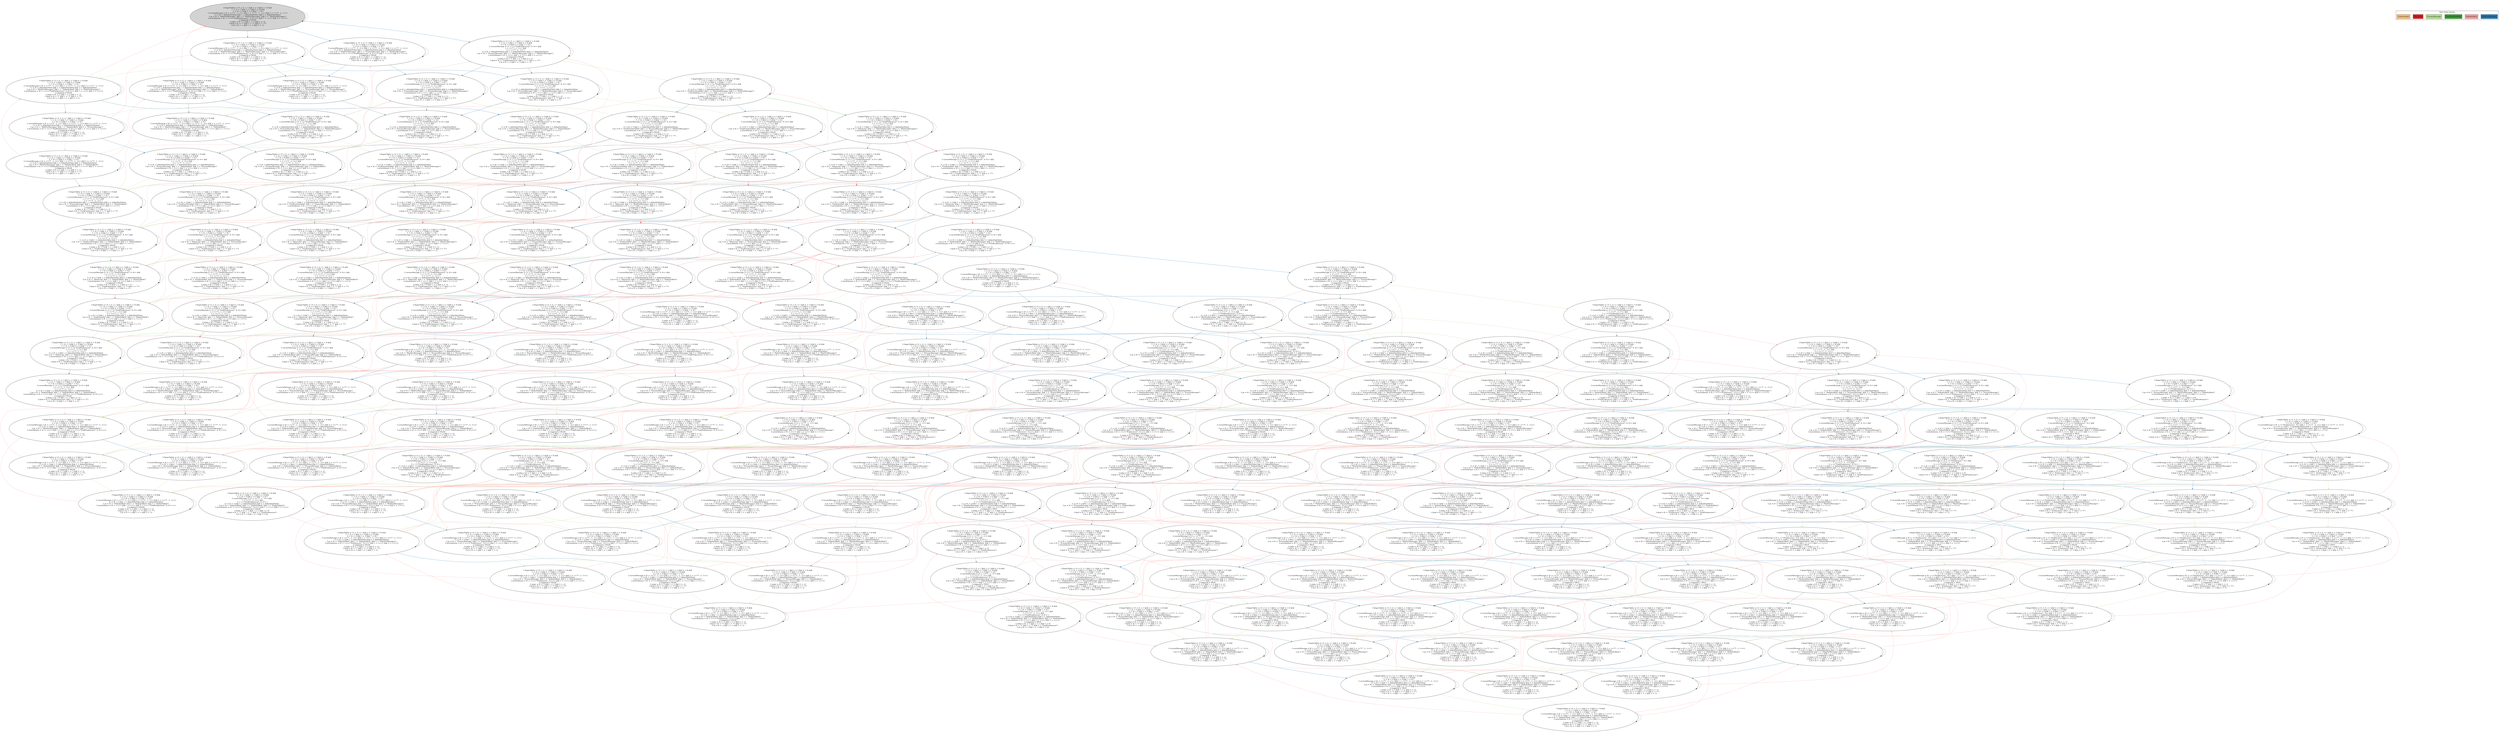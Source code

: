 strict digraph DiskGraph {
edge [colorscheme="paired12"]
nodesep=0.35;
subgraph cluster_graph {
color="white";
-2990082126859317391 [label="/\\ fingerTables = ( 0 :> (1 :> 1 @@ 2 :> 3 @@ 4 :> 0) @@\n  1 :> (2 :> 3 @@ 3 :> 5 @@ 5 :> 0) @@\n  3 :> (4 :> 0 @@ 5 :> 0 @@ 7 :> 0) )\n/\\ currentMessage = (0 :> <<\"?\", -1, -1>> @@ 1 :> <<\"?\", -1, -1>> @@ 3 :> <<\"?\", -1, -1>>)\n/\\ i = (0 :> defaultInitValue @@ 1 :> defaultInitValue @@ 3 :> defaultInitValue)\n/\\ pc = (0 :> \"WaitForMessages\" @@ 1 :> \"WaitForMessages\" @@ 3 :> \"WaitForMessages\")\n/\\ actorInboxes = (0 :> <<<<\"FindPredecessor\", 6, 0>>>> @@ 1 :> <<>> @@ 3 :> <<>>)\n/\\ triggered = FALSE\n/\\ asker = (0 :> -1 @@ 1 :> -1 @@ 3 :> -1)\n/\\ kind = (0 :> \"?\" @@ 1 :> \"?\" @@ 3 :> \"?\")\n/\\ id = (0 :> -1 @@ 1 :> -1 @@ 3 :> -1)",style = filled]
-2990082126859317391 -> -2454593619081865794 [label="",color="2",fontcolor="2"];
-2454593619081865794 [label="/\\ fingerTables = ( 0 :> (1 :> 1 @@ 2 :> 3 @@ 4 :> 0) @@\n  1 :> (2 :> 3 @@ 3 :> 5 @@ 5 :> 0) @@\n  3 :> (4 :> 0 @@ 5 :> 0 @@ 7 :> 0) )\n/\\ currentMessage = ( 0 :> <<\"FindPredecessor\", 6, 0>> @@\n  1 :> <<\"?\", -1, -1>> @@\n  3 :> <<\"?\", -1, -1>> )\n/\\ i = (0 :> defaultInitValue @@ 1 :> defaultInitValue @@ 3 :> defaultInitValue)\n/\\ pc = (0 :> \"ProcessMessage\" @@ 1 :> \"WaitForMessages\" @@ 3 :> \"WaitForMessages\")\n/\\ actorInboxes = (0 :> <<>> @@ 1 :> <<>> @@ 3 :> <<>>)\n/\\ triggered = FALSE\n/\\ asker = (0 :> -1 @@ 1 :> -1 @@ 3 :> -1)\n/\\ kind = (0 :> \"FindPredecessor\" @@ 1 :> \"?\" @@ 3 :> \"?\")\n/\\ id = (0 :> -1 @@ 1 :> -1 @@ 3 :> -1)"];
-2990082126859317391 -> 3392515197282931632 [label="",color="2",fontcolor="2"];
3392515197282931632 [label="/\\ fingerTables = ( 0 :> (1 :> 1 @@ 2 :> 3 @@ 4 :> 0) @@\n  1 :> (2 :> 3 @@ 3 :> 5 @@ 5 :> 0) @@\n  3 :> (4 :> 0 @@ 5 :> 0 @@ 7 :> 0) )\n/\\ currentMessage = (0 :> <<\"?\", -1, -1>> @@ 1 :> <<\"?\", -1, -1>> @@ 3 :> <<\"?\", -1, -1>>)\n/\\ i = (0 :> defaultInitValue @@ 1 :> defaultInitValue @@ 3 :> defaultInitValue)\n/\\ pc = (0 :> \"WaitForMessages\" @@ 1 :> \"ProcessMessage\" @@ 3 :> \"WaitForMessages\")\n/\\ actorInboxes = (0 :> <<<<\"FindPredecessor\", 6, 0>>>> @@ 1 :> <<>> @@ 3 :> <<>>)\n/\\ triggered = FALSE\n/\\ asker = (0 :> -1 @@ 1 :> -1 @@ 3 :> -1)\n/\\ kind = (0 :> \"?\" @@ 1 :> \"?\" @@ 3 :> \"?\")\n/\\ id = (0 :> -1 @@ 1 :> -1 @@ 3 :> -1)"];
-2990082126859317391 -> 2215763208362269566 [label="",color="2",fontcolor="2"];
2215763208362269566 [label="/\\ fingerTables = ( 0 :> (1 :> 1 @@ 2 :> 3 @@ 4 :> 0) @@\n  1 :> (2 :> 3 @@ 3 :> 5 @@ 5 :> 0) @@\n  3 :> (4 :> 0 @@ 5 :> 0 @@ 7 :> 0) )\n/\\ currentMessage = (0 :> <<\"?\", -1, -1>> @@ 1 :> <<\"?\", -1, -1>> @@ 3 :> <<\"?\", -1, -1>>)\n/\\ i = (0 :> defaultInitValue @@ 1 :> defaultInitValue @@ 3 :> defaultInitValue)\n/\\ pc = (0 :> \"WaitForMessages\" @@ 1 :> \"WaitForMessages\" @@ 3 :> \"ProcessMessage\")\n/\\ actorInboxes = (0 :> <<<<\"FindPredecessor\", 6, 0>>>> @@ 1 :> <<>> @@ 3 :> <<>>)\n/\\ triggered = FALSE\n/\\ asker = (0 :> -1 @@ 1 :> -1 @@ 3 :> -1)\n/\\ kind = (0 :> \"?\" @@ 1 :> \"?\" @@ 3 :> \"?\")\n/\\ id = (0 :> -1 @@ 1 :> -1 @@ 3 :> -1)"];
-2454593619081865794 -> -2266214697428305552 [label="",color="3",fontcolor="3"];
-2266214697428305552 [label="/\\ fingerTables = ( 0 :> (1 :> 1 @@ 2 :> 3 @@ 4 :> 0) @@\n  1 :> (2 :> 3 @@ 3 :> 5 @@ 5 :> 0) @@\n  3 :> (4 :> 0 @@ 5 :> 0 @@ 7 :> 0) )\n/\\ currentMessage = ( 0 :> <<\"FindPredecessor\", 6, 0>> @@\n  1 :> <<\"?\", -1, -1>> @@\n  3 :> <<\"?\", -1, -1>> )\n/\\ i = (0 :> 3 @@ 1 :> defaultInitValue @@ 3 :> defaultInitValue)\n/\\ pc = (0 :> \"FindFirstSuitableI\" @@ 1 :> \"WaitForMessages\" @@ 3 :> \"WaitForMessages\")\n/\\ actorInboxes = (0 :> <<>> @@ 1 :> <<>> @@ 3 :> <<>>)\n/\\ triggered = FALSE\n/\\ asker = (0 :> 0 @@ 1 :> -1 @@ 3 :> -1)\n/\\ kind = (0 :> \"FindPredecessor\" @@ 1 :> \"?\" @@ 3 :> \"?\")\n/\\ id = (0 :> 6 @@ 1 :> -1 @@ 3 :> -1)"];
3392515197282931632 -> -2638336451898584167 [label="",color="2",fontcolor="2"];
-2638336451898584167 [label="/\\ fingerTables = ( 0 :> (1 :> 1 @@ 2 :> 3 @@ 4 :> 0) @@\n  1 :> (2 :> 3 @@ 3 :> 5 @@ 5 :> 0) @@\n  3 :> (4 :> 0 @@ 5 :> 0 @@ 7 :> 0) )\n/\\ currentMessage = ( 0 :> <<\"FindPredecessor\", 6, 0>> @@\n  1 :> <<\"?\", -1, -1>> @@\n  3 :> <<\"?\", -1, -1>> )\n/\\ i = (0 :> defaultInitValue @@ 1 :> defaultInitValue @@ 3 :> defaultInitValue)\n/\\ pc = (0 :> \"ProcessMessage\" @@ 1 :> \"ProcessMessage\" @@ 3 :> \"WaitForMessages\")\n/\\ actorInboxes = (0 :> <<>> @@ 1 :> <<>> @@ 3 :> <<>>)\n/\\ triggered = FALSE\n/\\ asker = (0 :> -1 @@ 1 :> -1 @@ 3 :> -1)\n/\\ kind = (0 :> \"FindPredecessor\" @@ 1 :> \"?\" @@ 3 :> \"?\")\n/\\ id = (0 :> -1 @@ 1 :> -1 @@ 3 :> -1)"];
-2454593619081865794 -> -2638336451898584167 [label="",color="2",fontcolor="2"];
2215763208362269566 -> 1830537657647260249 [label="",color="2",fontcolor="2"];
1830537657647260249 [label="/\\ fingerTables = ( 0 :> (1 :> 1 @@ 2 :> 3 @@ 4 :> 0) @@\n  1 :> (2 :> 3 @@ 3 :> 5 @@ 5 :> 0) @@\n  3 :> (4 :> 0 @@ 5 :> 0 @@ 7 :> 0) )\n/\\ currentMessage = ( 0 :> <<\"FindPredecessor\", 6, 0>> @@\n  1 :> <<\"?\", -1, -1>> @@\n  3 :> <<\"?\", -1, -1>> )\n/\\ i = (0 :> defaultInitValue @@ 1 :> defaultInitValue @@ 3 :> defaultInitValue)\n/\\ pc = (0 :> \"ProcessMessage\" @@ 1 :> \"WaitForMessages\" @@ 3 :> \"ProcessMessage\")\n/\\ actorInboxes = (0 :> <<>> @@ 1 :> <<>> @@ 3 :> <<>>)\n/\\ triggered = FALSE\n/\\ asker = (0 :> -1 @@ 1 :> -1 @@ 3 :> -1)\n/\\ kind = (0 :> \"FindPredecessor\" @@ 1 :> \"?\" @@ 3 :> \"?\")\n/\\ id = (0 :> -1 @@ 1 :> -1 @@ 3 :> -1)"];
-2990082126859317391 -> -2990082126859317391 [style="dashed"];
-2454593619081865794 -> 1830537657647260249 [label="",color="2",fontcolor="2"];
3392515197282931632 -> 1743445200970910905 [label="",color="3",fontcolor="3"];
1743445200970910905 [label="/\\ fingerTables = ( 0 :> (1 :> 1 @@ 2 :> 3 @@ 4 :> 0) @@\n  1 :> (2 :> 3 @@ 3 :> 5 @@ 5 :> 0) @@\n  3 :> (4 :> 0 @@ 5 :> 0 @@ 7 :> 0) )\n/\\ currentMessage = (0 :> <<\"?\", -1, -1>> @@ 1 :> <<\"?\", -1, -1>> @@ 3 :> <<\"?\", -1, -1>>)\n/\\ i = (0 :> defaultInitValue @@ 1 :> defaultInitValue @@ 3 :> defaultInitValue)\n/\\ pc = (0 :> \"WaitForMessages\" @@ 1 :> \"DefaultsBack\" @@ 3 :> \"WaitForMessages\")\n/\\ actorInboxes = (0 :> <<<<\"FindPredecessor\", 6, 0>>>> @@ 1 :> <<>> @@ 3 :> <<>>)\n/\\ triggered = FALSE\n/\\ asker = (0 :> -1 @@ 1 :> -1 @@ 3 :> -1)\n/\\ kind = (0 :> \"?\" @@ 1 :> \"?\" @@ 3 :> \"?\")\n/\\ id = (0 :> -1 @@ 1 :> -1 @@ 3 :> -1)"];
-2454593619081865794 -> -2454593619081865794 [style="dashed"];
3392515197282931632 -> 5299962049699816390 [label="",color="2",fontcolor="2"];
3392515197282931632 -> 3392515197282931632 [style="dashed"];
2215763208362269566 -> 5299962049699816390 [label="",color="2",fontcolor="2"];
5299962049699816390 [label="/\\ fingerTables = ( 0 :> (1 :> 1 @@ 2 :> 3 @@ 4 :> 0) @@\n  1 :> (2 :> 3 @@ 3 :> 5 @@ 5 :> 0) @@\n  3 :> (4 :> 0 @@ 5 :> 0 @@ 7 :> 0) )\n/\\ currentMessage = (0 :> <<\"?\", -1, -1>> @@ 1 :> <<\"?\", -1, -1>> @@ 3 :> <<\"?\", -1, -1>>)\n/\\ i = (0 :> defaultInitValue @@ 1 :> defaultInitValue @@ 3 :> defaultInitValue)\n/\\ pc = (0 :> \"WaitForMessages\" @@ 1 :> \"ProcessMessage\" @@ 3 :> \"ProcessMessage\")\n/\\ actorInboxes = (0 :> <<<<\"FindPredecessor\", 6, 0>>>> @@ 1 :> <<>> @@ 3 :> <<>>)\n/\\ triggered = FALSE\n/\\ asker = (0 :> -1 @@ 1 :> -1 @@ 3 :> -1)\n/\\ kind = (0 :> \"?\" @@ 1 :> \"?\" @@ 3 :> \"?\")\n/\\ id = (0 :> -1 @@ 1 :> -1 @@ 3 :> -1)"];
2215763208362269566 -> -4259598587522175488 [label="",color="3",fontcolor="3"];
-4259598587522175488 [label="/\\ fingerTables = ( 0 :> (1 :> 1 @@ 2 :> 3 @@ 4 :> 0) @@\n  1 :> (2 :> 3 @@ 3 :> 5 @@ 5 :> 0) @@\n  3 :> (4 :> 0 @@ 5 :> 0 @@ 7 :> 0) )\n/\\ currentMessage = (0 :> <<\"?\", -1, -1>> @@ 1 :> <<\"?\", -1, -1>> @@ 3 :> <<\"?\", -1, -1>>)\n/\\ i = (0 :> defaultInitValue @@ 1 :> defaultInitValue @@ 3 :> defaultInitValue)\n/\\ pc = (0 :> \"WaitForMessages\" @@ 1 :> \"WaitForMessages\" @@ 3 :> \"DefaultsBack\")\n/\\ actorInboxes = (0 :> <<<<\"FindPredecessor\", 6, 0>>>> @@ 1 :> <<>> @@ 3 :> <<>>)\n/\\ triggered = FALSE\n/\\ asker = (0 :> -1 @@ 1 :> -1 @@ 3 :> -1)\n/\\ kind = (0 :> \"?\" @@ 1 :> \"?\" @@ 3 :> \"?\")\n/\\ id = (0 :> -1 @@ 1 :> -1 @@ 3 :> -1)"];
2215763208362269566 -> 2215763208362269566 [style="dashed"];
-2266214697428305552 -> -6471831538079454266 [label="",color="4",fontcolor="4"];
-6471831538079454266 [label="/\\ fingerTables = ( 0 :> (1 :> 1 @@ 2 :> 3 @@ 4 :> 0) @@\n  1 :> (2 :> 3 @@ 3 :> 5 @@ 5 :> 0) @@\n  3 :> (4 :> 0 @@ 5 :> 0 @@ 7 :> 0) )\n/\\ currentMessage = ( 0 :> <<\"FindPredecessor\", 6, 0>> @@\n  1 :> <<\"?\", -1, -1>> @@\n  3 :> <<\"?\", -1, -1>> )\n/\\ i = (0 :> 3 @@ 1 :> defaultInitValue @@ 3 :> defaultInitValue)\n/\\ pc = (0 :> \"MainLoop\" @@ 1 :> \"WaitForMessages\" @@ 3 :> \"WaitForMessages\")\n/\\ actorInboxes = (0 :> <<>> @@ 1 :> <<>> @@ 3 :> <<>>)\n/\\ triggered = FALSE\n/\\ asker = (0 :> 0 @@ 1 :> -1 @@ 3 :> -1)\n/\\ kind = (0 :> \"FindPredecessor\" @@ 1 :> \"?\" @@ 3 :> \"?\")\n/\\ id = (0 :> 6 @@ 1 :> -1 @@ 3 :> -1)"];
-2266214697428305552 -> 3883523989331827164 [label="",color="2",fontcolor="2"];
3883523989331827164 [label="/\\ fingerTables = ( 0 :> (1 :> 1 @@ 2 :> 3 @@ 4 :> 0) @@\n  1 :> (2 :> 3 @@ 3 :> 5 @@ 5 :> 0) @@\n  3 :> (4 :> 0 @@ 5 :> 0 @@ 7 :> 0) )\n/\\ currentMessage = ( 0 :> <<\"FindPredecessor\", 6, 0>> @@\n  1 :> <<\"?\", -1, -1>> @@\n  3 :> <<\"?\", -1, -1>> )\n/\\ i = (0 :> 3 @@ 1 :> defaultInitValue @@ 3 :> defaultInitValue)\n/\\ pc = (0 :> \"FindFirstSuitableI\" @@ 1 :> \"ProcessMessage\" @@ 3 :> \"WaitForMessages\")\n/\\ actorInboxes = (0 :> <<>> @@ 1 :> <<>> @@ 3 :> <<>>)\n/\\ triggered = FALSE\n/\\ asker = (0 :> 0 @@ 1 :> -1 @@ 3 :> -1)\n/\\ kind = (0 :> \"FindPredecessor\" @@ 1 :> \"?\" @@ 3 :> \"?\")\n/\\ id = (0 :> 6 @@ 1 :> -1 @@ 3 :> -1)"];
-2638336451898584167 -> 3883523989331827164 [label="",color="3",fontcolor="3"];
-2266214697428305552 -> -585236183341045732 [label="",color="2",fontcolor="2"];
-585236183341045732 [label="/\\ fingerTables = ( 0 :> (1 :> 1 @@ 2 :> 3 @@ 4 :> 0) @@\n  1 :> (2 :> 3 @@ 3 :> 5 @@ 5 :> 0) @@\n  3 :> (4 :> 0 @@ 5 :> 0 @@ 7 :> 0) )\n/\\ currentMessage = ( 0 :> <<\"FindPredecessor\", 6, 0>> @@\n  1 :> <<\"?\", -1, -1>> @@\n  3 :> <<\"?\", -1, -1>> )\n/\\ i = (0 :> 3 @@ 1 :> defaultInitValue @@ 3 :> defaultInitValue)\n/\\ pc = (0 :> \"FindFirstSuitableI\" @@ 1 :> \"WaitForMessages\" @@ 3 :> \"ProcessMessage\")\n/\\ actorInboxes = (0 :> <<>> @@ 1 :> <<>> @@ 3 :> <<>>)\n/\\ triggered = FALSE\n/\\ asker = (0 :> 0 @@ 1 :> -1 @@ 3 :> -1)\n/\\ kind = (0 :> \"FindPredecessor\" @@ 1 :> \"?\" @@ 3 :> \"?\")\n/\\ id = (0 :> 6 @@ 1 :> -1 @@ 3 :> -1)"];
-2638336451898584167 -> -2983841998045743572 [label="",color="3",fontcolor="3"];
-2983841998045743572 [label="/\\ fingerTables = ( 0 :> (1 :> 1 @@ 2 :> 3 @@ 4 :> 0) @@\n  1 :> (2 :> 3 @@ 3 :> 5 @@ 5 :> 0) @@\n  3 :> (4 :> 0 @@ 5 :> 0 @@ 7 :> 0) )\n/\\ currentMessage = ( 0 :> <<\"FindPredecessor\", 6, 0>> @@\n  1 :> <<\"?\", -1, -1>> @@\n  3 :> <<\"?\", -1, -1>> )\n/\\ i = (0 :> defaultInitValue @@ 1 :> defaultInitValue @@ 3 :> defaultInitValue)\n/\\ pc = (0 :> \"ProcessMessage\" @@ 1 :> \"DefaultsBack\" @@ 3 :> \"WaitForMessages\")\n/\\ actorInboxes = (0 :> <<>> @@ 1 :> <<>> @@ 3 :> <<>>)\n/\\ triggered = FALSE\n/\\ asker = (0 :> -1 @@ 1 :> -1 @@ 3 :> -1)\n/\\ kind = (0 :> \"FindPredecessor\" @@ 1 :> \"?\" @@ 3 :> \"?\")\n/\\ id = (0 :> -1 @@ 1 :> -1 @@ 3 :> -1)"];
-2266214697428305552 -> -2266214697428305552 [style="dashed"];
-2638336451898584167 -> -3728465433185512702 [label="",color="2",fontcolor="2"];
-3728465433185512702 [label="/\\ fingerTables = ( 0 :> (1 :> 1 @@ 2 :> 3 @@ 4 :> 0) @@\n  1 :> (2 :> 3 @@ 3 :> 5 @@ 5 :> 0) @@\n  3 :> (4 :> 0 @@ 5 :> 0 @@ 7 :> 0) )\n/\\ currentMessage = ( 0 :> <<\"FindPredecessor\", 6, 0>> @@\n  1 :> <<\"?\", -1, -1>> @@\n  3 :> <<\"?\", -1, -1>> )\n/\\ i = (0 :> defaultInitValue @@ 1 :> defaultInitValue @@ 3 :> defaultInitValue)\n/\\ pc = (0 :> \"ProcessMessage\" @@ 1 :> \"ProcessMessage\" @@ 3 :> \"ProcessMessage\")\n/\\ actorInboxes = (0 :> <<>> @@ 1 :> <<>> @@ 3 :> <<>>)\n/\\ triggered = FALSE\n/\\ asker = (0 :> -1 @@ 1 :> -1 @@ 3 :> -1)\n/\\ kind = (0 :> \"FindPredecessor\" @@ 1 :> \"?\" @@ 3 :> \"?\")\n/\\ id = (0 :> -1 @@ 1 :> -1 @@ 3 :> -1)"];
-2638336451898584167 -> -2638336451898584167 [style="dashed"];
1830537657647260249 -> -585236183341045732 [label="",color="3",fontcolor="3"];
1830537657647260249 -> -3728465433185512702 [label="",color="2",fontcolor="2"];
1743445200970910905 -> -2983841998045743572 [label="",color="2",fontcolor="2"];
1830537657647260249 -> 3040849269246367636 [label="",color="3",fontcolor="3"];
3040849269246367636 [label="/\\ fingerTables = ( 0 :> (1 :> 1 @@ 2 :> 3 @@ 4 :> 0) @@\n  1 :> (2 :> 3 @@ 3 :> 5 @@ 5 :> 0) @@\n  3 :> (4 :> 0 @@ 5 :> 0 @@ 7 :> 0) )\n/\\ currentMessage = ( 0 :> <<\"FindPredecessor\", 6, 0>> @@\n  1 :> <<\"?\", -1, -1>> @@\n  3 :> <<\"?\", -1, -1>> )\n/\\ i = (0 :> defaultInitValue @@ 1 :> defaultInitValue @@ 3 :> defaultInitValue)\n/\\ pc = (0 :> \"ProcessMessage\" @@ 1 :> \"WaitForMessages\" @@ 3 :> \"DefaultsBack\")\n/\\ actorInboxes = (0 :> <<>> @@ 1 :> <<>> @@ 3 :> <<>>)\n/\\ triggered = FALSE\n/\\ asker = (0 :> -1 @@ 1 :> -1 @@ 3 :> -1)\n/\\ kind = (0 :> \"FindPredecessor\" @@ 1 :> \"?\" @@ 3 :> \"?\")\n/\\ id = (0 :> -1 @@ 1 :> -1 @@ 3 :> -1)"];
1830537657647260249 -> 1830537657647260249 [style="dashed"];
1743445200970910905 -> -2990082126859317391 [label="",color="5",fontcolor="5"];
1743445200970910905 -> 3380880037429164235 [label="",color="2",fontcolor="2"];
3380880037429164235 [label="/\\ fingerTables = ( 0 :> (1 :> 1 @@ 2 :> 3 @@ 4 :> 0) @@\n  1 :> (2 :> 3 @@ 3 :> 5 @@ 5 :> 0) @@\n  3 :> (4 :> 0 @@ 5 :> 0 @@ 7 :> 0) )\n/\\ currentMessage = (0 :> <<\"?\", -1, -1>> @@ 1 :> <<\"?\", -1, -1>> @@ 3 :> <<\"?\", -1, -1>>)\n/\\ i = (0 :> defaultInitValue @@ 1 :> defaultInitValue @@ 3 :> defaultInitValue)\n/\\ pc = (0 :> \"WaitForMessages\" @@ 1 :> \"DefaultsBack\" @@ 3 :> \"ProcessMessage\")\n/\\ actorInboxes = (0 :> <<<<\"FindPredecessor\", 6, 0>>>> @@ 1 :> <<>> @@ 3 :> <<>>)\n/\\ triggered = FALSE\n/\\ asker = (0 :> -1 @@ 1 :> -1 @@ 3 :> -1)\n/\\ kind = (0 :> \"?\" @@ 1 :> \"?\" @@ 3 :> \"?\")\n/\\ id = (0 :> -1 @@ 1 :> -1 @@ 3 :> -1)"];
1743445200970910905 -> 1743445200970910905 [style="dashed"];
5299962049699816390 -> -3728465433185512702 [label="",color="2",fontcolor="2"];
5299962049699816390 -> 3380880037429164235 [label="",color="3",fontcolor="3"];
5299962049699816390 -> 1113137141715083492 [label="",color="3",fontcolor="3"];
1113137141715083492 [label="/\\ fingerTables = ( 0 :> (1 :> 1 @@ 2 :> 3 @@ 4 :> 0) @@\n  1 :> (2 :> 3 @@ 3 :> 5 @@ 5 :> 0) @@\n  3 :> (4 :> 0 @@ 5 :> 0 @@ 7 :> 0) )\n/\\ currentMessage = (0 :> <<\"?\", -1, -1>> @@ 1 :> <<\"?\", -1, -1>> @@ 3 :> <<\"?\", -1, -1>>)\n/\\ i = (0 :> defaultInitValue @@ 1 :> defaultInitValue @@ 3 :> defaultInitValue)\n/\\ pc = (0 :> \"WaitForMessages\" @@ 1 :> \"ProcessMessage\" @@ 3 :> \"DefaultsBack\")\n/\\ actorInboxes = (0 :> <<<<\"FindPredecessor\", 6, 0>>>> @@ 1 :> <<>> @@ 3 :> <<>>)\n/\\ triggered = FALSE\n/\\ asker = (0 :> -1 @@ 1 :> -1 @@ 3 :> -1)\n/\\ kind = (0 :> \"?\" @@ 1 :> \"?\" @@ 3 :> \"?\")\n/\\ id = (0 :> -1 @@ 1 :> -1 @@ 3 :> -1)"];
5299962049699816390 -> 5299962049699816390 [style="dashed"];
-4259598587522175488 -> 3040849269246367636 [label="",color="2",fontcolor="2"];
-4259598587522175488 -> 1113137141715083492 [label="",color="2",fontcolor="2"];
-4259598587522175488 -> -2990082126859317391 [label="",color="5",fontcolor="5"];
-4259598587522175488 -> -4259598587522175488 [style="dashed"];
-6471831538079454266 -> -7072521031032209822 [label="",color="6",fontcolor="6"];
-7072521031032209822 [label="/\\ fingerTables = ( 0 :> (1 :> 1 @@ 2 :> 3 @@ 4 :> 0) @@\n  1 :> (2 :> 3 @@ 3 :> 5 @@ 5 :> 0) @@\n  3 :> (4 :> 0 @@ 5 :> 0 @@ 7 :> 0) )\n/\\ currentMessage = ( 0 :> <<\"FindPredecessor\", 6, 0>> @@\n  1 :> <<\"?\", -1, -1>> @@\n  3 :> <<\"?\", -1, -1>> )\n/\\ i = (0 :> 2 @@ 1 :> defaultInitValue @@ 3 :> defaultInitValue)\n/\\ pc = (0 :> \"FindSuitableI\" @@ 1 :> \"WaitForMessages\" @@ 3 :> \"WaitForMessages\")\n/\\ actorInboxes = (0 :> <<>> @@ 1 :> <<>> @@ 3 :> <<>>)\n/\\ triggered = FALSE\n/\\ asker = (0 :> 0 @@ 1 :> -1 @@ 3 :> -1)\n/\\ kind = (0 :> \"FindPredecessor\" @@ 1 :> \"?\" @@ 3 :> \"?\")\n/\\ id = (0 :> 6 @@ 1 :> -1 @@ 3 :> -1)"];
-6471831538079454266 -> 7513543436909139708 [label="",color="2",fontcolor="2"];
7513543436909139708 [label="/\\ fingerTables = ( 0 :> (1 :> 1 @@ 2 :> 3 @@ 4 :> 0) @@\n  1 :> (2 :> 3 @@ 3 :> 5 @@ 5 :> 0) @@\n  3 :> (4 :> 0 @@ 5 :> 0 @@ 7 :> 0) )\n/\\ currentMessage = ( 0 :> <<\"FindPredecessor\", 6, 0>> @@\n  1 :> <<\"?\", -1, -1>> @@\n  3 :> <<\"?\", -1, -1>> )\n/\\ i = (0 :> 3 @@ 1 :> defaultInitValue @@ 3 :> defaultInitValue)\n/\\ pc = (0 :> \"MainLoop\" @@ 1 :> \"ProcessMessage\" @@ 3 :> \"WaitForMessages\")\n/\\ actorInboxes = (0 :> <<>> @@ 1 :> <<>> @@ 3 :> <<>>)\n/\\ triggered = FALSE\n/\\ asker = (0 :> 0 @@ 1 :> -1 @@ 3 :> -1)\n/\\ kind = (0 :> \"FindPredecessor\" @@ 1 :> \"?\" @@ 3 :> \"?\")\n/\\ id = (0 :> 6 @@ 1 :> -1 @@ 3 :> -1)"];
3883523989331827164 -> 7513543436909139708 [label="",color="4",fontcolor="4"];
-6471831538079454266 -> -6178752570035837124 [label="",color="2",fontcolor="2"];
-6178752570035837124 [label="/\\ fingerTables = ( 0 :> (1 :> 1 @@ 2 :> 3 @@ 4 :> 0) @@\n  1 :> (2 :> 3 @@ 3 :> 5 @@ 5 :> 0) @@\n  3 :> (4 :> 0 @@ 5 :> 0 @@ 7 :> 0) )\n/\\ currentMessage = ( 0 :> <<\"FindPredecessor\", 6, 0>> @@\n  1 :> <<\"?\", -1, -1>> @@\n  3 :> <<\"?\", -1, -1>> )\n/\\ i = (0 :> 3 @@ 1 :> defaultInitValue @@ 3 :> defaultInitValue)\n/\\ pc = (0 :> \"MainLoop\" @@ 1 :> \"WaitForMessages\" @@ 3 :> \"ProcessMessage\")\n/\\ actorInboxes = (0 :> <<>> @@ 1 :> <<>> @@ 3 :> <<>>)\n/\\ triggered = FALSE\n/\\ asker = (0 :> 0 @@ 1 :> -1 @@ 3 :> -1)\n/\\ kind = (0 :> \"FindPredecessor\" @@ 1 :> \"?\" @@ 3 :> \"?\")\n/\\ id = (0 :> 6 @@ 1 :> -1 @@ 3 :> -1)"];
3883523989331827164 -> -4788201227072007699 [label="",color="3",fontcolor="3"];
-4788201227072007699 [label="/\\ fingerTables = ( 0 :> (1 :> 1 @@ 2 :> 3 @@ 4 :> 0) @@\n  1 :> (2 :> 3 @@ 3 :> 5 @@ 5 :> 0) @@\n  3 :> (4 :> 0 @@ 5 :> 0 @@ 7 :> 0) )\n/\\ currentMessage = ( 0 :> <<\"FindPredecessor\", 6, 0>> @@\n  1 :> <<\"?\", -1, -1>> @@\n  3 :> <<\"?\", -1, -1>> )\n/\\ i = (0 :> 3 @@ 1 :> defaultInitValue @@ 3 :> defaultInitValue)\n/\\ pc = (0 :> \"FindFirstSuitableI\" @@ 1 :> \"DefaultsBack\" @@ 3 :> \"WaitForMessages\")\n/\\ actorInboxes = (0 :> <<>> @@ 1 :> <<>> @@ 3 :> <<>>)\n/\\ triggered = FALSE\n/\\ asker = (0 :> 0 @@ 1 :> -1 @@ 3 :> -1)\n/\\ kind = (0 :> \"FindPredecessor\" @@ 1 :> \"?\" @@ 3 :> \"?\")\n/\\ id = (0 :> 6 @@ 1 :> -1 @@ 3 :> -1)"];
-585236183341045732 -> -6178752570035837124 [label="",color="4",fontcolor="4"];
3883523989331827164 -> 5273371807132007180 [label="",color="2",fontcolor="2"];
5273371807132007180 [label="/\\ fingerTables = ( 0 :> (1 :> 1 @@ 2 :> 3 @@ 4 :> 0) @@\n  1 :> (2 :> 3 @@ 3 :> 5 @@ 5 :> 0) @@\n  3 :> (4 :> 0 @@ 5 :> 0 @@ 7 :> 0) )\n/\\ currentMessage = ( 0 :> <<\"FindPredecessor\", 6, 0>> @@\n  1 :> <<\"?\", -1, -1>> @@\n  3 :> <<\"?\", -1, -1>> )\n/\\ i = (0 :> 3 @@ 1 :> defaultInitValue @@ 3 :> defaultInitValue)\n/\\ pc = (0 :> \"FindFirstSuitableI\" @@ 1 :> \"ProcessMessage\" @@ 3 :> \"ProcessMessage\")\n/\\ actorInboxes = (0 :> <<>> @@ 1 :> <<>> @@ 3 :> <<>>)\n/\\ triggered = FALSE\n/\\ asker = (0 :> 0 @@ 1 :> -1 @@ 3 :> -1)\n/\\ kind = (0 :> \"FindPredecessor\" @@ 1 :> \"?\" @@ 3 :> \"?\")\n/\\ id = (0 :> 6 @@ 1 :> -1 @@ 3 :> -1)"];
-6471831538079454266 -> -6471831538079454266 [style="dashed"];
3883523989331827164 -> 3883523989331827164 [style="dashed"];
-585236183341045732 -> 5273371807132007180 [label="",color="2",fontcolor="2"];
-2983841998045743572 -> -4788201227072007699 [label="",color="3",fontcolor="3"];
-585236183341045732 -> 4695252844099432533 [label="",color="3",fontcolor="3"];
4695252844099432533 [label="/\\ fingerTables = ( 0 :> (1 :> 1 @@ 2 :> 3 @@ 4 :> 0) @@\n  1 :> (2 :> 3 @@ 3 :> 5 @@ 5 :> 0) @@\n  3 :> (4 :> 0 @@ 5 :> 0 @@ 7 :> 0) )\n/\\ currentMessage = ( 0 :> <<\"FindPredecessor\", 6, 0>> @@\n  1 :> <<\"?\", -1, -1>> @@\n  3 :> <<\"?\", -1, -1>> )\n/\\ i = (0 :> 3 @@ 1 :> defaultInitValue @@ 3 :> defaultInitValue)\n/\\ pc = (0 :> \"FindFirstSuitableI\" @@ 1 :> \"WaitForMessages\" @@ 3 :> \"DefaultsBack\")\n/\\ actorInboxes = (0 :> <<>> @@ 1 :> <<>> @@ 3 :> <<>>)\n/\\ triggered = FALSE\n/\\ asker = (0 :> 0 @@ 1 :> -1 @@ 3 :> -1)\n/\\ kind = (0 :> \"FindPredecessor\" @@ 1 :> \"?\" @@ 3 :> \"?\")\n/\\ id = (0 :> 6 @@ 1 :> -1 @@ 3 :> -1)"];
-2983841998045743572 -> -2454593619081865794 [label="",color="5",fontcolor="5"];
-585236183341045732 -> -585236183341045732 [style="dashed"];
-2983841998045743572 -> 7263201878159307251 [label="",color="2",fontcolor="2"];
7263201878159307251 [label="/\\ fingerTables = ( 0 :> (1 :> 1 @@ 2 :> 3 @@ 4 :> 0) @@\n  1 :> (2 :> 3 @@ 3 :> 5 @@ 5 :> 0) @@\n  3 :> (4 :> 0 @@ 5 :> 0 @@ 7 :> 0) )\n/\\ currentMessage = ( 0 :> <<\"FindPredecessor\", 6, 0>> @@\n  1 :> <<\"?\", -1, -1>> @@\n  3 :> <<\"?\", -1, -1>> )\n/\\ i = (0 :> defaultInitValue @@ 1 :> defaultInitValue @@ 3 :> defaultInitValue)\n/\\ pc = (0 :> \"ProcessMessage\" @@ 1 :> \"DefaultsBack\" @@ 3 :> \"ProcessMessage\")\n/\\ actorInboxes = (0 :> <<>> @@ 1 :> <<>> @@ 3 :> <<>>)\n/\\ triggered = FALSE\n/\\ asker = (0 :> -1 @@ 1 :> -1 @@ 3 :> -1)\n/\\ kind = (0 :> \"FindPredecessor\" @@ 1 :> \"?\" @@ 3 :> \"?\")\n/\\ id = (0 :> -1 @@ 1 :> -1 @@ 3 :> -1)"];
-2983841998045743572 -> -2983841998045743572 [style="dashed"];
-3728465433185512702 -> 5273371807132007180 [label="",color="3",fontcolor="3"];
-3728465433185512702 -> 7263201878159307251 [label="",color="3",fontcolor="3"];
-3728465433185512702 -> -8605940427569575672 [label="",color="3",fontcolor="3"];
-8605940427569575672 [label="/\\ fingerTables = ( 0 :> (1 :> 1 @@ 2 :> 3 @@ 4 :> 0) @@\n  1 :> (2 :> 3 @@ 3 :> 5 @@ 5 :> 0) @@\n  3 :> (4 :> 0 @@ 5 :> 0 @@ 7 :> 0) )\n/\\ currentMessage = ( 0 :> <<\"FindPredecessor\", 6, 0>> @@\n  1 :> <<\"?\", -1, -1>> @@\n  3 :> <<\"?\", -1, -1>> )\n/\\ i = (0 :> defaultInitValue @@ 1 :> defaultInitValue @@ 3 :> defaultInitValue)\n/\\ pc = (0 :> \"ProcessMessage\" @@ 1 :> \"ProcessMessage\" @@ 3 :> \"DefaultsBack\")\n/\\ actorInboxes = (0 :> <<>> @@ 1 :> <<>> @@ 3 :> <<>>)\n/\\ triggered = FALSE\n/\\ asker = (0 :> -1 @@ 1 :> -1 @@ 3 :> -1)\n/\\ kind = (0 :> \"FindPredecessor\" @@ 1 :> \"?\" @@ 3 :> \"?\")\n/\\ id = (0 :> -1 @@ 1 :> -1 @@ 3 :> -1)"];
-3728465433185512702 -> -3728465433185512702 [style="dashed"];
3040849269246367636 -> 4695252844099432533 [label="",color="3",fontcolor="3"];
3040849269246367636 -> -8605940427569575672 [label="",color="2",fontcolor="2"];
3040849269246367636 -> -2454593619081865794 [label="",color="5",fontcolor="5"];
3040849269246367636 -> 3040849269246367636 [style="dashed"];
3380880037429164235 -> 7263201878159307251 [label="",color="2",fontcolor="2"];
3380880037429164235 -> 2215763208362269566 [label="",color="5",fontcolor="5"];
3380880037429164235 -> -2557178064252369375 [label="",color="3",fontcolor="3"];
-2557178064252369375 [label="/\\ fingerTables = ( 0 :> (1 :> 1 @@ 2 :> 3 @@ 4 :> 0) @@\n  1 :> (2 :> 3 @@ 3 :> 5 @@ 5 :> 0) @@\n  3 :> (4 :> 0 @@ 5 :> 0 @@ 7 :> 0) )\n/\\ currentMessage = (0 :> <<\"?\", -1, -1>> @@ 1 :> <<\"?\", -1, -1>> @@ 3 :> <<\"?\", -1, -1>>)\n/\\ i = (0 :> defaultInitValue @@ 1 :> defaultInitValue @@ 3 :> defaultInitValue)\n/\\ pc = (0 :> \"WaitForMessages\" @@ 1 :> \"DefaultsBack\" @@ 3 :> \"DefaultsBack\")\n/\\ actorInboxes = (0 :> <<<<\"FindPredecessor\", 6, 0>>>> @@ 1 :> <<>> @@ 3 :> <<>>)\n/\\ triggered = FALSE\n/\\ asker = (0 :> -1 @@ 1 :> -1 @@ 3 :> -1)\n/\\ kind = (0 :> \"?\" @@ 1 :> \"?\" @@ 3 :> \"?\")\n/\\ id = (0 :> -1 @@ 1 :> -1 @@ 3 :> -1)"];
3380880037429164235 -> 3380880037429164235 [style="dashed"];
1113137141715083492 -> -8605940427569575672 [label="",color="2",fontcolor="2"];
1113137141715083492 -> -2557178064252369375 [label="",color="3",fontcolor="3"];
1113137141715083492 -> 3392515197282931632 [label="",color="5",fontcolor="5"];
1113137141715083492 -> 1113137141715083492 [style="dashed"];
-7072521031032209822 -> -6988900098567899313 [label="",color="7",fontcolor="7"];
-6988900098567899313 [label="/\\ fingerTables = ( 0 :> (1 :> 1 @@ 2 :> 3 @@ 4 :> 0) @@\n  1 :> (2 :> 3 @@ 3 :> 5 @@ 5 :> 0) @@\n  3 :> (4 :> 0 @@ 5 :> 0 @@ 7 :> 0) )\n/\\ currentMessage = ( 0 :> <<\"FindPredecessor\", 6, 0>> @@\n  1 :> <<\"?\", -1, -1>> @@\n  3 :> <<\"?\", -1, -1>> )\n/\\ i = (0 :> 2 @@ 1 :> defaultInitValue @@ 3 :> defaultInitValue)\n/\\ pc = (0 :> \"MainLoop\" @@ 1 :> \"WaitForMessages\" @@ 3 :> \"WaitForMessages\")\n/\\ actorInboxes = (0 :> <<>> @@ 1 :> <<>> @@ 3 :> <<>>)\n/\\ triggered = FALSE\n/\\ asker = (0 :> 0 @@ 1 :> -1 @@ 3 :> -1)\n/\\ kind = (0 :> \"FindPredecessor\" @@ 1 :> \"?\" @@ 3 :> \"?\")\n/\\ id = (0 :> 6 @@ 1 :> -1 @@ 3 :> -1)"];
-7072521031032209822 -> 7810092235994090567 [label="",color="2",fontcolor="2"];
7810092235994090567 [label="/\\ fingerTables = ( 0 :> (1 :> 1 @@ 2 :> 3 @@ 4 :> 0) @@\n  1 :> (2 :> 3 @@ 3 :> 5 @@ 5 :> 0) @@\n  3 :> (4 :> 0 @@ 5 :> 0 @@ 7 :> 0) )\n/\\ currentMessage = ( 0 :> <<\"FindPredecessor\", 6, 0>> @@\n  1 :> <<\"?\", -1, -1>> @@\n  3 :> <<\"?\", -1, -1>> )\n/\\ i = (0 :> 2 @@ 1 :> defaultInitValue @@ 3 :> defaultInitValue)\n/\\ pc = (0 :> \"FindSuitableI\" @@ 1 :> \"ProcessMessage\" @@ 3 :> \"WaitForMessages\")\n/\\ actorInboxes = (0 :> <<>> @@ 1 :> <<>> @@ 3 :> <<>>)\n/\\ triggered = FALSE\n/\\ asker = (0 :> 0 @@ 1 :> -1 @@ 3 :> -1)\n/\\ kind = (0 :> \"FindPredecessor\" @@ 1 :> \"?\" @@ 3 :> \"?\")\n/\\ id = (0 :> 6 @@ 1 :> -1 @@ 3 :> -1)"];
-7072521031032209822 -> -5879771234620506745 [label="",color="2",fontcolor="2"];
-5879771234620506745 [label="/\\ fingerTables = ( 0 :> (1 :> 1 @@ 2 :> 3 @@ 4 :> 0) @@\n  1 :> (2 :> 3 @@ 3 :> 5 @@ 5 :> 0) @@\n  3 :> (4 :> 0 @@ 5 :> 0 @@ 7 :> 0) )\n/\\ currentMessage = ( 0 :> <<\"FindPredecessor\", 6, 0>> @@\n  1 :> <<\"?\", -1, -1>> @@\n  3 :> <<\"?\", -1, -1>> )\n/\\ i = (0 :> 2 @@ 1 :> defaultInitValue @@ 3 :> defaultInitValue)\n/\\ pc = (0 :> \"FindSuitableI\" @@ 1 :> \"WaitForMessages\" @@ 3 :> \"ProcessMessage\")\n/\\ actorInboxes = (0 :> <<>> @@ 1 :> <<>> @@ 3 :> <<>>)\n/\\ triggered = FALSE\n/\\ asker = (0 :> 0 @@ 1 :> -1 @@ 3 :> -1)\n/\\ kind = (0 :> \"FindPredecessor\" @@ 1 :> \"?\" @@ 3 :> \"?\")\n/\\ id = (0 :> 6 @@ 1 :> -1 @@ 3 :> -1)"];
-7072521031032209822 -> -7072521031032209822 [style="dashed"];
7513543436909139708 -> 7810092235994090567 [label="",color="6",fontcolor="6"];
7513543436909139708 -> 4880785105063712910 [label="",color="3",fontcolor="3"];
4880785105063712910 [label="/\\ fingerTables = ( 0 :> (1 :> 1 @@ 2 :> 3 @@ 4 :> 0) @@\n  1 :> (2 :> 3 @@ 3 :> 5 @@ 5 :> 0) @@\n  3 :> (4 :> 0 @@ 5 :> 0 @@ 7 :> 0) )\n/\\ currentMessage = ( 0 :> <<\"FindPredecessor\", 6, 0>> @@\n  1 :> <<\"?\", -1, -1>> @@\n  3 :> <<\"?\", -1, -1>> )\n/\\ i = (0 :> 3 @@ 1 :> defaultInitValue @@ 3 :> defaultInitValue)\n/\\ pc = (0 :> \"MainLoop\" @@ 1 :> \"DefaultsBack\" @@ 3 :> \"WaitForMessages\")\n/\\ actorInboxes = (0 :> <<>> @@ 1 :> <<>> @@ 3 :> <<>>)\n/\\ triggered = FALSE\n/\\ asker = (0 :> 0 @@ 1 :> -1 @@ 3 :> -1)\n/\\ kind = (0 :> \"FindPredecessor\" @@ 1 :> \"?\" @@ 3 :> \"?\")\n/\\ id = (0 :> 6 @@ 1 :> -1 @@ 3 :> -1)"];
7513543436909139708 -> 4675413220133516937 [label="",color="2",fontcolor="2"];
4675413220133516937 [label="/\\ fingerTables = ( 0 :> (1 :> 1 @@ 2 :> 3 @@ 4 :> 0) @@\n  1 :> (2 :> 3 @@ 3 :> 5 @@ 5 :> 0) @@\n  3 :> (4 :> 0 @@ 5 :> 0 @@ 7 :> 0) )\n/\\ currentMessage = ( 0 :> <<\"FindPredecessor\", 6, 0>> @@\n  1 :> <<\"?\", -1, -1>> @@\n  3 :> <<\"?\", -1, -1>> )\n/\\ i = (0 :> 3 @@ 1 :> defaultInitValue @@ 3 :> defaultInitValue)\n/\\ pc = (0 :> \"MainLoop\" @@ 1 :> \"ProcessMessage\" @@ 3 :> \"ProcessMessage\")\n/\\ actorInboxes = (0 :> <<>> @@ 1 :> <<>> @@ 3 :> <<>>)\n/\\ triggered = FALSE\n/\\ asker = (0 :> 0 @@ 1 :> -1 @@ 3 :> -1)\n/\\ kind = (0 :> \"FindPredecessor\" @@ 1 :> \"?\" @@ 3 :> \"?\")\n/\\ id = (0 :> 6 @@ 1 :> -1 @@ 3 :> -1)"];
7513543436909139708 -> 7513543436909139708 [style="dashed"];
-6178752570035837124 -> -5879771234620506745 [label="",color="6",fontcolor="6"];
-6178752570035837124 -> 4675413220133516937 [label="",color="2",fontcolor="2"];
-6178752570035837124 -> -4676970629022353098 [label="",color="3",fontcolor="3"];
-4676970629022353098 [label="/\\ fingerTables = ( 0 :> (1 :> 1 @@ 2 :> 3 @@ 4 :> 0) @@\n  1 :> (2 :> 3 @@ 3 :> 5 @@ 5 :> 0) @@\n  3 :> (4 :> 0 @@ 5 :> 0 @@ 7 :> 0) )\n/\\ currentMessage = ( 0 :> <<\"FindPredecessor\", 6, 0>> @@\n  1 :> <<\"?\", -1, -1>> @@\n  3 :> <<\"?\", -1, -1>> )\n/\\ i = (0 :> 3 @@ 1 :> defaultInitValue @@ 3 :> defaultInitValue)\n/\\ pc = (0 :> \"MainLoop\" @@ 1 :> \"WaitForMessages\" @@ 3 :> \"DefaultsBack\")\n/\\ actorInboxes = (0 :> <<>> @@ 1 :> <<>> @@ 3 :> <<>>)\n/\\ triggered = FALSE\n/\\ asker = (0 :> 0 @@ 1 :> -1 @@ 3 :> -1)\n/\\ kind = (0 :> \"FindPredecessor\" @@ 1 :> \"?\" @@ 3 :> \"?\")\n/\\ id = (0 :> 6 @@ 1 :> -1 @@ 3 :> -1)"];
-6178752570035837124 -> -6178752570035837124 [style="dashed"];
-4788201227072007699 -> 4880785105063712910 [label="",color="4",fontcolor="4"];
-4788201227072007699 -> -2266214697428305552 [label="",color="5",fontcolor="5"];
-4788201227072007699 -> 6807781747925145753 [label="",color="2",fontcolor="2"];
6807781747925145753 [label="/\\ fingerTables = ( 0 :> (1 :> 1 @@ 2 :> 3 @@ 4 :> 0) @@\n  1 :> (2 :> 3 @@ 3 :> 5 @@ 5 :> 0) @@\n  3 :> (4 :> 0 @@ 5 :> 0 @@ 7 :> 0) )\n/\\ currentMessage = ( 0 :> <<\"FindPredecessor\", 6, 0>> @@\n  1 :> <<\"?\", -1, -1>> @@\n  3 :> <<\"?\", -1, -1>> )\n/\\ i = (0 :> 3 @@ 1 :> defaultInitValue @@ 3 :> defaultInitValue)\n/\\ pc = (0 :> \"FindFirstSuitableI\" @@ 1 :> \"DefaultsBack\" @@ 3 :> \"ProcessMessage\")\n/\\ actorInboxes = (0 :> <<>> @@ 1 :> <<>> @@ 3 :> <<>>)\n/\\ triggered = FALSE\n/\\ asker = (0 :> 0 @@ 1 :> -1 @@ 3 :> -1)\n/\\ kind = (0 :> \"FindPredecessor\" @@ 1 :> \"?\" @@ 3 :> \"?\")\n/\\ id = (0 :> 6 @@ 1 :> -1 @@ 3 :> -1)"];
-4788201227072007699 -> -4788201227072007699 [style="dashed"];
5273371807132007180 -> 4675413220133516937 [label="",color="4",fontcolor="4"];
5273371807132007180 -> 6807781747925145753 [label="",color="3",fontcolor="3"];
5273371807132007180 -> -5609369634556927902 [label="",color="3",fontcolor="3"];
-5609369634556927902 [label="/\\ fingerTables = ( 0 :> (1 :> 1 @@ 2 :> 3 @@ 4 :> 0) @@\n  1 :> (2 :> 3 @@ 3 :> 5 @@ 5 :> 0) @@\n  3 :> (4 :> 0 @@ 5 :> 0 @@ 7 :> 0) )\n/\\ currentMessage = ( 0 :> <<\"FindPredecessor\", 6, 0>> @@\n  1 :> <<\"?\", -1, -1>> @@\n  3 :> <<\"?\", -1, -1>> )\n/\\ i = (0 :> 3 @@ 1 :> defaultInitValue @@ 3 :> defaultInitValue)\n/\\ pc = (0 :> \"FindFirstSuitableI\" @@ 1 :> \"ProcessMessage\" @@ 3 :> \"DefaultsBack\")\n/\\ actorInboxes = (0 :> <<>> @@ 1 :> <<>> @@ 3 :> <<>>)\n/\\ triggered = FALSE\n/\\ asker = (0 :> 0 @@ 1 :> -1 @@ 3 :> -1)\n/\\ kind = (0 :> \"FindPredecessor\" @@ 1 :> \"?\" @@ 3 :> \"?\")\n/\\ id = (0 :> 6 @@ 1 :> -1 @@ 3 :> -1)"];
5273371807132007180 -> 5273371807132007180 [style="dashed"];
4695252844099432533 -> -4676970629022353098 [label="",color="4",fontcolor="4"];
4695252844099432533 -> -5609369634556927902 [label="",color="2",fontcolor="2"];
4695252844099432533 -> -2266214697428305552 [label="",color="5",fontcolor="5"];
4695252844099432533 -> 4695252844099432533 [style="dashed"];
7263201878159307251 -> 6807781747925145753 [label="",color="3",fontcolor="3"];
7263201878159307251 -> 1830537657647260249 [label="",color="5",fontcolor="5"];
7263201878159307251 -> -257308044359651801 [label="",color="3",fontcolor="3"];
-257308044359651801 [label="/\\ fingerTables = ( 0 :> (1 :> 1 @@ 2 :> 3 @@ 4 :> 0) @@\n  1 :> (2 :> 3 @@ 3 :> 5 @@ 5 :> 0) @@\n  3 :> (4 :> 0 @@ 5 :> 0 @@ 7 :> 0) )\n/\\ currentMessage = ( 0 :> <<\"FindPredecessor\", 6, 0>> @@\n  1 :> <<\"?\", -1, -1>> @@\n  3 :> <<\"?\", -1, -1>> )\n/\\ i = (0 :> defaultInitValue @@ 1 :> defaultInitValue @@ 3 :> defaultInitValue)\n/\\ pc = (0 :> \"ProcessMessage\" @@ 1 :> \"DefaultsBack\" @@ 3 :> \"DefaultsBack\")\n/\\ actorInboxes = (0 :> <<>> @@ 1 :> <<>> @@ 3 :> <<>>)\n/\\ triggered = FALSE\n/\\ asker = (0 :> -1 @@ 1 :> -1 @@ 3 :> -1)\n/\\ kind = (0 :> \"FindPredecessor\" @@ 1 :> \"?\" @@ 3 :> \"?\")\n/\\ id = (0 :> -1 @@ 1 :> -1 @@ 3 :> -1)"];
-8605940427569575672 -> -5609369634556927902 [label="",color="3",fontcolor="3"];
7263201878159307251 -> 7263201878159307251 [style="dashed"];
-8605940427569575672 -> -257308044359651801 [label="",color="3",fontcolor="3"];
-8605940427569575672 -> -2638336451898584167 [label="",color="5",fontcolor="5"];
-8605940427569575672 -> -8605940427569575672 [style="dashed"];
-2557178064252369375 -> -257308044359651801 [label="",color="2",fontcolor="2"];
-2557178064252369375 -> -4259598587522175488 [label="",color="5",fontcolor="5"];
-2557178064252369375 -> 1743445200970910905 [label="",color="5",fontcolor="5"];
-2557178064252369375 -> -2557178064252369375 [style="dashed"];
-6988900098567899313 -> 58786662369739319 [label="",color="6",fontcolor="6"];
58786662369739319 [label="/\\ fingerTables = ( 0 :> (1 :> 1 @@ 2 :> 3 @@ 4 :> 0) @@\n  1 :> (2 :> 3 @@ 3 :> 5 @@ 5 :> 0) @@\n  3 :> (4 :> 0 @@ 5 :> 0 @@ 7 :> 0) )\n/\\ currentMessage = ( 0 :> <<\"FindPredecessor\", 6, 0>> @@\n  1 :> <<\"?\", -1, -1>> @@\n  3 :> <<\"?\", -1, -1>> )\n/\\ i = (0 :> 2 @@ 1 :> defaultInitValue @@ 3 :> defaultInitValue)\n/\\ pc = (0 :> \"DefaultsBack\" @@ 1 :> \"WaitForMessages\" @@ 3 :> \"WaitForMessages\")\n/\\ actorInboxes = (0 :> <<>> @@ 1 :> <<>> @@ 3 :> <<<<\"FindPredecessor\", 6, 0>>>>)\n/\\ triggered = FALSE\n/\\ asker = (0 :> 0 @@ 1 :> -1 @@ 3 :> -1)\n/\\ kind = (0 :> \"FindPredecessor\" @@ 1 :> \"?\" @@ 3 :> \"?\")\n/\\ id = (0 :> 6 @@ 1 :> -1 @@ 3 :> -1)"];
-6988900098567899313 -> -9171356106291237746 [label="",color="2",fontcolor="2"];
-9171356106291237746 [label="/\\ fingerTables = ( 0 :> (1 :> 1 @@ 2 :> 3 @@ 4 :> 0) @@\n  1 :> (2 :> 3 @@ 3 :> 5 @@ 5 :> 0) @@\n  3 :> (4 :> 0 @@ 5 :> 0 @@ 7 :> 0) )\n/\\ currentMessage = ( 0 :> <<\"FindPredecessor\", 6, 0>> @@\n  1 :> <<\"?\", -1, -1>> @@\n  3 :> <<\"?\", -1, -1>> )\n/\\ i = (0 :> 2 @@ 1 :> defaultInitValue @@ 3 :> defaultInitValue)\n/\\ pc = (0 :> \"MainLoop\" @@ 1 :> \"ProcessMessage\" @@ 3 :> \"WaitForMessages\")\n/\\ actorInboxes = (0 :> <<>> @@ 1 :> <<>> @@ 3 :> <<>>)\n/\\ triggered = FALSE\n/\\ asker = (0 :> 0 @@ 1 :> -1 @@ 3 :> -1)\n/\\ kind = (0 :> \"FindPredecessor\" @@ 1 :> \"?\" @@ 3 :> \"?\")\n/\\ id = (0 :> 6 @@ 1 :> -1 @@ 3 :> -1)"];
-6988900098567899313 -> 4809020327687494990 [label="",color="2",fontcolor="2"];
4809020327687494990 [label="/\\ fingerTables = ( 0 :> (1 :> 1 @@ 2 :> 3 @@ 4 :> 0) @@\n  1 :> (2 :> 3 @@ 3 :> 5 @@ 5 :> 0) @@\n  3 :> (4 :> 0 @@ 5 :> 0 @@ 7 :> 0) )\n/\\ currentMessage = ( 0 :> <<\"FindPredecessor\", 6, 0>> @@\n  1 :> <<\"?\", -1, -1>> @@\n  3 :> <<\"?\", -1, -1>> )\n/\\ i = (0 :> 2 @@ 1 :> defaultInitValue @@ 3 :> defaultInitValue)\n/\\ pc = (0 :> \"MainLoop\" @@ 1 :> \"WaitForMessages\" @@ 3 :> \"ProcessMessage\")\n/\\ actorInboxes = (0 :> <<>> @@ 1 :> <<>> @@ 3 :> <<>>)\n/\\ triggered = FALSE\n/\\ asker = (0 :> 0 @@ 1 :> -1 @@ 3 :> -1)\n/\\ kind = (0 :> \"FindPredecessor\" @@ 1 :> \"?\" @@ 3 :> \"?\")\n/\\ id = (0 :> 6 @@ 1 :> -1 @@ 3 :> -1)"];
-6988900098567899313 -> -6988900098567899313 [style="dashed"];
7810092235994090567 -> -9171356106291237746 [label="",color="7",fontcolor="7"];
7810092235994090567 -> 4985058875337599382 [label="",color="3",fontcolor="3"];
4985058875337599382 [label="/\\ fingerTables = ( 0 :> (1 :> 1 @@ 2 :> 3 @@ 4 :> 0) @@\n  1 :> (2 :> 3 @@ 3 :> 5 @@ 5 :> 0) @@\n  3 :> (4 :> 0 @@ 5 :> 0 @@ 7 :> 0) )\n/\\ currentMessage = ( 0 :> <<\"FindPredecessor\", 6, 0>> @@\n  1 :> <<\"?\", -1, -1>> @@\n  3 :> <<\"?\", -1, -1>> )\n/\\ i = (0 :> 2 @@ 1 :> defaultInitValue @@ 3 :> defaultInitValue)\n/\\ pc = (0 :> \"FindSuitableI\" @@ 1 :> \"DefaultsBack\" @@ 3 :> \"WaitForMessages\")\n/\\ actorInboxes = (0 :> <<>> @@ 1 :> <<>> @@ 3 :> <<>>)\n/\\ triggered = FALSE\n/\\ asker = (0 :> 0 @@ 1 :> -1 @@ 3 :> -1)\n/\\ kind = (0 :> \"FindPredecessor\" @@ 1 :> \"?\" @@ 3 :> \"?\")\n/\\ id = (0 :> 6 @@ 1 :> -1 @@ 3 :> -1)"];
-5879771234620506745 -> 4809020327687494990 [label="",color="7",fontcolor="7"];
7810092235994090567 -> 680170198779631131 [label="",color="2",fontcolor="2"];
680170198779631131 [label="/\\ fingerTables = ( 0 :> (1 :> 1 @@ 2 :> 3 @@ 4 :> 0) @@\n  1 :> (2 :> 3 @@ 3 :> 5 @@ 5 :> 0) @@\n  3 :> (4 :> 0 @@ 5 :> 0 @@ 7 :> 0) )\n/\\ currentMessage = ( 0 :> <<\"FindPredecessor\", 6, 0>> @@\n  1 :> <<\"?\", -1, -1>> @@\n  3 :> <<\"?\", -1, -1>> )\n/\\ i = (0 :> 2 @@ 1 :> defaultInitValue @@ 3 :> defaultInitValue)\n/\\ pc = (0 :> \"FindSuitableI\" @@ 1 :> \"ProcessMessage\" @@ 3 :> \"ProcessMessage\")\n/\\ actorInboxes = (0 :> <<>> @@ 1 :> <<>> @@ 3 :> <<>>)\n/\\ triggered = FALSE\n/\\ asker = (0 :> 0 @@ 1 :> -1 @@ 3 :> -1)\n/\\ kind = (0 :> \"FindPredecessor\" @@ 1 :> \"?\" @@ 3 :> \"?\")\n/\\ id = (0 :> 6 @@ 1 :> -1 @@ 3 :> -1)"];
-5879771234620506745 -> 680170198779631131 [label="",color="2",fontcolor="2"];
7810092235994090567 -> 7810092235994090567 [style="dashed"];
-5879771234620506745 -> -5077109921613412306 [label="",color="3",fontcolor="3"];
-5077109921613412306 [label="/\\ fingerTables = ( 0 :> (1 :> 1 @@ 2 :> 3 @@ 4 :> 0) @@\n  1 :> (2 :> 3 @@ 3 :> 5 @@ 5 :> 0) @@\n  3 :> (4 :> 0 @@ 5 :> 0 @@ 7 :> 0) )\n/\\ currentMessage = ( 0 :> <<\"FindPredecessor\", 6, 0>> @@\n  1 :> <<\"?\", -1, -1>> @@\n  3 :> <<\"?\", -1, -1>> )\n/\\ i = (0 :> 2 @@ 1 :> defaultInitValue @@ 3 :> defaultInitValue)\n/\\ pc = (0 :> \"FindSuitableI\" @@ 1 :> \"WaitForMessages\" @@ 3 :> \"DefaultsBack\")\n/\\ actorInboxes = (0 :> <<>> @@ 1 :> <<>> @@ 3 :> <<>>)\n/\\ triggered = FALSE\n/\\ asker = (0 :> 0 @@ 1 :> -1 @@ 3 :> -1)\n/\\ kind = (0 :> \"FindPredecessor\" @@ 1 :> \"?\" @@ 3 :> \"?\")\n/\\ id = (0 :> 6 @@ 1 :> -1 @@ 3 :> -1)"];
4880785105063712910 -> 4985058875337599382 [label="",color="6",fontcolor="6"];
-5879771234620506745 -> -5879771234620506745 [style="dashed"];
4880785105063712910 -> -6471831538079454266 [label="",color="5",fontcolor="5"];
4880785105063712910 -> 1827986161139101501 [label="",color="2",fontcolor="2"];
1827986161139101501 [label="/\\ fingerTables = ( 0 :> (1 :> 1 @@ 2 :> 3 @@ 4 :> 0) @@\n  1 :> (2 :> 3 @@ 3 :> 5 @@ 5 :> 0) @@\n  3 :> (4 :> 0 @@ 5 :> 0 @@ 7 :> 0) )\n/\\ currentMessage = ( 0 :> <<\"FindPredecessor\", 6, 0>> @@\n  1 :> <<\"?\", -1, -1>> @@\n  3 :> <<\"?\", -1, -1>> )\n/\\ i = (0 :> 3 @@ 1 :> defaultInitValue @@ 3 :> defaultInitValue)\n/\\ pc = (0 :> \"MainLoop\" @@ 1 :> \"DefaultsBack\" @@ 3 :> \"ProcessMessage\")\n/\\ actorInboxes = (0 :> <<>> @@ 1 :> <<>> @@ 3 :> <<>>)\n/\\ triggered = FALSE\n/\\ asker = (0 :> 0 @@ 1 :> -1 @@ 3 :> -1)\n/\\ kind = (0 :> \"FindPredecessor\" @@ 1 :> \"?\" @@ 3 :> \"?\")\n/\\ id = (0 :> 6 @@ 1 :> -1 @@ 3 :> -1)"];
4880785105063712910 -> 4880785105063712910 [style="dashed"];
4675413220133516937 -> 680170198779631131 [label="",color="6",fontcolor="6"];
4675413220133516937 -> 1827986161139101501 [label="",color="3",fontcolor="3"];
4675413220133516937 -> -791557261881321530 [label="",color="3",fontcolor="3"];
-791557261881321530 [label="/\\ fingerTables = ( 0 :> (1 :> 1 @@ 2 :> 3 @@ 4 :> 0) @@\n  1 :> (2 :> 3 @@ 3 :> 5 @@ 5 :> 0) @@\n  3 :> (4 :> 0 @@ 5 :> 0 @@ 7 :> 0) )\n/\\ currentMessage = ( 0 :> <<\"FindPredecessor\", 6, 0>> @@\n  1 :> <<\"?\", -1, -1>> @@\n  3 :> <<\"?\", -1, -1>> )\n/\\ i = (0 :> 3 @@ 1 :> defaultInitValue @@ 3 :> defaultInitValue)\n/\\ pc = (0 :> \"MainLoop\" @@ 1 :> \"ProcessMessage\" @@ 3 :> \"DefaultsBack\")\n/\\ actorInboxes = (0 :> <<>> @@ 1 :> <<>> @@ 3 :> <<>>)\n/\\ triggered = FALSE\n/\\ asker = (0 :> 0 @@ 1 :> -1 @@ 3 :> -1)\n/\\ kind = (0 :> \"FindPredecessor\" @@ 1 :> \"?\" @@ 3 :> \"?\")\n/\\ id = (0 :> 6 @@ 1 :> -1 @@ 3 :> -1)"];
4675413220133516937 -> 4675413220133516937 [style="dashed"];
-4676970629022353098 -> -5077109921613412306 [label="",color="6",fontcolor="6"];
-4676970629022353098 -> -791557261881321530 [label="",color="2",fontcolor="2"];
-4676970629022353098 -> -6471831538079454266 [label="",color="5",fontcolor="5"];
-4676970629022353098 -> -4676970629022353098 [style="dashed"];
6807781747925145753 -> 1827986161139101501 [label="",color="4",fontcolor="4"];
6807781747925145753 -> -585236183341045732 [label="",color="5",fontcolor="5"];
6807781747925145753 -> 8185465282339823436 [label="",color="3",fontcolor="3"];
8185465282339823436 [label="/\\ fingerTables = ( 0 :> (1 :> 1 @@ 2 :> 3 @@ 4 :> 0) @@\n  1 :> (2 :> 3 @@ 3 :> 5 @@ 5 :> 0) @@\n  3 :> (4 :> 0 @@ 5 :> 0 @@ 7 :> 0) )\n/\\ currentMessage = ( 0 :> <<\"FindPredecessor\", 6, 0>> @@\n  1 :> <<\"?\", -1, -1>> @@\n  3 :> <<\"?\", -1, -1>> )\n/\\ i = (0 :> 3 @@ 1 :> defaultInitValue @@ 3 :> defaultInitValue)\n/\\ pc = (0 :> \"FindFirstSuitableI\" @@ 1 :> \"DefaultsBack\" @@ 3 :> \"DefaultsBack\")\n/\\ actorInboxes = (0 :> <<>> @@ 1 :> <<>> @@ 3 :> <<>>)\n/\\ triggered = FALSE\n/\\ asker = (0 :> 0 @@ 1 :> -1 @@ 3 :> -1)\n/\\ kind = (0 :> \"FindPredecessor\" @@ 1 :> \"?\" @@ 3 :> \"?\")\n/\\ id = (0 :> 6 @@ 1 :> -1 @@ 3 :> -1)"];
-5609369634556927902 -> -791557261881321530 [label="",color="4",fontcolor="4"];
6807781747925145753 -> 6807781747925145753 [style="dashed"];
-5609369634556927902 -> 8185465282339823436 [label="",color="3",fontcolor="3"];
-5609369634556927902 -> 3883523989331827164 [label="",color="5",fontcolor="5"];
-5609369634556927902 -> -5609369634556927902 [style="dashed"];
-257308044359651801 -> 8185465282339823436 [label="",color="3",fontcolor="3"];
58786662369739319 -> 977746561692746333 [label="",color="5",fontcolor="5"];
977746561692746333 [label="/\\ fingerTables = ( 0 :> (1 :> 1 @@ 2 :> 3 @@ 4 :> 0) @@\n  1 :> (2 :> 3 @@ 3 :> 5 @@ 5 :> 0) @@\n  3 :> (4 :> 0 @@ 5 :> 0 @@ 7 :> 0) )\n/\\ currentMessage = (0 :> <<\"?\", -1, -1>> @@ 1 :> <<\"?\", -1, -1>> @@ 3 :> <<\"?\", -1, -1>>)\n/\\ i = (0 :> 2 @@ 1 :> defaultInitValue @@ 3 :> defaultInitValue)\n/\\ pc = (0 :> \"WaitForMessages\" @@ 1 :> \"WaitForMessages\" @@ 3 :> \"WaitForMessages\")\n/\\ actorInboxes = (0 :> <<>> @@ 1 :> <<>> @@ 3 :> <<<<\"FindPredecessor\", 6, 0>>>>)\n/\\ triggered = FALSE\n/\\ asker = (0 :> -1 @@ 1 :> -1 @@ 3 :> -1)\n/\\ kind = (0 :> \"?\" @@ 1 :> \"?\" @@ 3 :> \"?\")\n/\\ id = (0 :> -1 @@ 1 :> -1 @@ 3 :> -1)"];
-257308044359651801 -> 3040849269246367636 [label="",color="5",fontcolor="5"];
58786662369739319 -> 2881134836822560980 [label="",color="2",fontcolor="2"];
2881134836822560980 [label="/\\ fingerTables = ( 0 :> (1 :> 1 @@ 2 :> 3 @@ 4 :> 0) @@\n  1 :> (2 :> 3 @@ 3 :> 5 @@ 5 :> 0) @@\n  3 :> (4 :> 0 @@ 5 :> 0 @@ 7 :> 0) )\n/\\ currentMessage = ( 0 :> <<\"FindPredecessor\", 6, 0>> @@\n  1 :> <<\"?\", -1, -1>> @@\n  3 :> <<\"?\", -1, -1>> )\n/\\ i = (0 :> 2 @@ 1 :> defaultInitValue @@ 3 :> defaultInitValue)\n/\\ pc = (0 :> \"DefaultsBack\" @@ 1 :> \"ProcessMessage\" @@ 3 :> \"WaitForMessages\")\n/\\ actorInboxes = (0 :> <<>> @@ 1 :> <<>> @@ 3 :> <<<<\"FindPredecessor\", 6, 0>>>>)\n/\\ triggered = FALSE\n/\\ asker = (0 :> 0 @@ 1 :> -1 @@ 3 :> -1)\n/\\ kind = (0 :> \"FindPredecessor\" @@ 1 :> \"?\" @@ 3 :> \"?\")\n/\\ id = (0 :> 6 @@ 1 :> -1 @@ 3 :> -1)"];
-9171356106291237746 -> 2881134836822560980 [label="",color="6",fontcolor="6"];
-257308044359651801 -> -2983841998045743572 [label="",color="5",fontcolor="5"];
-9171356106291237746 -> 5831995856424865087 [label="",color="3",fontcolor="3"];
5831995856424865087 [label="/\\ fingerTables = ( 0 :> (1 :> 1 @@ 2 :> 3 @@ 4 :> 0) @@\n  1 :> (2 :> 3 @@ 3 :> 5 @@ 5 :> 0) @@\n  3 :> (4 :> 0 @@ 5 :> 0 @@ 7 :> 0) )\n/\\ currentMessage = ( 0 :> <<\"FindPredecessor\", 6, 0>> @@\n  1 :> <<\"?\", -1, -1>> @@\n  3 :> <<\"?\", -1, -1>> )\n/\\ i = (0 :> 2 @@ 1 :> defaultInitValue @@ 3 :> defaultInitValue)\n/\\ pc = (0 :> \"MainLoop\" @@ 1 :> \"DefaultsBack\" @@ 3 :> \"WaitForMessages\")\n/\\ actorInboxes = (0 :> <<>> @@ 1 :> <<>> @@ 3 :> <<>>)\n/\\ triggered = FALSE\n/\\ asker = (0 :> 0 @@ 1 :> -1 @@ 3 :> -1)\n/\\ kind = (0 :> \"FindPredecessor\" @@ 1 :> \"?\" @@ 3 :> \"?\")\n/\\ id = (0 :> 6 @@ 1 :> -1 @@ 3 :> -1)"];
58786662369739319 -> 287696124503712898 [label="",color="2",fontcolor="2"];
287696124503712898 [label="/\\ fingerTables = ( 0 :> (1 :> 1 @@ 2 :> 3 @@ 4 :> 0) @@\n  1 :> (2 :> 3 @@ 3 :> 5 @@ 5 :> 0) @@\n  3 :> (4 :> 0 @@ 5 :> 0 @@ 7 :> 0) )\n/\\ currentMessage = ( 0 :> <<\"FindPredecessor\", 6, 0>> @@\n  1 :> <<\"?\", -1, -1>> @@\n  3 :> <<\"FindPredecessor\", 6, 0>> )\n/\\ i = (0 :> 2 @@ 1 :> defaultInitValue @@ 3 :> defaultInitValue)\n/\\ pc = (0 :> \"DefaultsBack\" @@ 1 :> \"WaitForMessages\" @@ 3 :> \"ProcessMessage\")\n/\\ actorInboxes = (0 :> <<>> @@ 1 :> <<>> @@ 3 :> <<>>)\n/\\ triggered = FALSE\n/\\ asker = (0 :> 0 @@ 1 :> -1 @@ 3 :> -1)\n/\\ kind = (0 :> \"FindPredecessor\" @@ 1 :> \"?\" @@ 3 :> \"FindPredecessor\")\n/\\ id = (0 :> 6 @@ 1 :> -1 @@ 3 :> -1)"];
-9171356106291237746 -> -4589087900197629063 [label="",color="2",fontcolor="2"];
-4589087900197629063 [label="/\\ fingerTables = ( 0 :> (1 :> 1 @@ 2 :> 3 @@ 4 :> 0) @@\n  1 :> (2 :> 3 @@ 3 :> 5 @@ 5 :> 0) @@\n  3 :> (4 :> 0 @@ 5 :> 0 @@ 7 :> 0) )\n/\\ currentMessage = ( 0 :> <<\"FindPredecessor\", 6, 0>> @@\n  1 :> <<\"?\", -1, -1>> @@\n  3 :> <<\"?\", -1, -1>> )\n/\\ i = (0 :> 2 @@ 1 :> defaultInitValue @@ 3 :> defaultInitValue)\n/\\ pc = (0 :> \"MainLoop\" @@ 1 :> \"ProcessMessage\" @@ 3 :> \"ProcessMessage\")\n/\\ actorInboxes = (0 :> <<>> @@ 1 :> <<>> @@ 3 :> <<>>)\n/\\ triggered = FALSE\n/\\ asker = (0 :> 0 @@ 1 :> -1 @@ 3 :> -1)\n/\\ kind = (0 :> \"FindPredecessor\" @@ 1 :> \"?\" @@ 3 :> \"?\")\n/\\ id = (0 :> 6 @@ 1 :> -1 @@ 3 :> -1)"];
4809020327687494990 -> -6169391592627500314 [label="",color="6",fontcolor="6"];
-6169391592627500314 [label="/\\ fingerTables = ( 0 :> (1 :> 1 @@ 2 :> 3 @@ 4 :> 0) @@\n  1 :> (2 :> 3 @@ 3 :> 5 @@ 5 :> 0) @@\n  3 :> (4 :> 0 @@ 5 :> 0 @@ 7 :> 0) )\n/\\ currentMessage = ( 0 :> <<\"FindPredecessor\", 6, 0>> @@\n  1 :> <<\"?\", -1, -1>> @@\n  3 :> <<\"?\", -1, -1>> )\n/\\ i = (0 :> 2 @@ 1 :> defaultInitValue @@ 3 :> defaultInitValue)\n/\\ pc = (0 :> \"DefaultsBack\" @@ 1 :> \"WaitForMessages\" @@ 3 :> \"ProcessMessage\")\n/\\ actorInboxes = (0 :> <<>> @@ 1 :> <<>> @@ 3 :> <<<<\"FindPredecessor\", 6, 0>>>>)\n/\\ triggered = FALSE\n/\\ asker = (0 :> 0 @@ 1 :> -1 @@ 3 :> -1)\n/\\ kind = (0 :> \"FindPredecessor\" @@ 1 :> \"?\" @@ 3 :> \"?\")\n/\\ id = (0 :> 6 @@ 1 :> -1 @@ 3 :> -1)"];
-257308044359651801 -> -257308044359651801 [style="dashed"];
-9171356106291237746 -> -9171356106291237746 [style="dashed"];
58786662369739319 -> 58786662369739319 [style="dashed"];
4809020327687494990 -> -4589087900197629063 [label="",color="2",fontcolor="2"];
4809020327687494990 -> -6031605665582420857 [label="",color="3",fontcolor="3"];
-6031605665582420857 [label="/\\ fingerTables = ( 0 :> (1 :> 1 @@ 2 :> 3 @@ 4 :> 0) @@\n  1 :> (2 :> 3 @@ 3 :> 5 @@ 5 :> 0) @@\n  3 :> (4 :> 0 @@ 5 :> 0 @@ 7 :> 0) )\n/\\ currentMessage = ( 0 :> <<\"FindPredecessor\", 6, 0>> @@\n  1 :> <<\"?\", -1, -1>> @@\n  3 :> <<\"?\", -1, -1>> )\n/\\ i = (0 :> 2 @@ 1 :> defaultInitValue @@ 3 :> defaultInitValue)\n/\\ pc = (0 :> \"MainLoop\" @@ 1 :> \"WaitForMessages\" @@ 3 :> \"DefaultsBack\")\n/\\ actorInboxes = (0 :> <<>> @@ 1 :> <<>> @@ 3 :> <<>>)\n/\\ triggered = FALSE\n/\\ asker = (0 :> 0 @@ 1 :> -1 @@ 3 :> -1)\n/\\ kind = (0 :> \"FindPredecessor\" @@ 1 :> \"?\" @@ 3 :> \"?\")\n/\\ id = (0 :> 6 @@ 1 :> -1 @@ 3 :> -1)"];
4809020327687494990 -> 4809020327687494990 [style="dashed"];
4985058875337599382 -> 5831995856424865087 [label="",color="7",fontcolor="7"];
4985058875337599382 -> -7072521031032209822 [label="",color="5",fontcolor="5"];
4985058875337599382 -> -3226113442379439770 [label="",color="2",fontcolor="2"];
-3226113442379439770 [label="/\\ fingerTables = ( 0 :> (1 :> 1 @@ 2 :> 3 @@ 4 :> 0) @@\n  1 :> (2 :> 3 @@ 3 :> 5 @@ 5 :> 0) @@\n  3 :> (4 :> 0 @@ 5 :> 0 @@ 7 :> 0) )\n/\\ currentMessage = ( 0 :> <<\"FindPredecessor\", 6, 0>> @@\n  1 :> <<\"?\", -1, -1>> @@\n  3 :> <<\"?\", -1, -1>> )\n/\\ i = (0 :> 2 @@ 1 :> defaultInitValue @@ 3 :> defaultInitValue)\n/\\ pc = (0 :> \"FindSuitableI\" @@ 1 :> \"DefaultsBack\" @@ 3 :> \"ProcessMessage\")\n/\\ actorInboxes = (0 :> <<>> @@ 1 :> <<>> @@ 3 :> <<>>)\n/\\ triggered = FALSE\n/\\ asker = (0 :> 0 @@ 1 :> -1 @@ 3 :> -1)\n/\\ kind = (0 :> \"FindPredecessor\" @@ 1 :> \"?\" @@ 3 :> \"?\")\n/\\ id = (0 :> 6 @@ 1 :> -1 @@ 3 :> -1)"];
4985058875337599382 -> 4985058875337599382 [style="dashed"];
680170198779631131 -> -4589087900197629063 [label="",color="7",fontcolor="7"];
680170198779631131 -> -3226113442379439770 [label="",color="3",fontcolor="3"];
680170198779631131 -> 4568646245424568733 [label="",color="3",fontcolor="3"];
4568646245424568733 [label="/\\ fingerTables = ( 0 :> (1 :> 1 @@ 2 :> 3 @@ 4 :> 0) @@\n  1 :> (2 :> 3 @@ 3 :> 5 @@ 5 :> 0) @@\n  3 :> (4 :> 0 @@ 5 :> 0 @@ 7 :> 0) )\n/\\ currentMessage = ( 0 :> <<\"FindPredecessor\", 6, 0>> @@\n  1 :> <<\"?\", -1, -1>> @@\n  3 :> <<\"?\", -1, -1>> )\n/\\ i = (0 :> 2 @@ 1 :> defaultInitValue @@ 3 :> defaultInitValue)\n/\\ pc = (0 :> \"FindSuitableI\" @@ 1 :> \"ProcessMessage\" @@ 3 :> \"DefaultsBack\")\n/\\ actorInboxes = (0 :> <<>> @@ 1 :> <<>> @@ 3 :> <<>>)\n/\\ triggered = FALSE\n/\\ asker = (0 :> 0 @@ 1 :> -1 @@ 3 :> -1)\n/\\ kind = (0 :> \"FindPredecessor\" @@ 1 :> \"?\" @@ 3 :> \"?\")\n/\\ id = (0 :> 6 @@ 1 :> -1 @@ 3 :> -1)"];
1827986161139101501 -> -3226113442379439770 [label="",color="6",fontcolor="6"];
-5077109921613412306 -> -6031605665582420857 [label="",color="7",fontcolor="7"];
1827986161139101501 -> -6178752570035837124 [label="",color="5",fontcolor="5"];
-791557261881321530 -> 4568646245424568733 [label="",color="6",fontcolor="6"];
680170198779631131 -> 680170198779631131 [style="dashed"];
1827986161139101501 -> 3686319900211882561 [label="",color="3",fontcolor="3"];
3686319900211882561 [label="/\\ fingerTables = ( 0 :> (1 :> 1 @@ 2 :> 3 @@ 4 :> 0) @@\n  1 :> (2 :> 3 @@ 3 :> 5 @@ 5 :> 0) @@\n  3 :> (4 :> 0 @@ 5 :> 0 @@ 7 :> 0) )\n/\\ currentMessage = ( 0 :> <<\"FindPredecessor\", 6, 0>> @@\n  1 :> <<\"?\", -1, -1>> @@\n  3 :> <<\"?\", -1, -1>> )\n/\\ i = (0 :> 3 @@ 1 :> defaultInitValue @@ 3 :> defaultInitValue)\n/\\ pc = (0 :> \"MainLoop\" @@ 1 :> \"DefaultsBack\" @@ 3 :> \"DefaultsBack\")\n/\\ actorInboxes = (0 :> <<>> @@ 1 :> <<>> @@ 3 :> <<>>)\n/\\ triggered = FALSE\n/\\ asker = (0 :> 0 @@ 1 :> -1 @@ 3 :> -1)\n/\\ kind = (0 :> \"FindPredecessor\" @@ 1 :> \"?\" @@ 3 :> \"?\")\n/\\ id = (0 :> 6 @@ 1 :> -1 @@ 3 :> -1)"];
-5077109921613412306 -> 4568646245424568733 [label="",color="2",fontcolor="2"];
1827986161139101501 -> 1827986161139101501 [style="dashed"];
-791557261881321530 -> 3686319900211882561 [label="",color="3",fontcolor="3"];
-5077109921613412306 -> -7072521031032209822 [label="",color="5",fontcolor="5"];
-791557261881321530 -> 7513543436909139708 [label="",color="5",fontcolor="5"];
-5077109921613412306 -> -5077109921613412306 [style="dashed"];
-791557261881321530 -> -791557261881321530 [style="dashed"];
8185465282339823436 -> 3686319900211882561 [label="",color="4",fontcolor="4"];
8185465282339823436 -> 4695252844099432533 [label="",color="5",fontcolor="5"];
8185465282339823436 -> -4788201227072007699 [label="",color="5",fontcolor="5"];
8185465282339823436 -> 8185465282339823436 [style="dashed"];
977746561692746333 -> 8276952869279563459 [label="",color="2",fontcolor="2"];
8276952869279563459 [label="/\\ fingerTables = ( 0 :> (1 :> 1 @@ 2 :> 3 @@ 4 :> 0) @@\n  1 :> (2 :> 3 @@ 3 :> 5 @@ 5 :> 0) @@\n  3 :> (4 :> 0 @@ 5 :> 0 @@ 7 :> 0) )\n/\\ currentMessage = (0 :> <<\"?\", -1, -1>> @@ 1 :> <<\"?\", -1, -1>> @@ 3 :> <<\"?\", -1, -1>>)\n/\\ i = (0 :> 2 @@ 1 :> defaultInitValue @@ 3 :> defaultInitValue)\n/\\ pc = (0 :> \"ProcessMessage\" @@ 1 :> \"WaitForMessages\" @@ 3 :> \"WaitForMessages\")\n/\\ actorInboxes = (0 :> <<>> @@ 1 :> <<>> @@ 3 :> <<<<\"FindPredecessor\", 6, 0>>>>)\n/\\ triggered = FALSE\n/\\ asker = (0 :> -1 @@ 1 :> -1 @@ 3 :> -1)\n/\\ kind = (0 :> \"?\" @@ 1 :> \"?\" @@ 3 :> \"?\")\n/\\ id = (0 :> -1 @@ 1 :> -1 @@ 3 :> -1)"];
977746561692746333 -> 4215920804084809503 [label="",color="2",fontcolor="2"];
4215920804084809503 [label="/\\ fingerTables = ( 0 :> (1 :> 1 @@ 2 :> 3 @@ 4 :> 0) @@\n  1 :> (2 :> 3 @@ 3 :> 5 @@ 5 :> 0) @@\n  3 :> (4 :> 0 @@ 5 :> 0 @@ 7 :> 0) )\n/\\ currentMessage = (0 :> <<\"?\", -1, -1>> @@ 1 :> <<\"?\", -1, -1>> @@ 3 :> <<\"?\", -1, -1>>)\n/\\ i = (0 :> 2 @@ 1 :> defaultInitValue @@ 3 :> defaultInitValue)\n/\\ pc = (0 :> \"WaitForMessages\" @@ 1 :> \"ProcessMessage\" @@ 3 :> \"WaitForMessages\")\n/\\ actorInboxes = (0 :> <<>> @@ 1 :> <<>> @@ 3 :> <<<<\"FindPredecessor\", 6, 0>>>>)\n/\\ triggered = FALSE\n/\\ asker = (0 :> -1 @@ 1 :> -1 @@ 3 :> -1)\n/\\ kind = (0 :> \"?\" @@ 1 :> \"?\" @@ 3 :> \"?\")\n/\\ id = (0 :> -1 @@ 1 :> -1 @@ 3 :> -1)"];
2881134836822560980 -> 4215920804084809503 [label="",color="5",fontcolor="5"];
977746561692746333 -> -3938387001997776810 [label="",color="2",fontcolor="2"];
-3938387001997776810 [label="/\\ fingerTables = ( 0 :> (1 :> 1 @@ 2 :> 3 @@ 4 :> 0) @@\n  1 :> (2 :> 3 @@ 3 :> 5 @@ 5 :> 0) @@\n  3 :> (4 :> 0 @@ 5 :> 0 @@ 7 :> 0) )\n/\\ currentMessage = ( 0 :> <<\"?\", -1, -1>> @@\n  1 :> <<\"?\", -1, -1>> @@\n  3 :> <<\"FindPredecessor\", 6, 0>> )\n/\\ i = (0 :> 2 @@ 1 :> defaultInitValue @@ 3 :> defaultInitValue)\n/\\ pc = (0 :> \"WaitForMessages\" @@ 1 :> \"WaitForMessages\" @@ 3 :> \"ProcessMessage\")\n/\\ actorInboxes = (0 :> <<>> @@ 1 :> <<>> @@ 3 :> <<>>)\n/\\ triggered = FALSE\n/\\ asker = (0 :> -1 @@ 1 :> -1 @@ 3 :> -1)\n/\\ kind = (0 :> \"?\" @@ 1 :> \"?\" @@ 3 :> \"FindPredecessor\")\n/\\ id = (0 :> -1 @@ 1 :> -1 @@ 3 :> -1)"];
2881134836822560980 -> 7721002636600799801 [label="",color="3",fontcolor="3"];
7721002636600799801 [label="/\\ fingerTables = ( 0 :> (1 :> 1 @@ 2 :> 3 @@ 4 :> 0) @@\n  1 :> (2 :> 3 @@ 3 :> 5 @@ 5 :> 0) @@\n  3 :> (4 :> 0 @@ 5 :> 0 @@ 7 :> 0) )\n/\\ currentMessage = ( 0 :> <<\"FindPredecessor\", 6, 0>> @@\n  1 :> <<\"?\", -1, -1>> @@\n  3 :> <<\"?\", -1, -1>> )\n/\\ i = (0 :> 2 @@ 1 :> defaultInitValue @@ 3 :> defaultInitValue)\n/\\ pc = (0 :> \"DefaultsBack\" @@ 1 :> \"DefaultsBack\" @@ 3 :> \"WaitForMessages\")\n/\\ actorInboxes = (0 :> <<>> @@ 1 :> <<>> @@ 3 :> <<<<\"FindPredecessor\", 6, 0>>>>)\n/\\ triggered = FALSE\n/\\ asker = (0 :> 0 @@ 1 :> -1 @@ 3 :> -1)\n/\\ kind = (0 :> \"FindPredecessor\" @@ 1 :> \"?\" @@ 3 :> \"?\")\n/\\ id = (0 :> 6 @@ 1 :> -1 @@ 3 :> -1)"];
5831995856424865087 -> 7721002636600799801 [label="",color="6",fontcolor="6"];
977746561692746333 -> 977746561692746333 [style="dashed"];
2881134836822560980 -> 2968611219600746739 [label="",color="2",fontcolor="2"];
2968611219600746739 [label="/\\ fingerTables = ( 0 :> (1 :> 1 @@ 2 :> 3 @@ 4 :> 0) @@\n  1 :> (2 :> 3 @@ 3 :> 5 @@ 5 :> 0) @@\n  3 :> (4 :> 0 @@ 5 :> 0 @@ 7 :> 0) )\n/\\ currentMessage = ( 0 :> <<\"FindPredecessor\", 6, 0>> @@\n  1 :> <<\"?\", -1, -1>> @@\n  3 :> <<\"FindPredecessor\", 6, 0>> )\n/\\ i = (0 :> 2 @@ 1 :> defaultInitValue @@ 3 :> defaultInitValue)\n/\\ pc = (0 :> \"DefaultsBack\" @@ 1 :> \"ProcessMessage\" @@ 3 :> \"ProcessMessage\")\n/\\ actorInboxes = (0 :> <<>> @@ 1 :> <<>> @@ 3 :> <<>>)\n/\\ triggered = FALSE\n/\\ asker = (0 :> 0 @@ 1 :> -1 @@ 3 :> -1)\n/\\ kind = (0 :> \"FindPredecessor\" @@ 1 :> \"?\" @@ 3 :> \"FindPredecessor\")\n/\\ id = (0 :> 6 @@ 1 :> -1 @@ 3 :> -1)"];
287696124503712898 -> -3938387001997776810 [label="",color="5",fontcolor="5"];
5831995856424865087 -> -6988900098567899313 [label="",color="5",fontcolor="5"];
287696124503712898 -> 2968611219600746739 [label="",color="2",fontcolor="2"];
2881134836822560980 -> 2881134836822560980 [style="dashed"];
5831995856424865087 -> -4445465275713700420 [label="",color="2",fontcolor="2"];
-4445465275713700420 [label="/\\ fingerTables = ( 0 :> (1 :> 1 @@ 2 :> 3 @@ 4 :> 0) @@\n  1 :> (2 :> 3 @@ 3 :> 5 @@ 5 :> 0) @@\n  3 :> (4 :> 0 @@ 5 :> 0 @@ 7 :> 0) )\n/\\ currentMessage = ( 0 :> <<\"FindPredecessor\", 6, 0>> @@\n  1 :> <<\"?\", -1, -1>> @@\n  3 :> <<\"?\", -1, -1>> )\n/\\ i = (0 :> 2 @@ 1 :> defaultInitValue @@ 3 :> defaultInitValue)\n/\\ pc = (0 :> \"MainLoop\" @@ 1 :> \"DefaultsBack\" @@ 3 :> \"ProcessMessage\")\n/\\ actorInboxes = (0 :> <<>> @@ 1 :> <<>> @@ 3 :> <<>>)\n/\\ triggered = FALSE\n/\\ asker = (0 :> 0 @@ 1 :> -1 @@ 3 :> -1)\n/\\ kind = (0 :> \"FindPredecessor\" @@ 1 :> \"?\" @@ 3 :> \"?\")\n/\\ id = (0 :> 6 @@ 1 :> -1 @@ 3 :> -1)"];
287696124503712898 -> -3070771005767963143 [label="",color="3",fontcolor="3"];
-3070771005767963143 [label="/\\ fingerTables = ( 0 :> (1 :> 1 @@ 2 :> 3 @@ 4 :> 0) @@\n  1 :> (2 :> 3 @@ 3 :> 5 @@ 5 :> 0) @@\n  3 :> (4 :> 0 @@ 5 :> 0 @@ 7 :> 0) )\n/\\ currentMessage = ( 0 :> <<\"FindPredecessor\", 6, 0>> @@\n  1 :> <<\"?\", -1, -1>> @@\n  3 :> <<\"FindPredecessor\", 6, 0>> )\n/\\ i = (0 :> 2 @@ 1 :> defaultInitValue @@ 3 :> defaultInitValue)\n/\\ pc = (0 :> \"DefaultsBack\" @@ 1 :> \"WaitForMessages\" @@ 3 :> \"DefaultsBack\")\n/\\ actorInboxes = (0 :> <<<<\"Predecessor\", 3>>>> @@ 1 :> <<>> @@ 3 :> <<>>)\n/\\ triggered = FALSE\n/\\ asker = (0 :> 0 @@ 1 :> -1 @@ 3 :> 0)\n/\\ kind = (0 :> \"FindPredecessor\" @@ 1 :> \"?\" @@ 3 :> \"FindPredecessor\")\n/\\ id = (0 :> 6 @@ 1 :> -1 @@ 3 :> 6)"];
5831995856424865087 -> 5831995856424865087 [style="dashed"];
287696124503712898 -> 287696124503712898 [style="dashed"];
-4589087900197629063 -> -7962264908066935068 [label="",color="6",fontcolor="6"];
-7962264908066935068 [label="/\\ fingerTables = ( 0 :> (1 :> 1 @@ 2 :> 3 @@ 4 :> 0) @@\n  1 :> (2 :> 3 @@ 3 :> 5 @@ 5 :> 0) @@\n  3 :> (4 :> 0 @@ 5 :> 0 @@ 7 :> 0) )\n/\\ currentMessage = ( 0 :> <<\"FindPredecessor\", 6, 0>> @@\n  1 :> <<\"?\", -1, -1>> @@\n  3 :> <<\"?\", -1, -1>> )\n/\\ i = (0 :> 2 @@ 1 :> defaultInitValue @@ 3 :> defaultInitValue)\n/\\ pc = (0 :> \"DefaultsBack\" @@ 1 :> \"ProcessMessage\" @@ 3 :> \"ProcessMessage\")\n/\\ actorInboxes = (0 :> <<>> @@ 1 :> <<>> @@ 3 :> <<<<\"FindPredecessor\", 6, 0>>>>)\n/\\ triggered = FALSE\n/\\ asker = (0 :> 0 @@ 1 :> -1 @@ 3 :> -1)\n/\\ kind = (0 :> \"FindPredecessor\" @@ 1 :> \"?\" @@ 3 :> \"?\")\n/\\ id = (0 :> 6 @@ 1 :> -1 @@ 3 :> -1)"];
-6169391592627500314 -> 804648857519437777 [label="",color="5",fontcolor="5"];
804648857519437777 [label="/\\ fingerTables = ( 0 :> (1 :> 1 @@ 2 :> 3 @@ 4 :> 0) @@\n  1 :> (2 :> 3 @@ 3 :> 5 @@ 5 :> 0) @@\n  3 :> (4 :> 0 @@ 5 :> 0 @@ 7 :> 0) )\n/\\ currentMessage = (0 :> <<\"?\", -1, -1>> @@ 1 :> <<\"?\", -1, -1>> @@ 3 :> <<\"?\", -1, -1>>)\n/\\ i = (0 :> 2 @@ 1 :> defaultInitValue @@ 3 :> defaultInitValue)\n/\\ pc = (0 :> \"WaitForMessages\" @@ 1 :> \"WaitForMessages\" @@ 3 :> \"ProcessMessage\")\n/\\ actorInboxes = (0 :> <<>> @@ 1 :> <<>> @@ 3 :> <<<<\"FindPredecessor\", 6, 0>>>>)\n/\\ triggered = FALSE\n/\\ asker = (0 :> -1 @@ 1 :> -1 @@ 3 :> -1)\n/\\ kind = (0 :> \"?\" @@ 1 :> \"?\" @@ 3 :> \"?\")\n/\\ id = (0 :> -1 @@ 1 :> -1 @@ 3 :> -1)"];
-4589087900197629063 -> -4445465275713700420 [label="",color="3",fontcolor="3"];
-6031605665582420857 -> -1055394300233955569 [label="",color="6",fontcolor="6"];
-1055394300233955569 [label="/\\ fingerTables = ( 0 :> (1 :> 1 @@ 2 :> 3 @@ 4 :> 0) @@\n  1 :> (2 :> 3 @@ 3 :> 5 @@ 5 :> 0) @@\n  3 :> (4 :> 0 @@ 5 :> 0 @@ 7 :> 0) )\n/\\ currentMessage = ( 0 :> <<\"FindPredecessor\", 6, 0>> @@\n  1 :> <<\"?\", -1, -1>> @@\n  3 :> <<\"?\", -1, -1>> )\n/\\ i = (0 :> 2 @@ 1 :> defaultInitValue @@ 3 :> defaultInitValue)\n/\\ pc = (0 :> \"DefaultsBack\" @@ 1 :> \"WaitForMessages\" @@ 3 :> \"DefaultsBack\")\n/\\ actorInboxes = (0 :> <<>> @@ 1 :> <<>> @@ 3 :> <<<<\"FindPredecessor\", 6, 0>>>>)\n/\\ triggered = FALSE\n/\\ asker = (0 :> 0 @@ 1 :> -1 @@ 3 :> -1)\n/\\ kind = (0 :> \"FindPredecessor\" @@ 1 :> \"?\" @@ 3 :> \"?\")\n/\\ id = (0 :> 6 @@ 1 :> -1 @@ 3 :> -1)"];
-3226113442379439770 -> -4445465275713700420 [label="",color="7",fontcolor="7"];
-4589087900197629063 -> 3320021014580577607 [label="",color="3",fontcolor="3"];
3320021014580577607 [label="/\\ fingerTables = ( 0 :> (1 :> 1 @@ 2 :> 3 @@ 4 :> 0) @@\n  1 :> (2 :> 3 @@ 3 :> 5 @@ 5 :> 0) @@\n  3 :> (4 :> 0 @@ 5 :> 0 @@ 7 :> 0) )\n/\\ currentMessage = ( 0 :> <<\"FindPredecessor\", 6, 0>> @@\n  1 :> <<\"?\", -1, -1>> @@\n  3 :> <<\"?\", -1, -1>> )\n/\\ i = (0 :> 2 @@ 1 :> defaultInitValue @@ 3 :> defaultInitValue)\n/\\ pc = (0 :> \"MainLoop\" @@ 1 :> \"ProcessMessage\" @@ 3 :> \"DefaultsBack\")\n/\\ actorInboxes = (0 :> <<>> @@ 1 :> <<>> @@ 3 :> <<>>)\n/\\ triggered = FALSE\n/\\ asker = (0 :> 0 @@ 1 :> -1 @@ 3 :> -1)\n/\\ kind = (0 :> \"FindPredecessor\" @@ 1 :> \"?\" @@ 3 :> \"?\")\n/\\ id = (0 :> 6 @@ 1 :> -1 @@ 3 :> -1)"];
-6169391592627500314 -> -7962264908066935068 [label="",color="2",fontcolor="2"];
-4589087900197629063 -> -4589087900197629063 [style="dashed"];
-3226113442379439770 -> -5879771234620506745 [label="",color="5",fontcolor="5"];
-6031605665582420857 -> 3320021014580577607 [label="",color="2",fontcolor="2"];
-3226113442379439770 -> 629665145706424666 [label="",color="3",fontcolor="3"];
629665145706424666 [label="/\\ fingerTables = ( 0 :> (1 :> 1 @@ 2 :> 3 @@ 4 :> 0) @@\n  1 :> (2 :> 3 @@ 3 :> 5 @@ 5 :> 0) @@\n  3 :> (4 :> 0 @@ 5 :> 0 @@ 7 :> 0) )\n/\\ currentMessage = ( 0 :> <<\"FindPredecessor\", 6, 0>> @@\n  1 :> <<\"?\", -1, -1>> @@\n  3 :> <<\"?\", -1, -1>> )\n/\\ i = (0 :> 2 @@ 1 :> defaultInitValue @@ 3 :> defaultInitValue)\n/\\ pc = (0 :> \"FindSuitableI\" @@ 1 :> \"DefaultsBack\" @@ 3 :> \"DefaultsBack\")\n/\\ actorInboxes = (0 :> <<>> @@ 1 :> <<>> @@ 3 :> <<>>)\n/\\ triggered = FALSE\n/\\ asker = (0 :> 0 @@ 1 :> -1 @@ 3 :> -1)\n/\\ kind = (0 :> \"FindPredecessor\" @@ 1 :> \"?\" @@ 3 :> \"?\")\n/\\ id = (0 :> 6 @@ 1 :> -1 @@ 3 :> -1)"];
-6169391592627500314 -> -1055394300233955569 [label="",color="3",fontcolor="3"];
-3226113442379439770 -> -3226113442379439770 [style="dashed"];
-6031605665582420857 -> -6988900098567899313 [label="",color="5",fontcolor="5"];
-6169391592627500314 -> -6169391592627500314 [style="dashed"];
-6031605665582420857 -> -6031605665582420857 [style="dashed"];
4568646245424568733 -> 3320021014580577607 [label="",color="7",fontcolor="7"];
4568646245424568733 -> 629665145706424666 [label="",color="3",fontcolor="3"];
4568646245424568733 -> 7810092235994090567 [label="",color="5",fontcolor="5"];
4568646245424568733 -> 4568646245424568733 [style="dashed"];
3686319900211882561 -> 629665145706424666 [label="",color="6",fontcolor="6"];
3686319900211882561 -> -4676970629022353098 [label="",color="5",fontcolor="5"];
3686319900211882561 -> 4880785105063712910 [label="",color="5",fontcolor="5"];
3686319900211882561 -> 3686319900211882561 [style="dashed"];
8276952869279563459 -> -3488540803689240029 [label="",color="3",fontcolor="3"];
-3488540803689240029 [label="/\\ fingerTables = ( 0 :> (1 :> 1 @@ 2 :> 3 @@ 4 :> 0) @@\n  1 :> (2 :> 3 @@ 3 :> 5 @@ 5 :> 0) @@\n  3 :> (4 :> 0 @@ 5 :> 0 @@ 7 :> 0) )\n/\\ currentMessage = (0 :> <<\"?\", -1, -1>> @@ 1 :> <<\"?\", -1, -1>> @@ 3 :> <<\"?\", -1, -1>>)\n/\\ i = (0 :> 2 @@ 1 :> defaultInitValue @@ 3 :> defaultInitValue)\n/\\ pc = (0 :> \"DefaultsBack\" @@ 1 :> \"WaitForMessages\" @@ 3 :> \"WaitForMessages\")\n/\\ actorInboxes = (0 :> <<>> @@ 1 :> <<>> @@ 3 :> <<<<\"FindPredecessor\", 6, 0>>>>)\n/\\ triggered = FALSE\n/\\ asker = (0 :> -1 @@ 1 :> -1 @@ 3 :> -1)\n/\\ kind = (0 :> \"?\" @@ 1 :> \"?\" @@ 3 :> \"?\")\n/\\ id = (0 :> -1 @@ 1 :> -1 @@ 3 :> -1)"];
4215920804084809503 -> 5577270969982495565 [label="",color="2",fontcolor="2"];
5577270969982495565 [label="/\\ fingerTables = ( 0 :> (1 :> 1 @@ 2 :> 3 @@ 4 :> 0) @@\n  1 :> (2 :> 3 @@ 3 :> 5 @@ 5 :> 0) @@\n  3 :> (4 :> 0 @@ 5 :> 0 @@ 7 :> 0) )\n/\\ currentMessage = (0 :> <<\"?\", -1, -1>> @@ 1 :> <<\"?\", -1, -1>> @@ 3 :> <<\"?\", -1, -1>>)\n/\\ i = (0 :> 2 @@ 1 :> defaultInitValue @@ 3 :> defaultInitValue)\n/\\ pc = (0 :> \"ProcessMessage\" @@ 1 :> \"ProcessMessage\" @@ 3 :> \"WaitForMessages\")\n/\\ actorInboxes = (0 :> <<>> @@ 1 :> <<>> @@ 3 :> <<<<\"FindPredecessor\", 6, 0>>>>)\n/\\ triggered = FALSE\n/\\ asker = (0 :> -1 @@ 1 :> -1 @@ 3 :> -1)\n/\\ kind = (0 :> \"?\" @@ 1 :> \"?\" @@ 3 :> \"?\")\n/\\ id = (0 :> -1 @@ 1 :> -1 @@ 3 :> -1)"];
8276952869279563459 -> 5577270969982495565 [label="",color="2",fontcolor="2"];
-3938387001997776810 -> 1849685343040679449 [label="",color="2",fontcolor="2"];
1849685343040679449 [label="/\\ fingerTables = ( 0 :> (1 :> 1 @@ 2 :> 3 @@ 4 :> 0) @@\n  1 :> (2 :> 3 @@ 3 :> 5 @@ 5 :> 0) @@\n  3 :> (4 :> 0 @@ 5 :> 0 @@ 7 :> 0) )\n/\\ currentMessage = ( 0 :> <<\"?\", -1, -1>> @@\n  1 :> <<\"?\", -1, -1>> @@\n  3 :> <<\"FindPredecessor\", 6, 0>> )\n/\\ i = (0 :> 2 @@ 1 :> defaultInitValue @@ 3 :> defaultInitValue)\n/\\ pc = (0 :> \"ProcessMessage\" @@ 1 :> \"WaitForMessages\" @@ 3 :> \"ProcessMessage\")\n/\\ actorInboxes = (0 :> <<>> @@ 1 :> <<>> @@ 3 :> <<>>)\n/\\ triggered = FALSE\n/\\ asker = (0 :> -1 @@ 1 :> -1 @@ 3 :> -1)\n/\\ kind = (0 :> \"?\" @@ 1 :> \"?\" @@ 3 :> \"FindPredecessor\")\n/\\ id = (0 :> -1 @@ 1 :> -1 @@ 3 :> -1)"];
4215920804084809503 -> -2831295316571562634 [label="",color="3",fontcolor="3"];
-2831295316571562634 [label="/\\ fingerTables = ( 0 :> (1 :> 1 @@ 2 :> 3 @@ 4 :> 0) @@\n  1 :> (2 :> 3 @@ 3 :> 5 @@ 5 :> 0) @@\n  3 :> (4 :> 0 @@ 5 :> 0 @@ 7 :> 0) )\n/\\ currentMessage = (0 :> <<\"?\", -1, -1>> @@ 1 :> <<\"?\", -1, -1>> @@ 3 :> <<\"?\", -1, -1>>)\n/\\ i = (0 :> 2 @@ 1 :> defaultInitValue @@ 3 :> defaultInitValue)\n/\\ pc = (0 :> \"WaitForMessages\" @@ 1 :> \"DefaultsBack\" @@ 3 :> \"WaitForMessages\")\n/\\ actorInboxes = (0 :> <<>> @@ 1 :> <<>> @@ 3 :> <<<<\"FindPredecessor\", 6, 0>>>>)\n/\\ triggered = FALSE\n/\\ asker = (0 :> -1 @@ 1 :> -1 @@ 3 :> -1)\n/\\ kind = (0 :> \"?\" @@ 1 :> \"?\" @@ 3 :> \"?\")\n/\\ id = (0 :> -1 @@ 1 :> -1 @@ 3 :> -1)"];
7721002636600799801 -> -2831295316571562634 [label="",color="5",fontcolor="5"];
-3938387001997776810 -> 185946071505124216 [label="",color="2",fontcolor="2"];
185946071505124216 [label="/\\ fingerTables = ( 0 :> (1 :> 1 @@ 2 :> 3 @@ 4 :> 0) @@\n  1 :> (2 :> 3 @@ 3 :> 5 @@ 5 :> 0) @@\n  3 :> (4 :> 0 @@ 5 :> 0 @@ 7 :> 0) )\n/\\ currentMessage = ( 0 :> <<\"?\", -1, -1>> @@\n  1 :> <<\"?\", -1, -1>> @@\n  3 :> <<\"FindPredecessor\", 6, 0>> )\n/\\ i = (0 :> 2 @@ 1 :> defaultInitValue @@ 3 :> defaultInitValue)\n/\\ pc = (0 :> \"WaitForMessages\" @@ 1 :> \"ProcessMessage\" @@ 3 :> \"ProcessMessage\")\n/\\ actorInboxes = (0 :> <<>> @@ 1 :> <<>> @@ 3 :> <<>>)\n/\\ triggered = FALSE\n/\\ asker = (0 :> -1 @@ 1 :> -1 @@ 3 :> -1)\n/\\ kind = (0 :> \"?\" @@ 1 :> \"?\" @@ 3 :> \"FindPredecessor\")\n/\\ id = (0 :> -1 @@ 1 :> -1 @@ 3 :> -1)"];
8276952869279563459 -> 1849685343040679449 [label="",color="2",fontcolor="2"];
7721002636600799801 -> 58786662369739319 [label="",color="5",fontcolor="5"];
4215920804084809503 -> 185946071505124216 [label="",color="2",fontcolor="2"];
7721002636600799801 -> 6785012266673913092 [label="",color="2",fontcolor="2"];
6785012266673913092 [label="/\\ fingerTables = ( 0 :> (1 :> 1 @@ 2 :> 3 @@ 4 :> 0) @@\n  1 :> (2 :> 3 @@ 3 :> 5 @@ 5 :> 0) @@\n  3 :> (4 :> 0 @@ 5 :> 0 @@ 7 :> 0) )\n/\\ currentMessage = ( 0 :> <<\"FindPredecessor\", 6, 0>> @@\n  1 :> <<\"?\", -1, -1>> @@\n  3 :> <<\"FindPredecessor\", 6, 0>> )\n/\\ i = (0 :> 2 @@ 1 :> defaultInitValue @@ 3 :> defaultInitValue)\n/\\ pc = (0 :> \"DefaultsBack\" @@ 1 :> \"DefaultsBack\" @@ 3 :> \"ProcessMessage\")\n/\\ actorInboxes = (0 :> <<>> @@ 1 :> <<>> @@ 3 :> <<>>)\n/\\ triggered = FALSE\n/\\ asker = (0 :> 0 @@ 1 :> -1 @@ 3 :> -1)\n/\\ kind = (0 :> \"FindPredecessor\" @@ 1 :> \"?\" @@ 3 :> \"FindPredecessor\")\n/\\ id = (0 :> 6 @@ 1 :> -1 @@ 3 :> -1)"];
8276952869279563459 -> 8276952869279563459 [style="dashed"];
-3938387001997776810 -> -3614204325110011345 [label="",color="3",fontcolor="3"];
-3614204325110011345 [label="/\\ fingerTables = ( 0 :> (1 :> 1 @@ 2 :> 3 @@ 4 :> 0) @@\n  1 :> (2 :> 3 @@ 3 :> 5 @@ 5 :> 0) @@\n  3 :> (4 :> 0 @@ 5 :> 0 @@ 7 :> 0) )\n/\\ currentMessage = ( 0 :> <<\"?\", -1, -1>> @@\n  1 :> <<\"?\", -1, -1>> @@\n  3 :> <<\"FindPredecessor\", 6, 0>> )\n/\\ i = (0 :> 2 @@ 1 :> defaultInitValue @@ 3 :> defaultInitValue)\n/\\ pc = (0 :> \"WaitForMessages\" @@ 1 :> \"WaitForMessages\" @@ 3 :> \"DefaultsBack\")\n/\\ actorInboxes = (0 :> <<<<\"Predecessor\", 3>>>> @@ 1 :> <<>> @@ 3 :> <<>>)\n/\\ triggered = FALSE\n/\\ asker = (0 :> -1 @@ 1 :> -1 @@ 3 :> 0)\n/\\ kind = (0 :> \"?\" @@ 1 :> \"?\" @@ 3 :> \"FindPredecessor\")\n/\\ id = (0 :> -1 @@ 1 :> -1 @@ 3 :> 6)"];
7721002636600799801 -> 7721002636600799801 [style="dashed"];
4215920804084809503 -> 4215920804084809503 [style="dashed"];
-3938387001997776810 -> -3938387001997776810 [style="dashed"];
2968611219600746739 -> 185946071505124216 [label="",color="5",fontcolor="5"];
2968611219600746739 -> 6785012266673913092 [label="",color="3",fontcolor="3"];
-4445465275713700420 -> 6551827078141673513 [label="",color="6",fontcolor="6"];
6551827078141673513 [label="/\\ fingerTables = ( 0 :> (1 :> 1 @@ 2 :> 3 @@ 4 :> 0) @@\n  1 :> (2 :> 3 @@ 3 :> 5 @@ 5 :> 0) @@\n  3 :> (4 :> 0 @@ 5 :> 0 @@ 7 :> 0) )\n/\\ currentMessage = ( 0 :> <<\"FindPredecessor\", 6, 0>> @@\n  1 :> <<\"?\", -1, -1>> @@\n  3 :> <<\"?\", -1, -1>> )\n/\\ i = (0 :> 2 @@ 1 :> defaultInitValue @@ 3 :> defaultInitValue)\n/\\ pc = (0 :> \"DefaultsBack\" @@ 1 :> \"DefaultsBack\" @@ 3 :> \"ProcessMessage\")\n/\\ actorInboxes = (0 :> <<>> @@ 1 :> <<>> @@ 3 :> <<<<\"FindPredecessor\", 6, 0>>>>)\n/\\ triggered = FALSE\n/\\ asker = (0 :> 0 @@ 1 :> -1 @@ 3 :> -1)\n/\\ kind = (0 :> \"FindPredecessor\" @@ 1 :> \"?\" @@ 3 :> \"?\")\n/\\ id = (0 :> 6 @@ 1 :> -1 @@ 3 :> -1)"];
2968611219600746739 -> 111514288143702976 [label="",color="3",fontcolor="3"];
111514288143702976 [label="/\\ fingerTables = ( 0 :> (1 :> 1 @@ 2 :> 3 @@ 4 :> 0) @@\n  1 :> (2 :> 3 @@ 3 :> 5 @@ 5 :> 0) @@\n  3 :> (4 :> 0 @@ 5 :> 0 @@ 7 :> 0) )\n/\\ currentMessage = ( 0 :> <<\"FindPredecessor\", 6, 0>> @@\n  1 :> <<\"?\", -1, -1>> @@\n  3 :> <<\"FindPredecessor\", 6, 0>> )\n/\\ i = (0 :> 2 @@ 1 :> defaultInitValue @@ 3 :> defaultInitValue)\n/\\ pc = (0 :> \"DefaultsBack\" @@ 1 :> \"ProcessMessage\" @@ 3 :> \"DefaultsBack\")\n/\\ actorInboxes = (0 :> <<<<\"Predecessor\", 3>>>> @@ 1 :> <<>> @@ 3 :> <<>>)\n/\\ triggered = FALSE\n/\\ asker = (0 :> 0 @@ 1 :> -1 @@ 3 :> 0)\n/\\ kind = (0 :> \"FindPredecessor\" @@ 1 :> \"?\" @@ 3 :> \"FindPredecessor\")\n/\\ id = (0 :> 6 @@ 1 :> -1 @@ 3 :> 6)"];
-4445465275713700420 -> 4809020327687494990 [label="",color="5",fontcolor="5"];
2968611219600746739 -> 2968611219600746739 [style="dashed"];
-4445465275713700420 -> -8561876366389663174 [label="",color="3",fontcolor="3"];
-8561876366389663174 [label="/\\ fingerTables = ( 0 :> (1 :> 1 @@ 2 :> 3 @@ 4 :> 0) @@\n  1 :> (2 :> 3 @@ 3 :> 5 @@ 5 :> 0) @@\n  3 :> (4 :> 0 @@ 5 :> 0 @@ 7 :> 0) )\n/\\ currentMessage = ( 0 :> <<\"FindPredecessor\", 6, 0>> @@\n  1 :> <<\"?\", -1, -1>> @@\n  3 :> <<\"?\", -1, -1>> )\n/\\ i = (0 :> 2 @@ 1 :> defaultInitValue @@ 3 :> defaultInitValue)\n/\\ pc = (0 :> \"MainLoop\" @@ 1 :> \"DefaultsBack\" @@ 3 :> \"DefaultsBack\")\n/\\ actorInboxes = (0 :> <<>> @@ 1 :> <<>> @@ 3 :> <<>>)\n/\\ triggered = FALSE\n/\\ asker = (0 :> 0 @@ 1 :> -1 @@ 3 :> -1)\n/\\ kind = (0 :> \"FindPredecessor\" @@ 1 :> \"?\" @@ 3 :> \"?\")\n/\\ id = (0 :> 6 @@ 1 :> -1 @@ 3 :> -1)"];
-4445465275713700420 -> -4445465275713700420 [style="dashed"];
-3070771005767963143 -> -3614204325110011345 [label="",color="5",fontcolor="5"];
-3070771005767963143 -> 111514288143702976 [label="",color="2",fontcolor="2"];
-3070771005767963143 -> -8462119369623348817 [label="",color="5",fontcolor="5"];
-8462119369623348817 [label="/\\ fingerTables = ( 0 :> (1 :> 1 @@ 2 :> 3 @@ 4 :> 0) @@\n  1 :> (2 :> 3 @@ 3 :> 5 @@ 5 :> 0) @@\n  3 :> (4 :> 0 @@ 5 :> 0 @@ 7 :> 0) )\n/\\ currentMessage = ( 0 :> <<\"FindPredecessor\", 6, 0>> @@\n  1 :> <<\"?\", -1, -1>> @@\n  3 :> <<\"?\", -1, -1>> )\n/\\ i = (0 :> 2 @@ 1 :> defaultInitValue @@ 3 :> defaultInitValue)\n/\\ pc = (0 :> \"DefaultsBack\" @@ 1 :> \"WaitForMessages\" @@ 3 :> \"WaitForMessages\")\n/\\ actorInboxes = (0 :> <<<<\"Predecessor\", 3>>>> @@ 1 :> <<>> @@ 3 :> <<>>)\n/\\ triggered = FALSE\n/\\ asker = (0 :> 0 @@ 1 :> -1 @@ 3 :> -1)\n/\\ kind = (0 :> \"FindPredecessor\" @@ 1 :> \"?\" @@ 3 :> \"?\")\n/\\ id = (0 :> 6 @@ 1 :> -1 @@ 3 :> -1)"];
-3070771005767963143 -> -3070771005767963143 [style="dashed"];
-7962264908066935068 -> 6434125775736727516 [label="",color="5",fontcolor="5"];
6434125775736727516 [label="/\\ fingerTables = ( 0 :> (1 :> 1 @@ 2 :> 3 @@ 4 :> 0) @@\n  1 :> (2 :> 3 @@ 3 :> 5 @@ 5 :> 0) @@\n  3 :> (4 :> 0 @@ 5 :> 0 @@ 7 :> 0) )\n/\\ currentMessage = (0 :> <<\"?\", -1, -1>> @@ 1 :> <<\"?\", -1, -1>> @@ 3 :> <<\"?\", -1, -1>>)\n/\\ i = (0 :> 2 @@ 1 :> defaultInitValue @@ 3 :> defaultInitValue)\n/\\ pc = (0 :> \"WaitForMessages\" @@ 1 :> \"ProcessMessage\" @@ 3 :> \"ProcessMessage\")\n/\\ actorInboxes = (0 :> <<>> @@ 1 :> <<>> @@ 3 :> <<<<\"FindPredecessor\", 6, 0>>>>)\n/\\ triggered = FALSE\n/\\ asker = (0 :> -1 @@ 1 :> -1 @@ 3 :> -1)\n/\\ kind = (0 :> \"?\" @@ 1 :> \"?\" @@ 3 :> \"?\")\n/\\ id = (0 :> -1 @@ 1 :> -1 @@ 3 :> -1)"];
-7962264908066935068 -> 6551827078141673513 [label="",color="3",fontcolor="3"];
-7962264908066935068 -> -2735676091577737330 [label="",color="3",fontcolor="3"];
-2735676091577737330 [label="/\\ fingerTables = ( 0 :> (1 :> 1 @@ 2 :> 3 @@ 4 :> 0) @@\n  1 :> (2 :> 3 @@ 3 :> 5 @@ 5 :> 0) @@\n  3 :> (4 :> 0 @@ 5 :> 0 @@ 7 :> 0) )\n/\\ currentMessage = ( 0 :> <<\"FindPredecessor\", 6, 0>> @@\n  1 :> <<\"?\", -1, -1>> @@\n  3 :> <<\"?\", -1, -1>> )\n/\\ i = (0 :> 2 @@ 1 :> defaultInitValue @@ 3 :> defaultInitValue)\n/\\ pc = (0 :> \"DefaultsBack\" @@ 1 :> \"ProcessMessage\" @@ 3 :> \"DefaultsBack\")\n/\\ actorInboxes = (0 :> <<>> @@ 1 :> <<>> @@ 3 :> <<<<\"FindPredecessor\", 6, 0>>>>)\n/\\ triggered = FALSE\n/\\ asker = (0 :> 0 @@ 1 :> -1 @@ 3 :> -1)\n/\\ kind = (0 :> \"FindPredecessor\" @@ 1 :> \"?\" @@ 3 :> \"?\")\n/\\ id = (0 :> 6 @@ 1 :> -1 @@ 3 :> -1)"];
-7962264908066935068 -> -7962264908066935068 [style="dashed"];
804648857519437777 -> 8992888117763400579 [label="",color="2",fontcolor="2"];
8992888117763400579 [label="/\\ fingerTables = ( 0 :> (1 :> 1 @@ 2 :> 3 @@ 4 :> 0) @@\n  1 :> (2 :> 3 @@ 3 :> 5 @@ 5 :> 0) @@\n  3 :> (4 :> 0 @@ 5 :> 0 @@ 7 :> 0) )\n/\\ currentMessage = (0 :> <<\"?\", -1, -1>> @@ 1 :> <<\"?\", -1, -1>> @@ 3 :> <<\"?\", -1, -1>>)\n/\\ i = (0 :> 2 @@ 1 :> defaultInitValue @@ 3 :> defaultInitValue)\n/\\ pc = (0 :> \"ProcessMessage\" @@ 1 :> \"WaitForMessages\" @@ 3 :> \"ProcessMessage\")\n/\\ actorInboxes = (0 :> <<>> @@ 1 :> <<>> @@ 3 :> <<<<\"FindPredecessor\", 6, 0>>>>)\n/\\ triggered = FALSE\n/\\ asker = (0 :> -1 @@ 1 :> -1 @@ 3 :> -1)\n/\\ kind = (0 :> \"?\" @@ 1 :> \"?\" @@ 3 :> \"?\")\n/\\ id = (0 :> -1 @@ 1 :> -1 @@ 3 :> -1)"];
804648857519437777 -> 6434125775736727516 [label="",color="2",fontcolor="2"];
804648857519437777 -> 316972032757694415 [label="",color="3",fontcolor="3"];
316972032757694415 [label="/\\ fingerTables = ( 0 :> (1 :> 1 @@ 2 :> 3 @@ 4 :> 0) @@\n  1 :> (2 :> 3 @@ 3 :> 5 @@ 5 :> 0) @@\n  3 :> (4 :> 0 @@ 5 :> 0 @@ 7 :> 0) )\n/\\ currentMessage = (0 :> <<\"?\", -1, -1>> @@ 1 :> <<\"?\", -1, -1>> @@ 3 :> <<\"?\", -1, -1>>)\n/\\ i = (0 :> 2 @@ 1 :> defaultInitValue @@ 3 :> defaultInitValue)\n/\\ pc = (0 :> \"WaitForMessages\" @@ 1 :> \"WaitForMessages\" @@ 3 :> \"DefaultsBack\")\n/\\ actorInboxes = (0 :> <<>> @@ 1 :> <<>> @@ 3 :> <<<<\"FindPredecessor\", 6, 0>>>>)\n/\\ triggered = FALSE\n/\\ asker = (0 :> -1 @@ 1 :> -1 @@ 3 :> -1)\n/\\ kind = (0 :> \"?\" @@ 1 :> \"?\" @@ 3 :> \"?\")\n/\\ id = (0 :> -1 @@ 1 :> -1 @@ 3 :> -1)"];
-1055394300233955569 -> 316972032757694415 [label="",color="5",fontcolor="5"];
804648857519437777 -> 804648857519437777 [style="dashed"];
-1055394300233955569 -> -2735676091577737330 [label="",color="2",fontcolor="2"];
-1055394300233955569 -> 58786662369739319 [label="",color="5",fontcolor="5"];
-1055394300233955569 -> -1055394300233955569 [style="dashed"];
3320021014580577607 -> -2735676091577737330 [label="",color="6",fontcolor="6"];
3320021014580577607 -> -8561876366389663174 [label="",color="3",fontcolor="3"];
3320021014580577607 -> -9171356106291237746 [label="",color="5",fontcolor="5"];
3320021014580577607 -> 3320021014580577607 [style="dashed"];
629665145706424666 -> -8561876366389663174 [label="",color="7",fontcolor="7"];
629665145706424666 -> -5077109921613412306 [label="",color="5",fontcolor="5"];
629665145706424666 -> 4985058875337599382 [label="",color="5",fontcolor="5"];
629665145706424666 -> 629665145706424666 [style="dashed"];
-3488540803689240029 -> 977746561692746333 [label="",color="5",fontcolor="5"];
-3488540803689240029 -> 975638721525696028 [label="",color="2",fontcolor="2"];
975638721525696028 [label="/\\ fingerTables = ( 0 :> (1 :> 1 @@ 2 :> 3 @@ 4 :> 0) @@\n  1 :> (2 :> 3 @@ 3 :> 5 @@ 5 :> 0) @@\n  3 :> (4 :> 0 @@ 5 :> 0 @@ 7 :> 0) )\n/\\ currentMessage = (0 :> <<\"?\", -1, -1>> @@ 1 :> <<\"?\", -1, -1>> @@ 3 :> <<\"?\", -1, -1>>)\n/\\ i = (0 :> 2 @@ 1 :> defaultInitValue @@ 3 :> defaultInitValue)\n/\\ pc = (0 :> \"DefaultsBack\" @@ 1 :> \"ProcessMessage\" @@ 3 :> \"WaitForMessages\")\n/\\ actorInboxes = (0 :> <<>> @@ 1 :> <<>> @@ 3 :> <<<<\"FindPredecessor\", 6, 0>>>>)\n/\\ triggered = FALSE\n/\\ asker = (0 :> -1 @@ 1 :> -1 @@ 3 :> -1)\n/\\ kind = (0 :> \"?\" @@ 1 :> \"?\" @@ 3 :> \"?\")\n/\\ id = (0 :> -1 @@ 1 :> -1 @@ 3 :> -1)"];
5577270969982495565 -> 975638721525696028 [label="",color="3",fontcolor="3"];
-3488540803689240029 -> -2109942773743050146 [label="",color="2",fontcolor="2"];
-2109942773743050146 [label="/\\ fingerTables = ( 0 :> (1 :> 1 @@ 2 :> 3 @@ 4 :> 0) @@\n  1 :> (2 :> 3 @@ 3 :> 5 @@ 5 :> 0) @@\n  3 :> (4 :> 0 @@ 5 :> 0 @@ 7 :> 0) )\n/\\ currentMessage = ( 0 :> <<\"?\", -1, -1>> @@\n  1 :> <<\"?\", -1, -1>> @@\n  3 :> <<\"FindPredecessor\", 6, 0>> )\n/\\ i = (0 :> 2 @@ 1 :> defaultInitValue @@ 3 :> defaultInitValue)\n/\\ pc = (0 :> \"DefaultsBack\" @@ 1 :> \"WaitForMessages\" @@ 3 :> \"ProcessMessage\")\n/\\ actorInboxes = (0 :> <<>> @@ 1 :> <<>> @@ 3 :> <<>>)\n/\\ triggered = FALSE\n/\\ asker = (0 :> -1 @@ 1 :> -1 @@ 3 :> -1)\n/\\ kind = (0 :> \"?\" @@ 1 :> \"?\" @@ 3 :> \"FindPredecessor\")\n/\\ id = (0 :> -1 @@ 1 :> -1 @@ 3 :> -1)"];
1849685343040679449 -> -2109942773743050146 [label="",color="3",fontcolor="3"];
5577270969982495565 -> -6844125134978589192 [label="",color="3",fontcolor="3"];
-6844125134978589192 [label="/\\ fingerTables = ( 0 :> (1 :> 1 @@ 2 :> 3 @@ 4 :> 0) @@\n  1 :> (2 :> 3 @@ 3 :> 5 @@ 5 :> 0) @@\n  3 :> (4 :> 0 @@ 5 :> 0 @@ 7 :> 0) )\n/\\ currentMessage = (0 :> <<\"?\", -1, -1>> @@ 1 :> <<\"?\", -1, -1>> @@ 3 :> <<\"?\", -1, -1>>)\n/\\ i = (0 :> 2 @@ 1 :> defaultInitValue @@ 3 :> defaultInitValue)\n/\\ pc = (0 :> \"ProcessMessage\" @@ 1 :> \"DefaultsBack\" @@ 3 :> \"WaitForMessages\")\n/\\ actorInboxes = (0 :> <<>> @@ 1 :> <<>> @@ 3 :> <<<<\"FindPredecessor\", 6, 0>>>>)\n/\\ triggered = FALSE\n/\\ asker = (0 :> -1 @@ 1 :> -1 @@ 3 :> -1)\n/\\ kind = (0 :> \"?\" @@ 1 :> \"?\" @@ 3 :> \"?\")\n/\\ id = (0 :> -1 @@ 1 :> -1 @@ 3 :> -1)"];
1849685343040679449 -> -6610764241807103043 [label="",color="2",fontcolor="2"];
-6610764241807103043 [label="/\\ fingerTables = ( 0 :> (1 :> 1 @@ 2 :> 3 @@ 4 :> 0) @@\n  1 :> (2 :> 3 @@ 3 :> 5 @@ 5 :> 0) @@\n  3 :> (4 :> 0 @@ 5 :> 0 @@ 7 :> 0) )\n/\\ currentMessage = ( 0 :> <<\"?\", -1, -1>> @@\n  1 :> <<\"?\", -1, -1>> @@\n  3 :> <<\"FindPredecessor\", 6, 0>> )\n/\\ i = (0 :> 2 @@ 1 :> defaultInitValue @@ 3 :> defaultInitValue)\n/\\ pc = (0 :> \"ProcessMessage\" @@ 1 :> \"ProcessMessage\" @@ 3 :> \"ProcessMessage\")\n/\\ actorInboxes = (0 :> <<>> @@ 1 :> <<>> @@ 3 :> <<>>)\n/\\ triggered = FALSE\n/\\ asker = (0 :> -1 @@ 1 :> -1 @@ 3 :> -1)\n/\\ kind = (0 :> \"?\" @@ 1 :> \"?\" @@ 3 :> \"FindPredecessor\")\n/\\ id = (0 :> -1 @@ 1 :> -1 @@ 3 :> -1)"];
-2831295316571562634 -> -6844125134978589192 [label="",color="2",fontcolor="2"];
-3488540803689240029 -> -3488540803689240029 [style="dashed"];
1849685343040679449 -> -4958969785366251498 [label="",color="3",fontcolor="3"];
-4958969785366251498 [label="/\\ fingerTables = ( 0 :> (1 :> 1 @@ 2 :> 3 @@ 4 :> 0) @@\n  1 :> (2 :> 3 @@ 3 :> 5 @@ 5 :> 0) @@\n  3 :> (4 :> 0 @@ 5 :> 0 @@ 7 :> 0) )\n/\\ currentMessage = ( 0 :> <<\"?\", -1, -1>> @@\n  1 :> <<\"?\", -1, -1>> @@\n  3 :> <<\"FindPredecessor\", 6, 0>> )\n/\\ i = (0 :> 2 @@ 1 :> defaultInitValue @@ 3 :> defaultInitValue)\n/\\ pc = (0 :> \"ProcessMessage\" @@ 1 :> \"WaitForMessages\" @@ 3 :> \"DefaultsBack\")\n/\\ actorInboxes = (0 :> <<<<\"Predecessor\", 3>>>> @@ 1 :> <<>> @@ 3 :> <<>>)\n/\\ triggered = FALSE\n/\\ asker = (0 :> -1 @@ 1 :> -1 @@ 3 :> 0)\n/\\ kind = (0 :> \"?\" @@ 1 :> \"?\" @@ 3 :> \"FindPredecessor\")\n/\\ id = (0 :> -1 @@ 1 :> -1 @@ 3 :> 6)"];
5577270969982495565 -> -6610764241807103043 [label="",color="2",fontcolor="2"];
1849685343040679449 -> 1849685343040679449 [style="dashed"];
5577270969982495565 -> 5577270969982495565 [style="dashed"];
-2831295316571562634 -> 977746561692746333 [label="",color="5",fontcolor="5"];
-2831295316571562634 -> 2953599413623885264 [label="",color="2",fontcolor="2"];
2953599413623885264 [label="/\\ fingerTables = ( 0 :> (1 :> 1 @@ 2 :> 3 @@ 4 :> 0) @@\n  1 :> (2 :> 3 @@ 3 :> 5 @@ 5 :> 0) @@\n  3 :> (4 :> 0 @@ 5 :> 0 @@ 7 :> 0) )\n/\\ currentMessage = ( 0 :> <<\"?\", -1, -1>> @@\n  1 :> <<\"?\", -1, -1>> @@\n  3 :> <<\"FindPredecessor\", 6, 0>> )\n/\\ i = (0 :> 2 @@ 1 :> defaultInitValue @@ 3 :> defaultInitValue)\n/\\ pc = (0 :> \"WaitForMessages\" @@ 1 :> \"DefaultsBack\" @@ 3 :> \"ProcessMessage\")\n/\\ actorInboxes = (0 :> <<>> @@ 1 :> <<>> @@ 3 :> <<>>)\n/\\ triggered = FALSE\n/\\ asker = (0 :> -1 @@ 1 :> -1 @@ 3 :> -1)\n/\\ kind = (0 :> \"?\" @@ 1 :> \"?\" @@ 3 :> \"FindPredecessor\")\n/\\ id = (0 :> -1 @@ 1 :> -1 @@ 3 :> -1)"];
-2831295316571562634 -> -2831295316571562634 [style="dashed"];
185946071505124216 -> -6610764241807103043 [label="",color="2",fontcolor="2"];
185946071505124216 -> 2953599413623885264 [label="",color="3",fontcolor="3"];
185946071505124216 -> 2292883213422820537 [label="",color="3",fontcolor="3"];
2292883213422820537 [label="/\\ fingerTables = ( 0 :> (1 :> 1 @@ 2 :> 3 @@ 4 :> 0) @@\n  1 :> (2 :> 3 @@ 3 :> 5 @@ 5 :> 0) @@\n  3 :> (4 :> 0 @@ 5 :> 0 @@ 7 :> 0) )\n/\\ currentMessage = ( 0 :> <<\"?\", -1, -1>> @@\n  1 :> <<\"?\", -1, -1>> @@\n  3 :> <<\"FindPredecessor\", 6, 0>> )\n/\\ i = (0 :> 2 @@ 1 :> defaultInitValue @@ 3 :> defaultInitValue)\n/\\ pc = (0 :> \"WaitForMessages\" @@ 1 :> \"ProcessMessage\" @@ 3 :> \"DefaultsBack\")\n/\\ actorInboxes = (0 :> <<<<\"Predecessor\", 3>>>> @@ 1 :> <<>> @@ 3 :> <<>>)\n/\\ triggered = FALSE\n/\\ asker = (0 :> -1 @@ 1 :> -1 @@ 3 :> 0)\n/\\ kind = (0 :> \"?\" @@ 1 :> \"?\" @@ 3 :> \"FindPredecessor\")\n/\\ id = (0 :> -1 @@ 1 :> -1 @@ 3 :> 6)"];
185946071505124216 -> 185946071505124216 [style="dashed"];
6785012266673913092 -> 2953599413623885264 [label="",color="5",fontcolor="5"];
6785012266673913092 -> 287696124503712898 [label="",color="5",fontcolor="5"];
6785012266673913092 -> -9190437149324322948 [label="",color="3",fontcolor="3"];
-9190437149324322948 [label="/\\ fingerTables = ( 0 :> (1 :> 1 @@ 2 :> 3 @@ 4 :> 0) @@\n  1 :> (2 :> 3 @@ 3 :> 5 @@ 5 :> 0) @@\n  3 :> (4 :> 0 @@ 5 :> 0 @@ 7 :> 0) )\n/\\ currentMessage = ( 0 :> <<\"FindPredecessor\", 6, 0>> @@\n  1 :> <<\"?\", -1, -1>> @@\n  3 :> <<\"FindPredecessor\", 6, 0>> )\n/\\ i = (0 :> 2 @@ 1 :> defaultInitValue @@ 3 :> defaultInitValue)\n/\\ pc = (0 :> \"DefaultsBack\" @@ 1 :> \"DefaultsBack\" @@ 3 :> \"DefaultsBack\")\n/\\ actorInboxes = (0 :> <<<<\"Predecessor\", 3>>>> @@ 1 :> <<>> @@ 3 :> <<>>)\n/\\ triggered = FALSE\n/\\ asker = (0 :> 0 @@ 1 :> -1 @@ 3 :> 0)\n/\\ kind = (0 :> \"FindPredecessor\" @@ 1 :> \"?\" @@ 3 :> \"FindPredecessor\")\n/\\ id = (0 :> 6 @@ 1 :> -1 @@ 3 :> 6)"];
6785012266673913092 -> 6785012266673913092 [style="dashed"];
-3614204325110011345 -> 398500468471854041 [label="",color="2",fontcolor="2"];
398500468471854041 [label="/\\ fingerTables = ( 0 :> (1 :> 1 @@ 2 :> 3 @@ 4 :> 0) @@\n  1 :> (2 :> 3 @@ 3 :> 5 @@ 5 :> 0) @@\n  3 :> (4 :> 0 @@ 5 :> 0 @@ 7 :> 0) )\n/\\ currentMessage = ( 0 :> <<\"Predecessor\", 3>> @@\n  1 :> <<\"?\", -1, -1>> @@\n  3 :> <<\"FindPredecessor\", 6, 0>> )\n/\\ i = (0 :> 2 @@ 1 :> defaultInitValue @@ 3 :> defaultInitValue)\n/\\ pc = (0 :> \"ProcessMessage\" @@ 1 :> \"WaitForMessages\" @@ 3 :> \"DefaultsBack\")\n/\\ actorInboxes = (0 :> <<>> @@ 1 :> <<>> @@ 3 :> <<>>)\n/\\ triggered = FALSE\n/\\ asker = (0 :> -1 @@ 1 :> -1 @@ 3 :> 0)\n/\\ kind = (0 :> \"Predecessor\" @@ 1 :> \"?\" @@ 3 :> \"FindPredecessor\")\n/\\ id = (0 :> -1 @@ 1 :> -1 @@ 3 :> 6)"];
-3614204325110011345 -> 2292883213422820537 [label="",color="2",fontcolor="2"];
-3614204325110011345 -> -5494550602879136281 [label="",color="5",fontcolor="5"];
-5494550602879136281 [label="/\\ fingerTables = ( 0 :> (1 :> 1 @@ 2 :> 3 @@ 4 :> 0) @@\n  1 :> (2 :> 3 @@ 3 :> 5 @@ 5 :> 0) @@\n  3 :> (4 :> 0 @@ 5 :> 0 @@ 7 :> 0) )\n/\\ currentMessage = (0 :> <<\"?\", -1, -1>> @@ 1 :> <<\"?\", -1, -1>> @@ 3 :> <<\"?\", -1, -1>>)\n/\\ i = (0 :> 2 @@ 1 :> defaultInitValue @@ 3 :> defaultInitValue)\n/\\ pc = (0 :> \"WaitForMessages\" @@ 1 :> \"WaitForMessages\" @@ 3 :> \"WaitForMessages\")\n/\\ actorInboxes = (0 :> <<<<\"Predecessor\", 3>>>> @@ 1 :> <<>> @@ 3 :> <<>>)\n/\\ triggered = FALSE\n/\\ asker = (0 :> -1 @@ 1 :> -1 @@ 3 :> -1)\n/\\ kind = (0 :> \"?\" @@ 1 :> \"?\" @@ 3 :> \"?\")\n/\\ id = (0 :> -1 @@ 1 :> -1 @@ 3 :> -1)"];
6551827078141673513 -> -526426695687150655 [label="",color="5",fontcolor="5"];
-526426695687150655 [label="/\\ fingerTables = ( 0 :> (1 :> 1 @@ 2 :> 3 @@ 4 :> 0) @@\n  1 :> (2 :> 3 @@ 3 :> 5 @@ 5 :> 0) @@\n  3 :> (4 :> 0 @@ 5 :> 0 @@ 7 :> 0) )\n/\\ currentMessage = (0 :> <<\"?\", -1, -1>> @@ 1 :> <<\"?\", -1, -1>> @@ 3 :> <<\"?\", -1, -1>>)\n/\\ i = (0 :> 2 @@ 1 :> defaultInitValue @@ 3 :> defaultInitValue)\n/\\ pc = (0 :> \"WaitForMessages\" @@ 1 :> \"DefaultsBack\" @@ 3 :> \"ProcessMessage\")\n/\\ actorInboxes = (0 :> <<>> @@ 1 :> <<>> @@ 3 :> <<<<\"FindPredecessor\", 6, 0>>>>)\n/\\ triggered = FALSE\n/\\ asker = (0 :> -1 @@ 1 :> -1 @@ 3 :> -1)\n/\\ kind = (0 :> \"?\" @@ 1 :> \"?\" @@ 3 :> \"?\")\n/\\ id = (0 :> -1 @@ 1 :> -1 @@ 3 :> -1)"];
-3614204325110011345 -> -3614204325110011345 [style="dashed"];
6551827078141673513 -> -6169391592627500314 [label="",color="5",fontcolor="5"];
6551827078141673513 -> -3826133319602758764 [label="",color="3",fontcolor="3"];
-3826133319602758764 [label="/\\ fingerTables = ( 0 :> (1 :> 1 @@ 2 :> 3 @@ 4 :> 0) @@\n  1 :> (2 :> 3 @@ 3 :> 5 @@ 5 :> 0) @@\n  3 :> (4 :> 0 @@ 5 :> 0 @@ 7 :> 0) )\n/\\ currentMessage = ( 0 :> <<\"FindPredecessor\", 6, 0>> @@\n  1 :> <<\"?\", -1, -1>> @@\n  3 :> <<\"?\", -1, -1>> )\n/\\ i = (0 :> 2 @@ 1 :> defaultInitValue @@ 3 :> defaultInitValue)\n/\\ pc = (0 :> \"DefaultsBack\" @@ 1 :> \"DefaultsBack\" @@ 3 :> \"DefaultsBack\")\n/\\ actorInboxes = (0 :> <<>> @@ 1 :> <<>> @@ 3 :> <<<<\"FindPredecessor\", 6, 0>>>>)\n/\\ triggered = FALSE\n/\\ asker = (0 :> 0 @@ 1 :> -1 @@ 3 :> -1)\n/\\ kind = (0 :> \"FindPredecessor\" @@ 1 :> \"?\" @@ 3 :> \"?\")\n/\\ id = (0 :> 6 @@ 1 :> -1 @@ 3 :> -1)"];
6551827078141673513 -> 6551827078141673513 [style="dashed"];
111514288143702976 -> 2292883213422820537 [label="",color="5",fontcolor="5"];
111514288143702976 -> -9190437149324322948 [label="",color="3",fontcolor="3"];
111514288143702976 -> -6885011413891190936 [label="",color="5",fontcolor="5"];
-6885011413891190936 [label="/\\ fingerTables = ( 0 :> (1 :> 1 @@ 2 :> 3 @@ 4 :> 0) @@\n  1 :> (2 :> 3 @@ 3 :> 5 @@ 5 :> 0) @@\n  3 :> (4 :> 0 @@ 5 :> 0 @@ 7 :> 0) )\n/\\ currentMessage = ( 0 :> <<\"FindPredecessor\", 6, 0>> @@\n  1 :> <<\"?\", -1, -1>> @@\n  3 :> <<\"?\", -1, -1>> )\n/\\ i = (0 :> 2 @@ 1 :> defaultInitValue @@ 3 :> defaultInitValue)\n/\\ pc = (0 :> \"DefaultsBack\" @@ 1 :> \"ProcessMessage\" @@ 3 :> \"WaitForMessages\")\n/\\ actorInboxes = (0 :> <<<<\"Predecessor\", 3>>>> @@ 1 :> <<>> @@ 3 :> <<>>)\n/\\ triggered = FALSE\n/\\ asker = (0 :> 0 @@ 1 :> -1 @@ 3 :> -1)\n/\\ kind = (0 :> \"FindPredecessor\" @@ 1 :> \"?\" @@ 3 :> \"?\")\n/\\ id = (0 :> 6 @@ 1 :> -1 @@ 3 :> -1)"];
-8561876366389663174 -> -3826133319602758764 [label="",color="6",fontcolor="6"];
111514288143702976 -> 111514288143702976 [style="dashed"];
-8561876366389663174 -> -6031605665582420857 [label="",color="5",fontcolor="5"];
-8561876366389663174 -> 5831995856424865087 [label="",color="5",fontcolor="5"];
-8561876366389663174 -> -8561876366389663174 [style="dashed"];
-8462119369623348817 -> -5494550602879136281 [label="",color="5",fontcolor="5"];
-8462119369623348817 -> -6885011413891190936 [label="",color="2",fontcolor="2"];
-8462119369623348817 -> -7937351463083661402 [label="",color="2",fontcolor="2"];
-7937351463083661402 [label="/\\ fingerTables = ( 0 :> (1 :> 1 @@ 2 :> 3 @@ 4 :> 0) @@\n  1 :> (2 :> 3 @@ 3 :> 5 @@ 5 :> 0) @@\n  3 :> (4 :> 0 @@ 5 :> 0 @@ 7 :> 0) )\n/\\ currentMessage = ( 0 :> <<\"FindPredecessor\", 6, 0>> @@\n  1 :> <<\"?\", -1, -1>> @@\n  3 :> <<\"?\", -1, -1>> )\n/\\ i = (0 :> 2 @@ 1 :> defaultInitValue @@ 3 :> defaultInitValue)\n/\\ pc = (0 :> \"DefaultsBack\" @@ 1 :> \"WaitForMessages\" @@ 3 :> \"ProcessMessage\")\n/\\ actorInboxes = (0 :> <<<<\"Predecessor\", 3>>>> @@ 1 :> <<>> @@ 3 :> <<>>)\n/\\ triggered = FALSE\n/\\ asker = (0 :> 0 @@ 1 :> -1 @@ 3 :> -1)\n/\\ kind = (0 :> \"FindPredecessor\" @@ 1 :> \"?\" @@ 3 :> \"?\")\n/\\ id = (0 :> 6 @@ 1 :> -1 @@ 3 :> -1)"];
-8462119369623348817 -> -8462119369623348817 [style="dashed"];
6434125775736727516 -> 6550919492584982698 [label="",color="2",fontcolor="2"];
6550919492584982698 [label="/\\ fingerTables = ( 0 :> (1 :> 1 @@ 2 :> 3 @@ 4 :> 0) @@\n  1 :> (2 :> 3 @@ 3 :> 5 @@ 5 :> 0) @@\n  3 :> (4 :> 0 @@ 5 :> 0 @@ 7 :> 0) )\n/\\ currentMessage = (0 :> <<\"?\", -1, -1>> @@ 1 :> <<\"?\", -1, -1>> @@ 3 :> <<\"?\", -1, -1>>)\n/\\ i = (0 :> 2 @@ 1 :> defaultInitValue @@ 3 :> defaultInitValue)\n/\\ pc = (0 :> \"ProcessMessage\" @@ 1 :> \"ProcessMessage\" @@ 3 :> \"ProcessMessage\")\n/\\ actorInboxes = (0 :> <<>> @@ 1 :> <<>> @@ 3 :> <<<<\"FindPredecessor\", 6, 0>>>>)\n/\\ triggered = FALSE\n/\\ asker = (0 :> -1 @@ 1 :> -1 @@ 3 :> -1)\n/\\ kind = (0 :> \"?\" @@ 1 :> \"?\" @@ 3 :> \"?\")\n/\\ id = (0 :> -1 @@ 1 :> -1 @@ 3 :> -1)"];
6434125775736727516 -> -526426695687150655 [label="",color="3",fontcolor="3"];
6434125775736727516 -> -2798945818372146194 [label="",color="3",fontcolor="3"];
-2798945818372146194 [label="/\\ fingerTables = ( 0 :> (1 :> 1 @@ 2 :> 3 @@ 4 :> 0) @@\n  1 :> (2 :> 3 @@ 3 :> 5 @@ 5 :> 0) @@\n  3 :> (4 :> 0 @@ 5 :> 0 @@ 7 :> 0) )\n/\\ currentMessage = (0 :> <<\"?\", -1, -1>> @@ 1 :> <<\"?\", -1, -1>> @@ 3 :> <<\"?\", -1, -1>>)\n/\\ i = (0 :> 2 @@ 1 :> defaultInitValue @@ 3 :> defaultInitValue)\n/\\ pc = (0 :> \"WaitForMessages\" @@ 1 :> \"ProcessMessage\" @@ 3 :> \"DefaultsBack\")\n/\\ actorInboxes = (0 :> <<>> @@ 1 :> <<>> @@ 3 :> <<<<\"FindPredecessor\", 6, 0>>>>)\n/\\ triggered = FALSE\n/\\ asker = (0 :> -1 @@ 1 :> -1 @@ 3 :> -1)\n/\\ kind = (0 :> \"?\" @@ 1 :> \"?\" @@ 3 :> \"?\")\n/\\ id = (0 :> -1 @@ 1 :> -1 @@ 3 :> -1)"];
-2735676091577737330 -> -2798945818372146194 [label="",color="5",fontcolor="5"];
6434125775736727516 -> 6434125775736727516 [style="dashed"];
-2735676091577737330 -> -3826133319602758764 [label="",color="3",fontcolor="3"];
-2735676091577737330 -> 2881134836822560980 [label="",color="5",fontcolor="5"];
8992888117763400579 -> 4332867747430928082 [label="",color="3",fontcolor="3"];
4332867747430928082 [label="/\\ fingerTables = ( 0 :> (1 :> 1 @@ 2 :> 3 @@ 4 :> 0) @@\n  1 :> (2 :> 3 @@ 3 :> 5 @@ 5 :> 0) @@\n  3 :> (4 :> 0 @@ 5 :> 0 @@ 7 :> 0) )\n/\\ currentMessage = (0 :> <<\"?\", -1, -1>> @@ 1 :> <<\"?\", -1, -1>> @@ 3 :> <<\"?\", -1, -1>>)\n/\\ i = (0 :> 2 @@ 1 :> defaultInitValue @@ 3 :> defaultInitValue)\n/\\ pc = (0 :> \"DefaultsBack\" @@ 1 :> \"WaitForMessages\" @@ 3 :> \"ProcessMessage\")\n/\\ actorInboxes = (0 :> <<>> @@ 1 :> <<>> @@ 3 :> <<<<\"FindPredecessor\", 6, 0>>>>)\n/\\ triggered = FALSE\n/\\ asker = (0 :> -1 @@ 1 :> -1 @@ 3 :> -1)\n/\\ kind = (0 :> \"?\" @@ 1 :> \"?\" @@ 3 :> \"?\")\n/\\ id = (0 :> -1 @@ 1 :> -1 @@ 3 :> -1)"];
-2735676091577737330 -> -2735676091577737330 [style="dashed"];
8992888117763400579 -> 6550919492584982698 [label="",color="2",fontcolor="2"];
8992888117763400579 -> 9067967032959467329 [label="",color="3",fontcolor="3"];
9067967032959467329 [label="/\\ fingerTables = ( 0 :> (1 :> 1 @@ 2 :> 3 @@ 4 :> 0) @@\n  1 :> (2 :> 3 @@ 3 :> 5 @@ 5 :> 0) @@\n  3 :> (4 :> 0 @@ 5 :> 0 @@ 7 :> 0) )\n/\\ currentMessage = (0 :> <<\"?\", -1, -1>> @@ 1 :> <<\"?\", -1, -1>> @@ 3 :> <<\"?\", -1, -1>>)\n/\\ i = (0 :> 2 @@ 1 :> defaultInitValue @@ 3 :> defaultInitValue)\n/\\ pc = (0 :> \"ProcessMessage\" @@ 1 :> \"WaitForMessages\" @@ 3 :> \"DefaultsBack\")\n/\\ actorInboxes = (0 :> <<>> @@ 1 :> <<>> @@ 3 :> <<<<\"FindPredecessor\", 6, 0>>>>)\n/\\ triggered = FALSE\n/\\ asker = (0 :> -1 @@ 1 :> -1 @@ 3 :> -1)\n/\\ kind = (0 :> \"?\" @@ 1 :> \"?\" @@ 3 :> \"?\")\n/\\ id = (0 :> -1 @@ 1 :> -1 @@ 3 :> -1)"];
8992888117763400579 -> 8992888117763400579 [style="dashed"];
316972032757694415 -> 9067967032959467329 [label="",color="2",fontcolor="2"];
316972032757694415 -> -2798945818372146194 [label="",color="2",fontcolor="2"];
316972032757694415 -> 977746561692746333 [label="",color="5",fontcolor="5"];
316972032757694415 -> 316972032757694415 [style="dashed"];
975638721525696028 -> 4215920804084809503 [label="",color="5",fontcolor="5"];
975638721525696028 -> -6815733745513450642 [label="",color="3",fontcolor="3"];
-6815733745513450642 [label="/\\ fingerTables = ( 0 :> (1 :> 1 @@ 2 :> 3 @@ 4 :> 0) @@\n  1 :> (2 :> 3 @@ 3 :> 5 @@ 5 :> 0) @@\n  3 :> (4 :> 0 @@ 5 :> 0 @@ 7 :> 0) )\n/\\ currentMessage = (0 :> <<\"?\", -1, -1>> @@ 1 :> <<\"?\", -1, -1>> @@ 3 :> <<\"?\", -1, -1>>)\n/\\ i = (0 :> 2 @@ 1 :> defaultInitValue @@ 3 :> defaultInitValue)\n/\\ pc = (0 :> \"DefaultsBack\" @@ 1 :> \"DefaultsBack\" @@ 3 :> \"WaitForMessages\")\n/\\ actorInboxes = (0 :> <<>> @@ 1 :> <<>> @@ 3 :> <<<<\"FindPredecessor\", 6, 0>>>>)\n/\\ triggered = FALSE\n/\\ asker = (0 :> -1 @@ 1 :> -1 @@ 3 :> -1)\n/\\ kind = (0 :> \"?\" @@ 1 :> \"?\" @@ 3 :> \"?\")\n/\\ id = (0 :> -1 @@ 1 :> -1 @@ 3 :> -1)"];
975638721525696028 -> 5594787346232563916 [label="",color="2",fontcolor="2"];
5594787346232563916 [label="/\\ fingerTables = ( 0 :> (1 :> 1 @@ 2 :> 3 @@ 4 :> 0) @@\n  1 :> (2 :> 3 @@ 3 :> 5 @@ 5 :> 0) @@\n  3 :> (4 :> 0 @@ 5 :> 0 @@ 7 :> 0) )\n/\\ currentMessage = ( 0 :> <<\"?\", -1, -1>> @@\n  1 :> <<\"?\", -1, -1>> @@\n  3 :> <<\"FindPredecessor\", 6, 0>> )\n/\\ i = (0 :> 2 @@ 1 :> defaultInitValue @@ 3 :> defaultInitValue)\n/\\ pc = (0 :> \"DefaultsBack\" @@ 1 :> \"ProcessMessage\" @@ 3 :> \"ProcessMessage\")\n/\\ actorInboxes = (0 :> <<>> @@ 1 :> <<>> @@ 3 :> <<>>)\n/\\ triggered = FALSE\n/\\ asker = (0 :> -1 @@ 1 :> -1 @@ 3 :> -1)\n/\\ kind = (0 :> \"?\" @@ 1 :> \"?\" @@ 3 :> \"FindPredecessor\")\n/\\ id = (0 :> -1 @@ 1 :> -1 @@ 3 :> -1)"];
975638721525696028 -> 975638721525696028 [style="dashed"];
-2109942773743050146 -> -3938387001997776810 [label="",color="5",fontcolor="5"];
-2109942773743050146 -> 5594787346232563916 [label="",color="2",fontcolor="2"];
-2109942773743050146 -> -8963282885188737937 [label="",color="3",fontcolor="3"];
-8963282885188737937 [label="/\\ fingerTables = ( 0 :> (1 :> 1 @@ 2 :> 3 @@ 4 :> 0) @@\n  1 :> (2 :> 3 @@ 3 :> 5 @@ 5 :> 0) @@\n  3 :> (4 :> 0 @@ 5 :> 0 @@ 7 :> 0) )\n/\\ currentMessage = ( 0 :> <<\"?\", -1, -1>> @@\n  1 :> <<\"?\", -1, -1>> @@\n  3 :> <<\"FindPredecessor\", 6, 0>> )\n/\\ i = (0 :> 2 @@ 1 :> defaultInitValue @@ 3 :> defaultInitValue)\n/\\ pc = (0 :> \"DefaultsBack\" @@ 1 :> \"WaitForMessages\" @@ 3 :> \"DefaultsBack\")\n/\\ actorInboxes = (0 :> <<<<\"Predecessor\", 3>>>> @@ 1 :> <<>> @@ 3 :> <<>>)\n/\\ triggered = FALSE\n/\\ asker = (0 :> -1 @@ 1 :> -1 @@ 3 :> 0)\n/\\ kind = (0 :> \"?\" @@ 1 :> \"?\" @@ 3 :> \"FindPredecessor\")\n/\\ id = (0 :> -1 @@ 1 :> -1 @@ 3 :> 6)"];
-2109942773743050146 -> -2109942773743050146 [style="dashed"];
-6844125134978589192 -> -6815733745513450642 [label="",color="3",fontcolor="3"];
-6844125134978589192 -> 8276952869279563459 [label="",color="5",fontcolor="5"];
-6844125134978589192 -> 3490450359999500290 [label="",color="2",fontcolor="2"];
3490450359999500290 [label="/\\ fingerTables = ( 0 :> (1 :> 1 @@ 2 :> 3 @@ 4 :> 0) @@\n  1 :> (2 :> 3 @@ 3 :> 5 @@ 5 :> 0) @@\n  3 :> (4 :> 0 @@ 5 :> 0 @@ 7 :> 0) )\n/\\ currentMessage = ( 0 :> <<\"?\", -1, -1>> @@\n  1 :> <<\"?\", -1, -1>> @@\n  3 :> <<\"FindPredecessor\", 6, 0>> )\n/\\ i = (0 :> 2 @@ 1 :> defaultInitValue @@ 3 :> defaultInitValue)\n/\\ pc = (0 :> \"ProcessMessage\" @@ 1 :> \"DefaultsBack\" @@ 3 :> \"ProcessMessage\")\n/\\ actorInboxes = (0 :> <<>> @@ 1 :> <<>> @@ 3 :> <<>>)\n/\\ triggered = FALSE\n/\\ asker = (0 :> -1 @@ 1 :> -1 @@ 3 :> -1)\n/\\ kind = (0 :> \"?\" @@ 1 :> \"?\" @@ 3 :> \"FindPredecessor\")\n/\\ id = (0 :> -1 @@ 1 :> -1 @@ 3 :> -1)"];
-6844125134978589192 -> -6844125134978589192 [style="dashed"];
-6610764241807103043 -> 5594787346232563916 [label="",color="3",fontcolor="3"];
-6610764241807103043 -> 3490450359999500290 [label="",color="3",fontcolor="3"];
-6610764241807103043 -> -1201859616246758520 [label="",color="3",fontcolor="3"];
-1201859616246758520 [label="/\\ fingerTables = ( 0 :> (1 :> 1 @@ 2 :> 3 @@ 4 :> 0) @@\n  1 :> (2 :> 3 @@ 3 :> 5 @@ 5 :> 0) @@\n  3 :> (4 :> 0 @@ 5 :> 0 @@ 7 :> 0) )\n/\\ currentMessage = ( 0 :> <<\"?\", -1, -1>> @@\n  1 :> <<\"?\", -1, -1>> @@\n  3 :> <<\"FindPredecessor\", 6, 0>> )\n/\\ i = (0 :> 2 @@ 1 :> defaultInitValue @@ 3 :> defaultInitValue)\n/\\ pc = (0 :> \"ProcessMessage\" @@ 1 :> \"ProcessMessage\" @@ 3 :> \"DefaultsBack\")\n/\\ actorInboxes = (0 :> <<<<\"Predecessor\", 3>>>> @@ 1 :> <<>> @@ 3 :> <<>>)\n/\\ triggered = FALSE\n/\\ asker = (0 :> -1 @@ 1 :> -1 @@ 3 :> 0)\n/\\ kind = (0 :> \"?\" @@ 1 :> \"?\" @@ 3 :> \"FindPredecessor\")\n/\\ id = (0 :> -1 @@ 1 :> -1 @@ 3 :> 6)"];
-4958969785366251498 -> -8963282885188737937 [label="",color="3",fontcolor="3"];
-6610764241807103043 -> -6610764241807103043 [style="dashed"];
-4958969785366251498 -> -1201859616246758520 [label="",color="2",fontcolor="2"];
-4958969785366251498 -> 4293306400293592255 [label="",color="5",fontcolor="5"];
4293306400293592255 [label="/\\ fingerTables = ( 0 :> (1 :> 1 @@ 2 :> 3 @@ 4 :> 0) @@\n  1 :> (2 :> 3 @@ 3 :> 5 @@ 5 :> 0) @@\n  3 :> (4 :> 0 @@ 5 :> 0 @@ 7 :> 0) )\n/\\ currentMessage = (0 :> <<\"?\", -1, -1>> @@ 1 :> <<\"?\", -1, -1>> @@ 3 :> <<\"?\", -1, -1>>)\n/\\ i = (0 :> 2 @@ 1 :> defaultInitValue @@ 3 :> defaultInitValue)\n/\\ pc = (0 :> \"ProcessMessage\" @@ 1 :> \"WaitForMessages\" @@ 3 :> \"WaitForMessages\")\n/\\ actorInboxes = (0 :> <<<<\"Predecessor\", 3>>>> @@ 1 :> <<>> @@ 3 :> <<>>)\n/\\ triggered = FALSE\n/\\ asker = (0 :> -1 @@ 1 :> -1 @@ 3 :> -1)\n/\\ kind = (0 :> \"?\" @@ 1 :> \"?\" @@ 3 :> \"?\")\n/\\ id = (0 :> -1 @@ 1 :> -1 @@ 3 :> -1)"];
-4958969785366251498 -> -4958969785366251498 [style="dashed"];
2953599413623885264 -> 3490450359999500290 [label="",color="2",fontcolor="2"];
2953599413623885264 -> -3938387001997776810 [label="",color="5",fontcolor="5"];
2953599413623885264 -> -7497185099865276784 [label="",color="3",fontcolor="3"];
-7497185099865276784 [label="/\\ fingerTables = ( 0 :> (1 :> 1 @@ 2 :> 3 @@ 4 :> 0) @@\n  1 :> (2 :> 3 @@ 3 :> 5 @@ 5 :> 0) @@\n  3 :> (4 :> 0 @@ 5 :> 0 @@ 7 :> 0) )\n/\\ currentMessage = ( 0 :> <<\"?\", -1, -1>> @@\n  1 :> <<\"?\", -1, -1>> @@\n  3 :> <<\"FindPredecessor\", 6, 0>> )\n/\\ i = (0 :> 2 @@ 1 :> defaultInitValue @@ 3 :> defaultInitValue)\n/\\ pc = (0 :> \"WaitForMessages\" @@ 1 :> \"DefaultsBack\" @@ 3 :> \"DefaultsBack\")\n/\\ actorInboxes = (0 :> <<<<\"Predecessor\", 3>>>> @@ 1 :> <<>> @@ 3 :> <<>>)\n/\\ triggered = FALSE\n/\\ asker = (0 :> -1 @@ 1 :> -1 @@ 3 :> 0)\n/\\ kind = (0 :> \"?\" @@ 1 :> \"?\" @@ 3 :> \"FindPredecessor\")\n/\\ id = (0 :> -1 @@ 1 :> -1 @@ 3 :> 6)"];
2292883213422820537 -> 2060131150839783256 [label="",color="2",fontcolor="2"];
2060131150839783256 [label="/\\ fingerTables = ( 0 :> (1 :> 1 @@ 2 :> 3 @@ 4 :> 0) @@\n  1 :> (2 :> 3 @@ 3 :> 5 @@ 5 :> 0) @@\n  3 :> (4 :> 0 @@ 5 :> 0 @@ 7 :> 0) )\n/\\ currentMessage = ( 0 :> <<\"Predecessor\", 3>> @@\n  1 :> <<\"?\", -1, -1>> @@\n  3 :> <<\"FindPredecessor\", 6, 0>> )\n/\\ i = (0 :> 2 @@ 1 :> defaultInitValue @@ 3 :> defaultInitValue)\n/\\ pc = (0 :> \"ProcessMessage\" @@ 1 :> \"ProcessMessage\" @@ 3 :> \"DefaultsBack\")\n/\\ actorInboxes = (0 :> <<>> @@ 1 :> <<>> @@ 3 :> <<>>)\n/\\ triggered = FALSE\n/\\ asker = (0 :> -1 @@ 1 :> -1 @@ 3 :> 0)\n/\\ kind = (0 :> \"Predecessor\" @@ 1 :> \"?\" @@ 3 :> \"FindPredecessor\")\n/\\ id = (0 :> -1 @@ 1 :> -1 @@ 3 :> 6)"];
2953599413623885264 -> 2953599413623885264 [style="dashed"];
2292883213422820537 -> -7497185099865276784 [label="",color="3",fontcolor="3"];
2292883213422820537 -> -5881024141697433199 [label="",color="5",fontcolor="5"];
-5881024141697433199 [label="/\\ fingerTables = ( 0 :> (1 :> 1 @@ 2 :> 3 @@ 4 :> 0) @@\n  1 :> (2 :> 3 @@ 3 :> 5 @@ 5 :> 0) @@\n  3 :> (4 :> 0 @@ 5 :> 0 @@ 7 :> 0) )\n/\\ currentMessage = (0 :> <<\"?\", -1, -1>> @@ 1 :> <<\"?\", -1, -1>> @@ 3 :> <<\"?\", -1, -1>>)\n/\\ i = (0 :> 2 @@ 1 :> defaultInitValue @@ 3 :> defaultInitValue)\n/\\ pc = (0 :> \"WaitForMessages\" @@ 1 :> \"ProcessMessage\" @@ 3 :> \"WaitForMessages\")\n/\\ actorInboxes = (0 :> <<<<\"Predecessor\", 3>>>> @@ 1 :> <<>> @@ 3 :> <<>>)\n/\\ triggered = FALSE\n/\\ asker = (0 :> -1 @@ 1 :> -1 @@ 3 :> -1)\n/\\ kind = (0 :> \"?\" @@ 1 :> \"?\" @@ 3 :> \"?\")\n/\\ id = (0 :> -1 @@ 1 :> -1 @@ 3 :> -1)"];
2292883213422820537 -> 2292883213422820537 [style="dashed"];
-9190437149324322948 -> -7497185099865276784 [label="",color="5",fontcolor="5"];
-9190437149324322948 -> -3070771005767963143 [label="",color="5",fontcolor="5"];
-9190437149324322948 -> 620260986914352530 [label="",color="5",fontcolor="5"];
620260986914352530 [label="/\\ fingerTables = ( 0 :> (1 :> 1 @@ 2 :> 3 @@ 4 :> 0) @@\n  1 :> (2 :> 3 @@ 3 :> 5 @@ 5 :> 0) @@\n  3 :> (4 :> 0 @@ 5 :> 0 @@ 7 :> 0) )\n/\\ currentMessage = ( 0 :> <<\"FindPredecessor\", 6, 0>> @@\n  1 :> <<\"?\", -1, -1>> @@\n  3 :> <<\"?\", -1, -1>> )\n/\\ i = (0 :> 2 @@ 1 :> defaultInitValue @@ 3 :> defaultInitValue)\n/\\ pc = (0 :> \"DefaultsBack\" @@ 1 :> \"DefaultsBack\" @@ 3 :> \"WaitForMessages\")\n/\\ actorInboxes = (0 :> <<<<\"Predecessor\", 3>>>> @@ 1 :> <<>> @@ 3 :> <<>>)\n/\\ triggered = FALSE\n/\\ asker = (0 :> 0 @@ 1 :> -1 @@ 3 :> -1)\n/\\ kind = (0 :> \"FindPredecessor\" @@ 1 :> \"?\" @@ 3 :> \"?\")\n/\\ id = (0 :> 6 @@ 1 :> -1 @@ 3 :> -1)"];
398500468471854041 -> -6157746109401172324 [label="",color="3",fontcolor="3"];
-6157746109401172324 [label="/\\ fingerTables = ( 0 :> (1 :> 1 @@ 2 :> 3 @@ 4 :> 0) @@\n  1 :> (2 :> 3 @@ 3 :> 5 @@ 5 :> 0) @@\n  3 :> (4 :> 0 @@ 5 :> 0 @@ 7 :> 0) )\n/\\ currentMessage = ( 0 :> <<\"Predecessor\", 3>> @@\n  1 :> <<\"?\", -1, -1>> @@\n  3 :> <<\"FindPredecessor\", 6, 0>> )\n/\\ i = (0 :> 2 @@ 1 :> defaultInitValue @@ 3 :> defaultInitValue)\n/\\ pc = (0 :> \"DefaultsBack\" @@ 1 :> \"WaitForMessages\" @@ 3 :> \"DefaultsBack\")\n/\\ actorInboxes = (0 :> <<>> @@ 1 :> <<>> @@ 3 :> <<>>)\n/\\ triggered = TRUE\n/\\ asker = (0 :> -1 @@ 1 :> -1 @@ 3 :> 0)\n/\\ kind = (0 :> \"Predecessor\" @@ 1 :> \"?\" @@ 3 :> \"FindPredecessor\")\n/\\ id = (0 :> -1 @@ 1 :> -1 @@ 3 :> 6)"];
-9190437149324322948 -> -9190437149324322948 [style="dashed"];
398500468471854041 -> 2060131150839783256 [label="",color="2",fontcolor="2"];
398500468471854041 -> -1961177458705897997 [label="",color="5",fontcolor="5"];
-1961177458705897997 [label="/\\ fingerTables = ( 0 :> (1 :> 1 @@ 2 :> 3 @@ 4 :> 0) @@\n  1 :> (2 :> 3 @@ 3 :> 5 @@ 5 :> 0) @@\n  3 :> (4 :> 0 @@ 5 :> 0 @@ 7 :> 0) )\n/\\ currentMessage = (0 :> <<\"Predecessor\", 3>> @@ 1 :> <<\"?\", -1, -1>> @@ 3 :> <<\"?\", -1, -1>>)\n/\\ i = (0 :> 2 @@ 1 :> defaultInitValue @@ 3 :> defaultInitValue)\n/\\ pc = (0 :> \"ProcessMessage\" @@ 1 :> \"WaitForMessages\" @@ 3 :> \"WaitForMessages\")\n/\\ actorInboxes = (0 :> <<>> @@ 1 :> <<>> @@ 3 :> <<>>)\n/\\ triggered = FALSE\n/\\ asker = (0 :> -1 @@ 1 :> -1 @@ 3 :> -1)\n/\\ kind = (0 :> \"Predecessor\" @@ 1 :> \"?\" @@ 3 :> \"?\")\n/\\ id = (0 :> -1 @@ 1 :> -1 @@ 3 :> -1)"];
398500468471854041 -> 398500468471854041 [style="dashed"];
-5494550602879136281 -> -1961177458705897997 [label="",color="2",fontcolor="2"];
-5494550602879136281 -> -5881024141697433199 [label="",color="2",fontcolor="2"];
-5494550602879136281 -> 7053502712763500899 [label="",color="2",fontcolor="2"];
7053502712763500899 [label="/\\ fingerTables = ( 0 :> (1 :> 1 @@ 2 :> 3 @@ 4 :> 0) @@\n  1 :> (2 :> 3 @@ 3 :> 5 @@ 5 :> 0) @@\n  3 :> (4 :> 0 @@ 5 :> 0 @@ 7 :> 0) )\n/\\ currentMessage = (0 :> <<\"?\", -1, -1>> @@ 1 :> <<\"?\", -1, -1>> @@ 3 :> <<\"?\", -1, -1>>)\n/\\ i = (0 :> 2 @@ 1 :> defaultInitValue @@ 3 :> defaultInitValue)\n/\\ pc = (0 :> \"WaitForMessages\" @@ 1 :> \"WaitForMessages\" @@ 3 :> \"ProcessMessage\")\n/\\ actorInboxes = (0 :> <<<<\"Predecessor\", 3>>>> @@ 1 :> <<>> @@ 3 :> <<>>)\n/\\ triggered = FALSE\n/\\ asker = (0 :> -1 @@ 1 :> -1 @@ 3 :> -1)\n/\\ kind = (0 :> \"?\" @@ 1 :> \"?\" @@ 3 :> \"?\")\n/\\ id = (0 :> -1 @@ 1 :> -1 @@ 3 :> -1)"];
-5494550602879136281 -> -5494550602879136281 [style="dashed"];
-526426695687150655 -> 3078795227773792712 [label="",color="2",fontcolor="2"];
3078795227773792712 [label="/\\ fingerTables = ( 0 :> (1 :> 1 @@ 2 :> 3 @@ 4 :> 0) @@\n  1 :> (2 :> 3 @@ 3 :> 5 @@ 5 :> 0) @@\n  3 :> (4 :> 0 @@ 5 :> 0 @@ 7 :> 0) )\n/\\ currentMessage = (0 :> <<\"?\", -1, -1>> @@ 1 :> <<\"?\", -1, -1>> @@ 3 :> <<\"?\", -1, -1>>)\n/\\ i = (0 :> 2 @@ 1 :> defaultInitValue @@ 3 :> defaultInitValue)\n/\\ pc = (0 :> \"ProcessMessage\" @@ 1 :> \"DefaultsBack\" @@ 3 :> \"ProcessMessage\")\n/\\ actorInboxes = (0 :> <<>> @@ 1 :> <<>> @@ 3 :> <<<<\"FindPredecessor\", 6, 0>>>>)\n/\\ triggered = FALSE\n/\\ asker = (0 :> -1 @@ 1 :> -1 @@ 3 :> -1)\n/\\ kind = (0 :> \"?\" @@ 1 :> \"?\" @@ 3 :> \"?\")\n/\\ id = (0 :> -1 @@ 1 :> -1 @@ 3 :> -1)"];
-526426695687150655 -> 804648857519437777 [label="",color="5",fontcolor="5"];
-526426695687150655 -> 7625207307849239336 [label="",color="3",fontcolor="3"];
7625207307849239336 [label="/\\ fingerTables = ( 0 :> (1 :> 1 @@ 2 :> 3 @@ 4 :> 0) @@\n  1 :> (2 :> 3 @@ 3 :> 5 @@ 5 :> 0) @@\n  3 :> (4 :> 0 @@ 5 :> 0 @@ 7 :> 0) )\n/\\ currentMessage = (0 :> <<\"?\", -1, -1>> @@ 1 :> <<\"?\", -1, -1>> @@ 3 :> <<\"?\", -1, -1>>)\n/\\ i = (0 :> 2 @@ 1 :> defaultInitValue @@ 3 :> defaultInitValue)\n/\\ pc = (0 :> \"WaitForMessages\" @@ 1 :> \"DefaultsBack\" @@ 3 :> \"DefaultsBack\")\n/\\ actorInboxes = (0 :> <<>> @@ 1 :> <<>> @@ 3 :> <<<<\"FindPredecessor\", 6, 0>>>>)\n/\\ triggered = FALSE\n/\\ asker = (0 :> -1 @@ 1 :> -1 @@ 3 :> -1)\n/\\ kind = (0 :> \"?\" @@ 1 :> \"?\" @@ 3 :> \"?\")\n/\\ id = (0 :> -1 @@ 1 :> -1 @@ 3 :> -1)"];
-526426695687150655 -> -526426695687150655 [style="dashed"];
-3826133319602758764 -> 7625207307849239336 [label="",color="5",fontcolor="5"];
-3826133319602758764 -> -1055394300233955569 [label="",color="5",fontcolor="5"];
-3826133319602758764 -> 7721002636600799801 [label="",color="5",fontcolor="5"];
-3826133319602758764 -> -3826133319602758764 [style="dashed"];
-6885011413891190936 -> -5881024141697433199 [label="",color="5",fontcolor="5"];
-6885011413891190936 -> 620260986914352530 [label="",color="3",fontcolor="3"];
-6885011413891190936 -> 4561859115315933269 [label="",color="2",fontcolor="2"];
4561859115315933269 [label="/\\ fingerTables = ( 0 :> (1 :> 1 @@ 2 :> 3 @@ 4 :> 0) @@\n  1 :> (2 :> 3 @@ 3 :> 5 @@ 5 :> 0) @@\n  3 :> (4 :> 0 @@ 5 :> 0 @@ 7 :> 0) )\n/\\ currentMessage = ( 0 :> <<\"FindPredecessor\", 6, 0>> @@\n  1 :> <<\"?\", -1, -1>> @@\n  3 :> <<\"?\", -1, -1>> )\n/\\ i = (0 :> 2 @@ 1 :> defaultInitValue @@ 3 :> defaultInitValue)\n/\\ pc = (0 :> \"DefaultsBack\" @@ 1 :> \"ProcessMessage\" @@ 3 :> \"ProcessMessage\")\n/\\ actorInboxes = (0 :> <<<<\"Predecessor\", 3>>>> @@ 1 :> <<>> @@ 3 :> <<>>)\n/\\ triggered = FALSE\n/\\ asker = (0 :> 0 @@ 1 :> -1 @@ 3 :> -1)\n/\\ kind = (0 :> \"FindPredecessor\" @@ 1 :> \"?\" @@ 3 :> \"?\")\n/\\ id = (0 :> 6 @@ 1 :> -1 @@ 3 :> -1)"];
-7937351463083661402 -> 7053502712763500899 [label="",color="5",fontcolor="5"];
-6885011413891190936 -> -6885011413891190936 [style="dashed"];
-7937351463083661402 -> 4561859115315933269 [label="",color="2",fontcolor="2"];
-7937351463083661402 -> -3150066042985312469 [label="",color="3",fontcolor="3"];
-3150066042985312469 [label="/\\ fingerTables = ( 0 :> (1 :> 1 @@ 2 :> 3 @@ 4 :> 0) @@\n  1 :> (2 :> 3 @@ 3 :> 5 @@ 5 :> 0) @@\n  3 :> (4 :> 0 @@ 5 :> 0 @@ 7 :> 0) )\n/\\ currentMessage = ( 0 :> <<\"FindPredecessor\", 6, 0>> @@\n  1 :> <<\"?\", -1, -1>> @@\n  3 :> <<\"?\", -1, -1>> )\n/\\ i = (0 :> 2 @@ 1 :> defaultInitValue @@ 3 :> defaultInitValue)\n/\\ pc = (0 :> \"DefaultsBack\" @@ 1 :> \"WaitForMessages\" @@ 3 :> \"DefaultsBack\")\n/\\ actorInboxes = (0 :> <<<<\"Predecessor\", 3>>>> @@ 1 :> <<>> @@ 3 :> <<>>)\n/\\ triggered = FALSE\n/\\ asker = (0 :> 0 @@ 1 :> -1 @@ 3 :> -1)\n/\\ kind = (0 :> \"FindPredecessor\" @@ 1 :> \"?\" @@ 3 :> \"?\")\n/\\ id = (0 :> 6 @@ 1 :> -1 @@ 3 :> -1)"];
-7937351463083661402 -> -7937351463083661402 [style="dashed"];
6550919492584982698 -> 1200140120596608721 [label="",color="3",fontcolor="3"];
1200140120596608721 [label="/\\ fingerTables = ( 0 :> (1 :> 1 @@ 2 :> 3 @@ 4 :> 0) @@\n  1 :> (2 :> 3 @@ 3 :> 5 @@ 5 :> 0) @@\n  3 :> (4 :> 0 @@ 5 :> 0 @@ 7 :> 0) )\n/\\ currentMessage = (0 :> <<\"?\", -1, -1>> @@ 1 :> <<\"?\", -1, -1>> @@ 3 :> <<\"?\", -1, -1>>)\n/\\ i = (0 :> 2 @@ 1 :> defaultInitValue @@ 3 :> defaultInitValue)\n/\\ pc = (0 :> \"DefaultsBack\" @@ 1 :> \"ProcessMessage\" @@ 3 :> \"ProcessMessage\")\n/\\ actorInboxes = (0 :> <<>> @@ 1 :> <<>> @@ 3 :> <<<<\"FindPredecessor\", 6, 0>>>>)\n/\\ triggered = FALSE\n/\\ asker = (0 :> -1 @@ 1 :> -1 @@ 3 :> -1)\n/\\ kind = (0 :> \"?\" @@ 1 :> \"?\" @@ 3 :> \"?\")\n/\\ id = (0 :> -1 @@ 1 :> -1 @@ 3 :> -1)"];
6550919492584982698 -> 3078795227773792712 [label="",color="3",fontcolor="3"];
6550919492584982698 -> 802757685459806695 [label="",color="3",fontcolor="3"];
802757685459806695 [label="/\\ fingerTables = ( 0 :> (1 :> 1 @@ 2 :> 3 @@ 4 :> 0) @@\n  1 :> (2 :> 3 @@ 3 :> 5 @@ 5 :> 0) @@\n  3 :> (4 :> 0 @@ 5 :> 0 @@ 7 :> 0) )\n/\\ currentMessage = (0 :> <<\"?\", -1, -1>> @@ 1 :> <<\"?\", -1, -1>> @@ 3 :> <<\"?\", -1, -1>>)\n/\\ i = (0 :> 2 @@ 1 :> defaultInitValue @@ 3 :> defaultInitValue)\n/\\ pc = (0 :> \"ProcessMessage\" @@ 1 :> \"ProcessMessage\" @@ 3 :> \"DefaultsBack\")\n/\\ actorInboxes = (0 :> <<>> @@ 1 :> <<>> @@ 3 :> <<<<\"FindPredecessor\", 6, 0>>>>)\n/\\ triggered = FALSE\n/\\ asker = (0 :> -1 @@ 1 :> -1 @@ 3 :> -1)\n/\\ kind = (0 :> \"?\" @@ 1 :> \"?\" @@ 3 :> \"?\")\n/\\ id = (0 :> -1 @@ 1 :> -1 @@ 3 :> -1)"];
-2798945818372146194 -> 802757685459806695 [label="",color="2",fontcolor="2"];
6550919492584982698 -> 6550919492584982698 [style="dashed"];
-2798945818372146194 -> 7625207307849239336 [label="",color="3",fontcolor="3"];
-2798945818372146194 -> 4215920804084809503 [label="",color="5",fontcolor="5"];
-2798945818372146194 -> -2798945818372146194 [style="dashed"];
4332867747430928082 -> 804648857519437777 [label="",color="5",fontcolor="5"];
4332867747430928082 -> 1200140120596608721 [label="",color="2",fontcolor="2"];
4332867747430928082 -> 9059709518304252375 [label="",color="3",fontcolor="3"];
9059709518304252375 [label="/\\ fingerTables = ( 0 :> (1 :> 1 @@ 2 :> 3 @@ 4 :> 0) @@\n  1 :> (2 :> 3 @@ 3 :> 5 @@ 5 :> 0) @@\n  3 :> (4 :> 0 @@ 5 :> 0 @@ 7 :> 0) )\n/\\ currentMessage = (0 :> <<\"?\", -1, -1>> @@ 1 :> <<\"?\", -1, -1>> @@ 3 :> <<\"?\", -1, -1>>)\n/\\ i = (0 :> 2 @@ 1 :> defaultInitValue @@ 3 :> defaultInitValue)\n/\\ pc = (0 :> \"DefaultsBack\" @@ 1 :> \"WaitForMessages\" @@ 3 :> \"DefaultsBack\")\n/\\ actorInboxes = (0 :> <<>> @@ 1 :> <<>> @@ 3 :> <<<<\"FindPredecessor\", 6, 0>>>>)\n/\\ triggered = FALSE\n/\\ asker = (0 :> -1 @@ 1 :> -1 @@ 3 :> -1)\n/\\ kind = (0 :> \"?\" @@ 1 :> \"?\" @@ 3 :> \"?\")\n/\\ id = (0 :> -1 @@ 1 :> -1 @@ 3 :> -1)"];
9067967032959467329 -> 9059709518304252375 [label="",color="3",fontcolor="3"];
4332867747430928082 -> 4332867747430928082 [style="dashed"];
9067967032959467329 -> 802757685459806695 [label="",color="2",fontcolor="2"];
9067967032959467329 -> 8276952869279563459 [label="",color="5",fontcolor="5"];
9067967032959467329 -> 9067967032959467329 [style="dashed"];
-6815733745513450642 -> -2831295316571562634 [label="",color="5",fontcolor="5"];
-6815733745513450642 -> -3488540803689240029 [label="",color="5",fontcolor="5"];
-6815733745513450642 -> -3468133432096581699 [label="",color="2",fontcolor="2"];
-3468133432096581699 [label="/\\ fingerTables = ( 0 :> (1 :> 1 @@ 2 :> 3 @@ 4 :> 0) @@\n  1 :> (2 :> 3 @@ 3 :> 5 @@ 5 :> 0) @@\n  3 :> (4 :> 0 @@ 5 :> 0 @@ 7 :> 0) )\n/\\ currentMessage = ( 0 :> <<\"?\", -1, -1>> @@\n  1 :> <<\"?\", -1, -1>> @@\n  3 :> <<\"FindPredecessor\", 6, 0>> )\n/\\ i = (0 :> 2 @@ 1 :> defaultInitValue @@ 3 :> defaultInitValue)\n/\\ pc = (0 :> \"DefaultsBack\" @@ 1 :> \"DefaultsBack\" @@ 3 :> \"ProcessMessage\")\n/\\ actorInboxes = (0 :> <<>> @@ 1 :> <<>> @@ 3 :> <<>>)\n/\\ triggered = FALSE\n/\\ asker = (0 :> -1 @@ 1 :> -1 @@ 3 :> -1)\n/\\ kind = (0 :> \"?\" @@ 1 :> \"?\" @@ 3 :> \"FindPredecessor\")\n/\\ id = (0 :> -1 @@ 1 :> -1 @@ 3 :> -1)"];
5594787346232563916 -> 185946071505124216 [label="",color="5",fontcolor="5"];
-6815733745513450642 -> -6815733745513450642 [style="dashed"];
5594787346232563916 -> -3468133432096581699 [label="",color="3",fontcolor="3"];
5594787346232563916 -> 8491148356079792829 [label="",color="3",fontcolor="3"];
8491148356079792829 [label="/\\ fingerTables = ( 0 :> (1 :> 1 @@ 2 :> 3 @@ 4 :> 0) @@\n  1 :> (2 :> 3 @@ 3 :> 5 @@ 5 :> 0) @@\n  3 :> (4 :> 0 @@ 5 :> 0 @@ 7 :> 0) )\n/\\ currentMessage = ( 0 :> <<\"?\", -1, -1>> @@\n  1 :> <<\"?\", -1, -1>> @@\n  3 :> <<\"FindPredecessor\", 6, 0>> )\n/\\ i = (0 :> 2 @@ 1 :> defaultInitValue @@ 3 :> defaultInitValue)\n/\\ pc = (0 :> \"DefaultsBack\" @@ 1 :> \"ProcessMessage\" @@ 3 :> \"DefaultsBack\")\n/\\ actorInboxes = (0 :> <<<<\"Predecessor\", 3>>>> @@ 1 :> <<>> @@ 3 :> <<>>)\n/\\ triggered = FALSE\n/\\ asker = (0 :> -1 @@ 1 :> -1 @@ 3 :> 0)\n/\\ kind = (0 :> \"?\" @@ 1 :> \"?\" @@ 3 :> \"FindPredecessor\")\n/\\ id = (0 :> -1 @@ 1 :> -1 @@ 3 :> 6)"];
5594787346232563916 -> 5594787346232563916 [style="dashed"];
-8963282885188737937 -> -3614204325110011345 [label="",color="5",fontcolor="5"];
-8963282885188737937 -> 8491148356079792829 [label="",color="2",fontcolor="2"];
-8963282885188737937 -> 6900450813605460791 [label="",color="5",fontcolor="5"];
6900450813605460791 [label="/\\ fingerTables = ( 0 :> (1 :> 1 @@ 2 :> 3 @@ 4 :> 0) @@\n  1 :> (2 :> 3 @@ 3 :> 5 @@ 5 :> 0) @@\n  3 :> (4 :> 0 @@ 5 :> 0 @@ 7 :> 0) )\n/\\ currentMessage = (0 :> <<\"?\", -1, -1>> @@ 1 :> <<\"?\", -1, -1>> @@ 3 :> <<\"?\", -1, -1>>)\n/\\ i = (0 :> 2 @@ 1 :> defaultInitValue @@ 3 :> defaultInitValue)\n/\\ pc = (0 :> \"DefaultsBack\" @@ 1 :> \"WaitForMessages\" @@ 3 :> \"WaitForMessages\")\n/\\ actorInboxes = (0 :> <<<<\"Predecessor\", 3>>>> @@ 1 :> <<>> @@ 3 :> <<>>)\n/\\ triggered = FALSE\n/\\ asker = (0 :> -1 @@ 1 :> -1 @@ 3 :> -1)\n/\\ kind = (0 :> \"?\" @@ 1 :> \"?\" @@ 3 :> \"?\")\n/\\ id = (0 :> -1 @@ 1 :> -1 @@ 3 :> -1)"];
3490450359999500290 -> -3468133432096581699 [label="",color="3",fontcolor="3"];
-8963282885188737937 -> -8963282885188737937 [style="dashed"];
3490450359999500290 -> 1849685343040679449 [label="",color="5",fontcolor="5"];
3490450359999500290 -> -3262241752282397836 [label="",color="3",fontcolor="3"];
-3262241752282397836 [label="/\\ fingerTables = ( 0 :> (1 :> 1 @@ 2 :> 3 @@ 4 :> 0) @@\n  1 :> (2 :> 3 @@ 3 :> 5 @@ 5 :> 0) @@\n  3 :> (4 :> 0 @@ 5 :> 0 @@ 7 :> 0) )\n/\\ currentMessage = ( 0 :> <<\"?\", -1, -1>> @@\n  1 :> <<\"?\", -1, -1>> @@\n  3 :> <<\"FindPredecessor\", 6, 0>> )\n/\\ i = (0 :> 2 @@ 1 :> defaultInitValue @@ 3 :> defaultInitValue)\n/\\ pc = (0 :> \"ProcessMessage\" @@ 1 :> \"DefaultsBack\" @@ 3 :> \"DefaultsBack\")\n/\\ actorInboxes = (0 :> <<<<\"Predecessor\", 3>>>> @@ 1 :> <<>> @@ 3 :> <<>>)\n/\\ triggered = FALSE\n/\\ asker = (0 :> -1 @@ 1 :> -1 @@ 3 :> 0)\n/\\ kind = (0 :> \"?\" @@ 1 :> \"?\" @@ 3 :> \"FindPredecessor\")\n/\\ id = (0 :> -1 @@ 1 :> -1 @@ 3 :> 6)"];
3490450359999500290 -> 3490450359999500290 [style="dashed"];
-1201859616246758520 -> 8491148356079792829 [label="",color="3",fontcolor="3"];
-1201859616246758520 -> -3262241752282397836 [label="",color="3",fontcolor="3"];
-1201859616246758520 -> -337023173387662588 [label="",color="5",fontcolor="5"];
-337023173387662588 [label="/\\ fingerTables = ( 0 :> (1 :> 1 @@ 2 :> 3 @@ 4 :> 0) @@\n  1 :> (2 :> 3 @@ 3 :> 5 @@ 5 :> 0) @@\n  3 :> (4 :> 0 @@ 5 :> 0 @@ 7 :> 0) )\n/\\ currentMessage = (0 :> <<\"?\", -1, -1>> @@ 1 :> <<\"?\", -1, -1>> @@ 3 :> <<\"?\", -1, -1>>)\n/\\ i = (0 :> 2 @@ 1 :> defaultInitValue @@ 3 :> defaultInitValue)\n/\\ pc = (0 :> \"ProcessMessage\" @@ 1 :> \"ProcessMessage\" @@ 3 :> \"WaitForMessages\")\n/\\ actorInboxes = (0 :> <<<<\"Predecessor\", 3>>>> @@ 1 :> <<>> @@ 3 :> <<>>)\n/\\ triggered = FALSE\n/\\ asker = (0 :> -1 @@ 1 :> -1 @@ 3 :> -1)\n/\\ kind = (0 :> \"?\" @@ 1 :> \"?\" @@ 3 :> \"?\")\n/\\ id = (0 :> -1 @@ 1 :> -1 @@ 3 :> -1)"];
4293306400293592255 -> 6900450813605460791 [label="",color="3",fontcolor="3"];
-1201859616246758520 -> -1201859616246758520 [style="dashed"];
4293306400293592255 -> -337023173387662588 [label="",color="2",fontcolor="2"];
4293306400293592255 -> 3806619062692365302 [label="",color="2",fontcolor="2"];
3806619062692365302 [label="/\\ fingerTables = ( 0 :> (1 :> 1 @@ 2 :> 3 @@ 4 :> 0) @@\n  1 :> (2 :> 3 @@ 3 :> 5 @@ 5 :> 0) @@\n  3 :> (4 :> 0 @@ 5 :> 0 @@ 7 :> 0) )\n/\\ currentMessage = (0 :> <<\"?\", -1, -1>> @@ 1 :> <<\"?\", -1, -1>> @@ 3 :> <<\"?\", -1, -1>>)\n/\\ i = (0 :> 2 @@ 1 :> defaultInitValue @@ 3 :> defaultInitValue)\n/\\ pc = (0 :> \"ProcessMessage\" @@ 1 :> \"WaitForMessages\" @@ 3 :> \"ProcessMessage\")\n/\\ actorInboxes = (0 :> <<<<\"Predecessor\", 3>>>> @@ 1 :> <<>> @@ 3 :> <<>>)\n/\\ triggered = FALSE\n/\\ asker = (0 :> -1 @@ 1 :> -1 @@ 3 :> -1)\n/\\ kind = (0 :> \"?\" @@ 1 :> \"?\" @@ 3 :> \"?\")\n/\\ id = (0 :> -1 @@ 1 :> -1 @@ 3 :> -1)"];
4293306400293592255 -> 4293306400293592255 [style="dashed"];
-7497185099865276784 -> 7410511197041048493 [label="",color="2",fontcolor="2"];
7410511197041048493 [label="/\\ fingerTables = ( 0 :> (1 :> 1 @@ 2 :> 3 @@ 4 :> 0) @@\n  1 :> (2 :> 3 @@ 3 :> 5 @@ 5 :> 0) @@\n  3 :> (4 :> 0 @@ 5 :> 0 @@ 7 :> 0) )\n/\\ currentMessage = ( 0 :> <<\"Predecessor\", 3>> @@\n  1 :> <<\"?\", -1, -1>> @@\n  3 :> <<\"FindPredecessor\", 6, 0>> )\n/\\ i = (0 :> 2 @@ 1 :> defaultInitValue @@ 3 :> defaultInitValue)\n/\\ pc = (0 :> \"ProcessMessage\" @@ 1 :> \"DefaultsBack\" @@ 3 :> \"DefaultsBack\")\n/\\ actorInboxes = (0 :> <<>> @@ 1 :> <<>> @@ 3 :> <<>>)\n/\\ triggered = FALSE\n/\\ asker = (0 :> -1 @@ 1 :> -1 @@ 3 :> 0)\n/\\ kind = (0 :> \"Predecessor\" @@ 1 :> \"?\" @@ 3 :> \"FindPredecessor\")\n/\\ id = (0 :> -1 @@ 1 :> -1 @@ 3 :> 6)"];
-7497185099865276784 -> -3614204325110011345 [label="",color="5",fontcolor="5"];
-7497185099865276784 -> 6169929898833282130 [label="",color="5",fontcolor="5"];
6169929898833282130 [label="/\\ fingerTables = ( 0 :> (1 :> 1 @@ 2 :> 3 @@ 4 :> 0) @@\n  1 :> (2 :> 3 @@ 3 :> 5 @@ 5 :> 0) @@\n  3 :> (4 :> 0 @@ 5 :> 0 @@ 7 :> 0) )\n/\\ currentMessage = (0 :> <<\"?\", -1, -1>> @@ 1 :> <<\"?\", -1, -1>> @@ 3 :> <<\"?\", -1, -1>>)\n/\\ i = (0 :> 2 @@ 1 :> defaultInitValue @@ 3 :> defaultInitValue)\n/\\ pc = (0 :> \"WaitForMessages\" @@ 1 :> \"DefaultsBack\" @@ 3 :> \"WaitForMessages\")\n/\\ actorInboxes = (0 :> <<<<\"Predecessor\", 3>>>> @@ 1 :> <<>> @@ 3 :> <<>>)\n/\\ triggered = FALSE\n/\\ asker = (0 :> -1 @@ 1 :> -1 @@ 3 :> -1)\n/\\ kind = (0 :> \"?\" @@ 1 :> \"?\" @@ 3 :> \"?\")\n/\\ id = (0 :> -1 @@ 1 :> -1 @@ 3 :> -1)"];
-7497185099865276784 -> -7497185099865276784 [style="dashed"];
2060131150839783256 -> -348920832200725109 [label="",color="3",fontcolor="3"];
-348920832200725109 [label="/\\ fingerTables = ( 0 :> (1 :> 1 @@ 2 :> 3 @@ 4 :> 0) @@\n  1 :> (2 :> 3 @@ 3 :> 5 @@ 5 :> 0) @@\n  3 :> (4 :> 0 @@ 5 :> 0 @@ 7 :> 0) )\n/\\ currentMessage = ( 0 :> <<\"Predecessor\", 3>> @@\n  1 :> <<\"?\", -1, -1>> @@\n  3 :> <<\"FindPredecessor\", 6, 0>> )\n/\\ i = (0 :> 2 @@ 1 :> defaultInitValue @@ 3 :> defaultInitValue)\n/\\ pc = (0 :> \"DefaultsBack\" @@ 1 :> \"ProcessMessage\" @@ 3 :> \"DefaultsBack\")\n/\\ actorInboxes = (0 :> <<>> @@ 1 :> <<>> @@ 3 :> <<>>)\n/\\ triggered = TRUE\n/\\ asker = (0 :> -1 @@ 1 :> -1 @@ 3 :> 0)\n/\\ kind = (0 :> \"Predecessor\" @@ 1 :> \"?\" @@ 3 :> \"FindPredecessor\")\n/\\ id = (0 :> -1 @@ 1 :> -1 @@ 3 :> 6)"];
2060131150839783256 -> 7410511197041048493 [label="",color="3",fontcolor="3"];
2060131150839783256 -> 299804819134970338 [label="",color="5",fontcolor="5"];
299804819134970338 [label="/\\ fingerTables = ( 0 :> (1 :> 1 @@ 2 :> 3 @@ 4 :> 0) @@\n  1 :> (2 :> 3 @@ 3 :> 5 @@ 5 :> 0) @@\n  3 :> (4 :> 0 @@ 5 :> 0 @@ 7 :> 0) )\n/\\ currentMessage = (0 :> <<\"Predecessor\", 3>> @@ 1 :> <<\"?\", -1, -1>> @@ 3 :> <<\"?\", -1, -1>>)\n/\\ i = (0 :> 2 @@ 1 :> defaultInitValue @@ 3 :> defaultInitValue)\n/\\ pc = (0 :> \"ProcessMessage\" @@ 1 :> \"ProcessMessage\" @@ 3 :> \"WaitForMessages\")\n/\\ actorInboxes = (0 :> <<>> @@ 1 :> <<>> @@ 3 :> <<>>)\n/\\ triggered = FALSE\n/\\ asker = (0 :> -1 @@ 1 :> -1 @@ 3 :> -1)\n/\\ kind = (0 :> \"Predecessor\" @@ 1 :> \"?\" @@ 3 :> \"?\")\n/\\ id = (0 :> -1 @@ 1 :> -1 @@ 3 :> -1)"];
-5881024141697433199 -> 299804819134970338 [label="",color="2",fontcolor="2"];
2060131150839783256 -> 2060131150839783256 [style="dashed"];
-5881024141697433199 -> 6169929898833282130 [label="",color="3",fontcolor="3"];
-5881024141697433199 -> -5527382369036370531 [label="",color="2",fontcolor="2"];
-5527382369036370531 [label="/\\ fingerTables = ( 0 :> (1 :> 1 @@ 2 :> 3 @@ 4 :> 0) @@\n  1 :> (2 :> 3 @@ 3 :> 5 @@ 5 :> 0) @@\n  3 :> (4 :> 0 @@ 5 :> 0 @@ 7 :> 0) )\n/\\ currentMessage = (0 :> <<\"?\", -1, -1>> @@ 1 :> <<\"?\", -1, -1>> @@ 3 :> <<\"?\", -1, -1>>)\n/\\ i = (0 :> 2 @@ 1 :> defaultInitValue @@ 3 :> defaultInitValue)\n/\\ pc = (0 :> \"WaitForMessages\" @@ 1 :> \"ProcessMessage\" @@ 3 :> \"ProcessMessage\")\n/\\ actorInboxes = (0 :> <<<<\"Predecessor\", 3>>>> @@ 1 :> <<>> @@ 3 :> <<>>)\n/\\ triggered = FALSE\n/\\ asker = (0 :> -1 @@ 1 :> -1 @@ 3 :> -1)\n/\\ kind = (0 :> \"?\" @@ 1 :> \"?\" @@ 3 :> \"?\")\n/\\ id = (0 :> -1 @@ 1 :> -1 @@ 3 :> -1)"];
-5881024141697433199 -> -5881024141697433199 [style="dashed"];
620260986914352530 -> 6169929898833282130 [label="",color="5",fontcolor="5"];
620260986914352530 -> -8462119369623348817 [label="",color="5",fontcolor="5"];
620260986914352530 -> 885955818584158942 [label="",color="2",fontcolor="2"];
885955818584158942 [label="/\\ fingerTables = ( 0 :> (1 :> 1 @@ 2 :> 3 @@ 4 :> 0) @@\n  1 :> (2 :> 3 @@ 3 :> 5 @@ 5 :> 0) @@\n  3 :> (4 :> 0 @@ 5 :> 0 @@ 7 :> 0) )\n/\\ currentMessage = ( 0 :> <<\"FindPredecessor\", 6, 0>> @@\n  1 :> <<\"?\", -1, -1>> @@\n  3 :> <<\"?\", -1, -1>> )\n/\\ i = (0 :> 2 @@ 1 :> defaultInitValue @@ 3 :> defaultInitValue)\n/\\ pc = (0 :> \"DefaultsBack\" @@ 1 :> \"DefaultsBack\" @@ 3 :> \"ProcessMessage\")\n/\\ actorInboxes = (0 :> <<<<\"Predecessor\", 3>>>> @@ 1 :> <<>> @@ 3 :> <<>>)\n/\\ triggered = FALSE\n/\\ asker = (0 :> 0 @@ 1 :> -1 @@ 3 :> -1)\n/\\ kind = (0 :> \"FindPredecessor\" @@ 1 :> \"?\" @@ 3 :> \"?\")\n/\\ id = (0 :> 6 @@ 1 :> -1 @@ 3 :> -1)"];
-6157746109401172324 -> -980868998828403450 [label="",color="5",fontcolor="5"];
-980868998828403450 [label="/\\ fingerTables = ( 0 :> (1 :> 1 @@ 2 :> 3 @@ 4 :> 0) @@\n  1 :> (2 :> 3 @@ 3 :> 5 @@ 5 :> 0) @@\n  3 :> (4 :> 0 @@ 5 :> 0 @@ 7 :> 0) )\n/\\ currentMessage = ( 0 :> <<\"?\", -1, -1>> @@\n  1 :> <<\"?\", -1, -1>> @@\n  3 :> <<\"FindPredecessor\", 6, 0>> )\n/\\ i = (0 :> 2 @@ 1 :> defaultInitValue @@ 3 :> defaultInitValue)\n/\\ pc = (0 :> \"WaitForMessages\" @@ 1 :> \"WaitForMessages\" @@ 3 :> \"DefaultsBack\")\n/\\ actorInboxes = (0 :> <<>> @@ 1 :> <<>> @@ 3 :> <<>>)\n/\\ triggered = TRUE\n/\\ asker = (0 :> -1 @@ 1 :> -1 @@ 3 :> 0)\n/\\ kind = (0 :> \"?\" @@ 1 :> \"?\" @@ 3 :> \"FindPredecessor\")\n/\\ id = (0 :> -1 @@ 1 :> -1 @@ 3 :> 6)"];
620260986914352530 -> 620260986914352530 [style="dashed"];
-6157746109401172324 -> -348920832200725109 [label="",color="2",fontcolor="2"];
-6157746109401172324 -> 5658204164335585990 [label="",color="5",fontcolor="5"];
5658204164335585990 [label="/\\ fingerTables = ( 0 :> (1 :> 1 @@ 2 :> 3 @@ 4 :> 0) @@\n  1 :> (2 :> 3 @@ 3 :> 5 @@ 5 :> 0) @@\n  3 :> (4 :> 0 @@ 5 :> 0 @@ 7 :> 0) )\n/\\ currentMessage = (0 :> <<\"Predecessor\", 3>> @@ 1 :> <<\"?\", -1, -1>> @@ 3 :> <<\"?\", -1, -1>>)\n/\\ i = (0 :> 2 @@ 1 :> defaultInitValue @@ 3 :> defaultInitValue)\n/\\ pc = (0 :> \"DefaultsBack\" @@ 1 :> \"WaitForMessages\" @@ 3 :> \"WaitForMessages\")\n/\\ actorInboxes = (0 :> <<>> @@ 1 :> <<>> @@ 3 :> <<>>)\n/\\ triggered = TRUE\n/\\ asker = (0 :> -1 @@ 1 :> -1 @@ 3 :> -1)\n/\\ kind = (0 :> \"Predecessor\" @@ 1 :> \"?\" @@ 3 :> \"?\")\n/\\ id = (0 :> -1 @@ 1 :> -1 @@ 3 :> -1)"];
-6157746109401172324 -> -6157746109401172324 [style="dashed"];
-1961177458705897997 -> 5658204164335585990 [label="",color="3",fontcolor="3"];
-1961177458705897997 -> 299804819134970338 [label="",color="2",fontcolor="2"];
-1961177458705897997 -> -2164329457117550471 [label="",color="2",fontcolor="2"];
-2164329457117550471 [label="/\\ fingerTables = ( 0 :> (1 :> 1 @@ 2 :> 3 @@ 4 :> 0) @@\n  1 :> (2 :> 3 @@ 3 :> 5 @@ 5 :> 0) @@\n  3 :> (4 :> 0 @@ 5 :> 0 @@ 7 :> 0) )\n/\\ currentMessage = (0 :> <<\"Predecessor\", 3>> @@ 1 :> <<\"?\", -1, -1>> @@ 3 :> <<\"?\", -1, -1>>)\n/\\ i = (0 :> 2 @@ 1 :> defaultInitValue @@ 3 :> defaultInitValue)\n/\\ pc = (0 :> \"ProcessMessage\" @@ 1 :> \"WaitForMessages\" @@ 3 :> \"ProcessMessage\")\n/\\ actorInboxes = (0 :> <<>> @@ 1 :> <<>> @@ 3 :> <<>>)\n/\\ triggered = FALSE\n/\\ asker = (0 :> -1 @@ 1 :> -1 @@ 3 :> -1)\n/\\ kind = (0 :> \"Predecessor\" @@ 1 :> \"?\" @@ 3 :> \"?\")\n/\\ id = (0 :> -1 @@ 1 :> -1 @@ 3 :> -1)"];
-1961177458705897997 -> -1961177458705897997 [style="dashed"];
7053502712763500899 -> -2164329457117550471 [label="",color="2",fontcolor="2"];
7053502712763500899 -> -5527382369036370531 [label="",color="2",fontcolor="2"];
7053502712763500899 -> 6513865540506700514 [label="",color="3",fontcolor="3"];
6513865540506700514 [label="/\\ fingerTables = ( 0 :> (1 :> 1 @@ 2 :> 3 @@ 4 :> 0) @@\n  1 :> (2 :> 3 @@ 3 :> 5 @@ 5 :> 0) @@\n  3 :> (4 :> 0 @@ 5 :> 0 @@ 7 :> 0) )\n/\\ currentMessage = (0 :> <<\"?\", -1, -1>> @@ 1 :> <<\"?\", -1, -1>> @@ 3 :> <<\"?\", -1, -1>>)\n/\\ i = (0 :> 2 @@ 1 :> defaultInitValue @@ 3 :> defaultInitValue)\n/\\ pc = (0 :> \"WaitForMessages\" @@ 1 :> \"WaitForMessages\" @@ 3 :> \"DefaultsBack\")\n/\\ actorInboxes = (0 :> <<<<\"Predecessor\", 3>>>> @@ 1 :> <<>> @@ 3 :> <<>>)\n/\\ triggered = FALSE\n/\\ asker = (0 :> -1 @@ 1 :> -1 @@ 3 :> -1)\n/\\ kind = (0 :> \"?\" @@ 1 :> \"?\" @@ 3 :> \"?\")\n/\\ id = (0 :> -1 @@ 1 :> -1 @@ 3 :> -1)"];
7053502712763500899 -> 7053502712763500899 [style="dashed"];
3078795227773792712 -> 5175803029620877256 [label="",color="3",fontcolor="3"];
5175803029620877256 [label="/\\ fingerTables = ( 0 :> (1 :> 1 @@ 2 :> 3 @@ 4 :> 0) @@\n  1 :> (2 :> 3 @@ 3 :> 5 @@ 5 :> 0) @@\n  3 :> (4 :> 0 @@ 5 :> 0 @@ 7 :> 0) )\n/\\ currentMessage = (0 :> <<\"?\", -1, -1>> @@ 1 :> <<\"?\", -1, -1>> @@ 3 :> <<\"?\", -1, -1>>)\n/\\ i = (0 :> 2 @@ 1 :> defaultInitValue @@ 3 :> defaultInitValue)\n/\\ pc = (0 :> \"DefaultsBack\" @@ 1 :> \"DefaultsBack\" @@ 3 :> \"ProcessMessage\")\n/\\ actorInboxes = (0 :> <<>> @@ 1 :> <<>> @@ 3 :> <<<<\"FindPredecessor\", 6, 0>>>>)\n/\\ triggered = FALSE\n/\\ asker = (0 :> -1 @@ 1 :> -1 @@ 3 :> -1)\n/\\ kind = (0 :> \"?\" @@ 1 :> \"?\" @@ 3 :> \"?\")\n/\\ id = (0 :> -1 @@ 1 :> -1 @@ 3 :> -1)"];
3078795227773792712 -> 8992888117763400579 [label="",color="5",fontcolor="5"];
3078795227773792712 -> -4530217322947752402 [label="",color="3",fontcolor="3"];
-4530217322947752402 [label="/\\ fingerTables = ( 0 :> (1 :> 1 @@ 2 :> 3 @@ 4 :> 0) @@\n  1 :> (2 :> 3 @@ 3 :> 5 @@ 5 :> 0) @@\n  3 :> (4 :> 0 @@ 5 :> 0 @@ 7 :> 0) )\n/\\ currentMessage = (0 :> <<\"?\", -1, -1>> @@ 1 :> <<\"?\", -1, -1>> @@ 3 :> <<\"?\", -1, -1>>)\n/\\ i = (0 :> 2 @@ 1 :> defaultInitValue @@ 3 :> defaultInitValue)\n/\\ pc = (0 :> \"ProcessMessage\" @@ 1 :> \"DefaultsBack\" @@ 3 :> \"DefaultsBack\")\n/\\ actorInboxes = (0 :> <<>> @@ 1 :> <<>> @@ 3 :> <<<<\"FindPredecessor\", 6, 0>>>>)\n/\\ triggered = FALSE\n/\\ asker = (0 :> -1 @@ 1 :> -1 @@ 3 :> -1)\n/\\ kind = (0 :> \"?\" @@ 1 :> \"?\" @@ 3 :> \"?\")\n/\\ id = (0 :> -1 @@ 1 :> -1 @@ 3 :> -1)"];
3078795227773792712 -> 3078795227773792712 [style="dashed"];
7625207307849239336 -> -4530217322947752402 [label="",color="2",fontcolor="2"];
7625207307849239336 -> 316972032757694415 [label="",color="5",fontcolor="5"];
7625207307849239336 -> -2831295316571562634 [label="",color="5",fontcolor="5"];
7625207307849239336 -> 7625207307849239336 [style="dashed"];
4561859115315933269 -> -5527382369036370531 [label="",color="5",fontcolor="5"];
4561859115315933269 -> 885955818584158942 [label="",color="3",fontcolor="3"];
4561859115315933269 -> 3301816038230993649 [label="",color="3",fontcolor="3"];
3301816038230993649 [label="/\\ fingerTables = ( 0 :> (1 :> 1 @@ 2 :> 3 @@ 4 :> 0) @@\n  1 :> (2 :> 3 @@ 3 :> 5 @@ 5 :> 0) @@\n  3 :> (4 :> 0 @@ 5 :> 0 @@ 7 :> 0) )\n/\\ currentMessage = ( 0 :> <<\"FindPredecessor\", 6, 0>> @@\n  1 :> <<\"?\", -1, -1>> @@\n  3 :> <<\"?\", -1, -1>> )\n/\\ i = (0 :> 2 @@ 1 :> defaultInitValue @@ 3 :> defaultInitValue)\n/\\ pc = (0 :> \"DefaultsBack\" @@ 1 :> \"ProcessMessage\" @@ 3 :> \"DefaultsBack\")\n/\\ actorInboxes = (0 :> <<<<\"Predecessor\", 3>>>> @@ 1 :> <<>> @@ 3 :> <<>>)\n/\\ triggered = FALSE\n/\\ asker = (0 :> 0 @@ 1 :> -1 @@ 3 :> -1)\n/\\ kind = (0 :> \"FindPredecessor\" @@ 1 :> \"?\" @@ 3 :> \"?\")\n/\\ id = (0 :> 6 @@ 1 :> -1 @@ 3 :> -1)"];
4561859115315933269 -> 4561859115315933269 [style="dashed"];
-3150066042985312469 -> 6513865540506700514 [label="",color="5",fontcolor="5"];
-3150066042985312469 -> 3301816038230993649 [label="",color="2",fontcolor="2"];
-3150066042985312469 -> -8462119369623348817 [label="",color="5",fontcolor="5"];
-3150066042985312469 -> -3150066042985312469 [style="dashed"];
1200140120596608721 -> 6434125775736727516 [label="",color="5",fontcolor="5"];
1200140120596608721 -> 5175803029620877256 [label="",color="3",fontcolor="3"];
1200140120596608721 -> 7371760649369911271 [label="",color="3",fontcolor="3"];
7371760649369911271 [label="/\\ fingerTables = ( 0 :> (1 :> 1 @@ 2 :> 3 @@ 4 :> 0) @@\n  1 :> (2 :> 3 @@ 3 :> 5 @@ 5 :> 0) @@\n  3 :> (4 :> 0 @@ 5 :> 0 @@ 7 :> 0) )\n/\\ currentMessage = (0 :> <<\"?\", -1, -1>> @@ 1 :> <<\"?\", -1, -1>> @@ 3 :> <<\"?\", -1, -1>>)\n/\\ i = (0 :> 2 @@ 1 :> defaultInitValue @@ 3 :> defaultInitValue)\n/\\ pc = (0 :> \"DefaultsBack\" @@ 1 :> \"ProcessMessage\" @@ 3 :> \"DefaultsBack\")\n/\\ actorInboxes = (0 :> <<>> @@ 1 :> <<>> @@ 3 :> <<<<\"FindPredecessor\", 6, 0>>>>)\n/\\ triggered = FALSE\n/\\ asker = (0 :> -1 @@ 1 :> -1 @@ 3 :> -1)\n/\\ kind = (0 :> \"?\" @@ 1 :> \"?\" @@ 3 :> \"?\")\n/\\ id = (0 :> -1 @@ 1 :> -1 @@ 3 :> -1)"];
802757685459806695 -> 7371760649369911271 [label="",color="3",fontcolor="3"];
1200140120596608721 -> 1200140120596608721 [style="dashed"];
802757685459806695 -> -4530217322947752402 [label="",color="3",fontcolor="3"];
802757685459806695 -> 5577270969982495565 [label="",color="5",fontcolor="5"];
802757685459806695 -> 802757685459806695 [style="dashed"];
9059709518304252375 -> 316972032757694415 [label="",color="5",fontcolor="5"];
9059709518304252375 -> 7371760649369911271 [label="",color="2",fontcolor="2"];
9059709518304252375 -> -3488540803689240029 [label="",color="5",fontcolor="5"];
9059709518304252375 -> 9059709518304252375 [style="dashed"];
-3468133432096581699 -> 2953599413623885264 [label="",color="5",fontcolor="5"];
-3468133432096581699 -> -2109942773743050146 [label="",color="5",fontcolor="5"];
-3468133432096581699 -> 7756692337308908274 [label="",color="3",fontcolor="3"];
7756692337308908274 [label="/\\ fingerTables = ( 0 :> (1 :> 1 @@ 2 :> 3 @@ 4 :> 0) @@\n  1 :> (2 :> 3 @@ 3 :> 5 @@ 5 :> 0) @@\n  3 :> (4 :> 0 @@ 5 :> 0 @@ 7 :> 0) )\n/\\ currentMessage = ( 0 :> <<\"?\", -1, -1>> @@\n  1 :> <<\"?\", -1, -1>> @@\n  3 :> <<\"FindPredecessor\", 6, 0>> )\n/\\ i = (0 :> 2 @@ 1 :> defaultInitValue @@ 3 :> defaultInitValue)\n/\\ pc = (0 :> \"DefaultsBack\" @@ 1 :> \"DefaultsBack\" @@ 3 :> \"DefaultsBack\")\n/\\ actorInboxes = (0 :> <<<<\"Predecessor\", 3>>>> @@ 1 :> <<>> @@ 3 :> <<>>)\n/\\ triggered = FALSE\n/\\ asker = (0 :> -1 @@ 1 :> -1 @@ 3 :> 0)\n/\\ kind = (0 :> \"?\" @@ 1 :> \"?\" @@ 3 :> \"FindPredecessor\")\n/\\ id = (0 :> -1 @@ 1 :> -1 @@ 3 :> 6)"];
-3468133432096581699 -> -3468133432096581699 [style="dashed"];
8491148356079792829 -> 2292883213422820537 [label="",color="5",fontcolor="5"];
8491148356079792829 -> 7756692337308908274 [label="",color="3",fontcolor="3"];
8491148356079792829 -> -4559953568667623949 [label="",color="5",fontcolor="5"];
-4559953568667623949 [label="/\\ fingerTables = ( 0 :> (1 :> 1 @@ 2 :> 3 @@ 4 :> 0) @@\n  1 :> (2 :> 3 @@ 3 :> 5 @@ 5 :> 0) @@\n  3 :> (4 :> 0 @@ 5 :> 0 @@ 7 :> 0) )\n/\\ currentMessage = (0 :> <<\"?\", -1, -1>> @@ 1 :> <<\"?\", -1, -1>> @@ 3 :> <<\"?\", -1, -1>>)\n/\\ i = (0 :> 2 @@ 1 :> defaultInitValue @@ 3 :> defaultInitValue)\n/\\ pc = (0 :> \"DefaultsBack\" @@ 1 :> \"ProcessMessage\" @@ 3 :> \"WaitForMessages\")\n/\\ actorInboxes = (0 :> <<<<\"Predecessor\", 3>>>> @@ 1 :> <<>> @@ 3 :> <<>>)\n/\\ triggered = FALSE\n/\\ asker = (0 :> -1 @@ 1 :> -1 @@ 3 :> -1)\n/\\ kind = (0 :> \"?\" @@ 1 :> \"?\" @@ 3 :> \"?\")\n/\\ id = (0 :> -1 @@ 1 :> -1 @@ 3 :> -1)"];
8491148356079792829 -> 8491148356079792829 [style="dashed"];
6900450813605460791 -> -5494550602879136281 [label="",color="5",fontcolor="5"];
6900450813605460791 -> -4559953568667623949 [label="",color="2",fontcolor="2"];
6900450813605460791 -> 1096273053009024257 [label="",color="2",fontcolor="2"];
1096273053009024257 [label="/\\ fingerTables = ( 0 :> (1 :> 1 @@ 2 :> 3 @@ 4 :> 0) @@\n  1 :> (2 :> 3 @@ 3 :> 5 @@ 5 :> 0) @@\n  3 :> (4 :> 0 @@ 5 :> 0 @@ 7 :> 0) )\n/\\ currentMessage = (0 :> <<\"?\", -1, -1>> @@ 1 :> <<\"?\", -1, -1>> @@ 3 :> <<\"?\", -1, -1>>)\n/\\ i = (0 :> 2 @@ 1 :> defaultInitValue @@ 3 :> defaultInitValue)\n/\\ pc = (0 :> \"DefaultsBack\" @@ 1 :> \"WaitForMessages\" @@ 3 :> \"ProcessMessage\")\n/\\ actorInboxes = (0 :> <<<<\"Predecessor\", 3>>>> @@ 1 :> <<>> @@ 3 :> <<>>)\n/\\ triggered = FALSE\n/\\ asker = (0 :> -1 @@ 1 :> -1 @@ 3 :> -1)\n/\\ kind = (0 :> \"?\" @@ 1 :> \"?\" @@ 3 :> \"?\")\n/\\ id = (0 :> -1 @@ 1 :> -1 @@ 3 :> -1)"];
6900450813605460791 -> 6900450813605460791 [style="dashed"];
-337023173387662588 -> -4559953568667623949 [label="",color="3",fontcolor="3"];
-337023173387662588 -> 2088477140317314162 [label="",color="3",fontcolor="3"];
2088477140317314162 [label="/\\ fingerTables = ( 0 :> (1 :> 1 @@ 2 :> 3 @@ 4 :> 0) @@\n  1 :> (2 :> 3 @@ 3 :> 5 @@ 5 :> 0) @@\n  3 :> (4 :> 0 @@ 5 :> 0 @@ 7 :> 0) )\n/\\ currentMessage = (0 :> <<\"?\", -1, -1>> @@ 1 :> <<\"?\", -1, -1>> @@ 3 :> <<\"?\", -1, -1>>)\n/\\ i = (0 :> 2 @@ 1 :> defaultInitValue @@ 3 :> defaultInitValue)\n/\\ pc = (0 :> \"ProcessMessage\" @@ 1 :> \"DefaultsBack\" @@ 3 :> \"WaitForMessages\")\n/\\ actorInboxes = (0 :> <<<<\"Predecessor\", 3>>>> @@ 1 :> <<>> @@ 3 :> <<>>)\n/\\ triggered = FALSE\n/\\ asker = (0 :> -1 @@ 1 :> -1 @@ 3 :> -1)\n/\\ kind = (0 :> \"?\" @@ 1 :> \"?\" @@ 3 :> \"?\")\n/\\ id = (0 :> -1 @@ 1 :> -1 @@ 3 :> -1)"];
-337023173387662588 -> -721234003865865668 [label="",color="2",fontcolor="2"];
-721234003865865668 [label="/\\ fingerTables = ( 0 :> (1 :> 1 @@ 2 :> 3 @@ 4 :> 0) @@\n  1 :> (2 :> 3 @@ 3 :> 5 @@ 5 :> 0) @@\n  3 :> (4 :> 0 @@ 5 :> 0 @@ 7 :> 0) )\n/\\ currentMessage = (0 :> <<\"?\", -1, -1>> @@ 1 :> <<\"?\", -1, -1>> @@ 3 :> <<\"?\", -1, -1>>)\n/\\ i = (0 :> 2 @@ 1 :> defaultInitValue @@ 3 :> defaultInitValue)\n/\\ pc = (0 :> \"ProcessMessage\" @@ 1 :> \"ProcessMessage\" @@ 3 :> \"ProcessMessage\")\n/\\ actorInboxes = (0 :> <<<<\"Predecessor\", 3>>>> @@ 1 :> <<>> @@ 3 :> <<>>)\n/\\ triggered = FALSE\n/\\ asker = (0 :> -1 @@ 1 :> -1 @@ 3 :> -1)\n/\\ kind = (0 :> \"?\" @@ 1 :> \"?\" @@ 3 :> \"?\")\n/\\ id = (0 :> -1 @@ 1 :> -1 @@ 3 :> -1)"];
-337023173387662588 -> -337023173387662588 [style="dashed"];
-3262241752282397836 -> 7756692337308908274 [label="",color="3",fontcolor="3"];
-3262241752282397836 -> -4958969785366251498 [label="",color="5",fontcolor="5"];
-3262241752282397836 -> 2088477140317314162 [label="",color="5",fontcolor="5"];
-3262241752282397836 -> -3262241752282397836 [style="dashed"];
3806619062692365302 -> 1096273053009024257 [label="",color="3",fontcolor="3"];
3806619062692365302 -> -721234003865865668 [label="",color="2",fontcolor="2"];
3806619062692365302 -> 1369615846269866690 [label="",color="3",fontcolor="3"];
1369615846269866690 [label="/\\ fingerTables = ( 0 :> (1 :> 1 @@ 2 :> 3 @@ 4 :> 0) @@\n  1 :> (2 :> 3 @@ 3 :> 5 @@ 5 :> 0) @@\n  3 :> (4 :> 0 @@ 5 :> 0 @@ 7 :> 0) )\n/\\ currentMessage = (0 :> <<\"?\", -1, -1>> @@ 1 :> <<\"?\", -1, -1>> @@ 3 :> <<\"?\", -1, -1>>)\n/\\ i = (0 :> 2 @@ 1 :> defaultInitValue @@ 3 :> defaultInitValue)\n/\\ pc = (0 :> \"ProcessMessage\" @@ 1 :> \"WaitForMessages\" @@ 3 :> \"DefaultsBack\")\n/\\ actorInboxes = (0 :> <<<<\"Predecessor\", 3>>>> @@ 1 :> <<>> @@ 3 :> <<>>)\n/\\ triggered = FALSE\n/\\ asker = (0 :> -1 @@ 1 :> -1 @@ 3 :> -1)\n/\\ kind = (0 :> \"?\" @@ 1 :> \"?\" @@ 3 :> \"?\")\n/\\ id = (0 :> -1 @@ 1 :> -1 @@ 3 :> -1)"];
3806619062692365302 -> 3806619062692365302 [style="dashed"];
7410511197041048493 -> -7618110350993889274 [label="",color="3",fontcolor="3"];
-7618110350993889274 [label="/\\ fingerTables = ( 0 :> (1 :> 1 @@ 2 :> 3 @@ 4 :> 0) @@\n  1 :> (2 :> 3 @@ 3 :> 5 @@ 5 :> 0) @@\n  3 :> (4 :> 0 @@ 5 :> 0 @@ 7 :> 0) )\n/\\ currentMessage = ( 0 :> <<\"Predecessor\", 3>> @@\n  1 :> <<\"?\", -1, -1>> @@\n  3 :> <<\"FindPredecessor\", 6, 0>> )\n/\\ i = (0 :> 2 @@ 1 :> defaultInitValue @@ 3 :> defaultInitValue)\n/\\ pc = (0 :> \"DefaultsBack\" @@ 1 :> \"DefaultsBack\" @@ 3 :> \"DefaultsBack\")\n/\\ actorInboxes = (0 :> <<>> @@ 1 :> <<>> @@ 3 :> <<>>)\n/\\ triggered = TRUE\n/\\ asker = (0 :> -1 @@ 1 :> -1 @@ 3 :> 0)\n/\\ kind = (0 :> \"Predecessor\" @@ 1 :> \"?\" @@ 3 :> \"FindPredecessor\")\n/\\ id = (0 :> -1 @@ 1 :> -1 @@ 3 :> 6)"];
7410511197041048493 -> 398500468471854041 [label="",color="5",fontcolor="5"];
7410511197041048493 -> 2967025393712791987 [label="",color="5",fontcolor="5"];
2967025393712791987 [label="/\\ fingerTables = ( 0 :> (1 :> 1 @@ 2 :> 3 @@ 4 :> 0) @@\n  1 :> (2 :> 3 @@ 3 :> 5 @@ 5 :> 0) @@\n  3 :> (4 :> 0 @@ 5 :> 0 @@ 7 :> 0) )\n/\\ currentMessage = (0 :> <<\"Predecessor\", 3>> @@ 1 :> <<\"?\", -1, -1>> @@ 3 :> <<\"?\", -1, -1>>)\n/\\ i = (0 :> 2 @@ 1 :> defaultInitValue @@ 3 :> defaultInitValue)\n/\\ pc = (0 :> \"ProcessMessage\" @@ 1 :> \"DefaultsBack\" @@ 3 :> \"WaitForMessages\")\n/\\ actorInboxes = (0 :> <<>> @@ 1 :> <<>> @@ 3 :> <<>>)\n/\\ triggered = FALSE\n/\\ asker = (0 :> -1 @@ 1 :> -1 @@ 3 :> -1)\n/\\ kind = (0 :> \"Predecessor\" @@ 1 :> \"?\" @@ 3 :> \"?\")\n/\\ id = (0 :> -1 @@ 1 :> -1 @@ 3 :> -1)"];
7410511197041048493 -> 7410511197041048493 [style="dashed"];
6169929898833282130 -> 2967025393712791987 [label="",color="2",fontcolor="2"];
6169929898833282130 -> -5494550602879136281 [label="",color="5",fontcolor="5"];
6169929898833282130 -> -4923633349980026132 [label="",color="2",fontcolor="2"];
-4923633349980026132 [label="/\\ fingerTables = ( 0 :> (1 :> 1 @@ 2 :> 3 @@ 4 :> 0) @@\n  1 :> (2 :> 3 @@ 3 :> 5 @@ 5 :> 0) @@\n  3 :> (4 :> 0 @@ 5 :> 0 @@ 7 :> 0) )\n/\\ currentMessage = (0 :> <<\"?\", -1, -1>> @@ 1 :> <<\"?\", -1, -1>> @@ 3 :> <<\"?\", -1, -1>>)\n/\\ i = (0 :> 2 @@ 1 :> defaultInitValue @@ 3 :> defaultInitValue)\n/\\ pc = (0 :> \"WaitForMessages\" @@ 1 :> \"DefaultsBack\" @@ 3 :> \"ProcessMessage\")\n/\\ actorInboxes = (0 :> <<<<\"Predecessor\", 3>>>> @@ 1 :> <<>> @@ 3 :> <<>>)\n/\\ triggered = FALSE\n/\\ asker = (0 :> -1 @@ 1 :> -1 @@ 3 :> -1)\n/\\ kind = (0 :> \"?\" @@ 1 :> \"?\" @@ 3 :> \"?\")\n/\\ id = (0 :> -1 @@ 1 :> -1 @@ 3 :> -1)"];
6169929898833282130 -> 6169929898833282130 [style="dashed"];
-348920832200725109 -> -1367497420245967181 [label="",color="5",fontcolor="5"];
-1367497420245967181 [label="/\\ fingerTables = ( 0 :> (1 :> 1 @@ 2 :> 3 @@ 4 :> 0) @@\n  1 :> (2 :> 3 @@ 3 :> 5 @@ 5 :> 0) @@\n  3 :> (4 :> 0 @@ 5 :> 0 @@ 7 :> 0) )\n/\\ currentMessage = ( 0 :> <<\"?\", -1, -1>> @@\n  1 :> <<\"?\", -1, -1>> @@\n  3 :> <<\"FindPredecessor\", 6, 0>> )\n/\\ i = (0 :> 2 @@ 1 :> defaultInitValue @@ 3 :> defaultInitValue)\n/\\ pc = (0 :> \"WaitForMessages\" @@ 1 :> \"ProcessMessage\" @@ 3 :> \"DefaultsBack\")\n/\\ actorInboxes = (0 :> <<>> @@ 1 :> <<>> @@ 3 :> <<>>)\n/\\ triggered = TRUE\n/\\ asker = (0 :> -1 @@ 1 :> -1 @@ 3 :> 0)\n/\\ kind = (0 :> \"?\" @@ 1 :> \"?\" @@ 3 :> \"FindPredecessor\")\n/\\ id = (0 :> -1 @@ 1 :> -1 @@ 3 :> 6)"];
-348920832200725109 -> -7618110350993889274 [label="",color="3",fontcolor="3"];
-348920832200725109 -> 5204990916665340410 [label="",color="5",fontcolor="5"];
5204990916665340410 [label="/\\ fingerTables = ( 0 :> (1 :> 1 @@ 2 :> 3 @@ 4 :> 0) @@\n  1 :> (2 :> 3 @@ 3 :> 5 @@ 5 :> 0) @@\n  3 :> (4 :> 0 @@ 5 :> 0 @@ 7 :> 0) )\n/\\ currentMessage = (0 :> <<\"Predecessor\", 3>> @@ 1 :> <<\"?\", -1, -1>> @@ 3 :> <<\"?\", -1, -1>>)\n/\\ i = (0 :> 2 @@ 1 :> defaultInitValue @@ 3 :> defaultInitValue)\n/\\ pc = (0 :> \"DefaultsBack\" @@ 1 :> \"ProcessMessage\" @@ 3 :> \"WaitForMessages\")\n/\\ actorInboxes = (0 :> <<>> @@ 1 :> <<>> @@ 3 :> <<>>)\n/\\ triggered = TRUE\n/\\ asker = (0 :> -1 @@ 1 :> -1 @@ 3 :> -1)\n/\\ kind = (0 :> \"Predecessor\" @@ 1 :> \"?\" @@ 3 :> \"?\")\n/\\ id = (0 :> -1 @@ 1 :> -1 @@ 3 :> -1)"];
-348920832200725109 -> -348920832200725109 [style="dashed"];
299804819134970338 -> 5204990916665340410 [label="",color="3",fontcolor="3"];
299804819134970338 -> 2967025393712791987 [label="",color="3",fontcolor="3"];
299804819134970338 -> -6746820413960021587 [label="",color="2",fontcolor="2"];
-6746820413960021587 [label="/\\ fingerTables = ( 0 :> (1 :> 1 @@ 2 :> 3 @@ 4 :> 0) @@\n  1 :> (2 :> 3 @@ 3 :> 5 @@ 5 :> 0) @@\n  3 :> (4 :> 0 @@ 5 :> 0 @@ 7 :> 0) )\n/\\ currentMessage = (0 :> <<\"Predecessor\", 3>> @@ 1 :> <<\"?\", -1, -1>> @@ 3 :> <<\"?\", -1, -1>>)\n/\\ i = (0 :> 2 @@ 1 :> defaultInitValue @@ 3 :> defaultInitValue)\n/\\ pc = (0 :> \"ProcessMessage\" @@ 1 :> \"ProcessMessage\" @@ 3 :> \"ProcessMessage\")\n/\\ actorInboxes = (0 :> <<>> @@ 1 :> <<>> @@ 3 :> <<>>)\n/\\ triggered = FALSE\n/\\ asker = (0 :> -1 @@ 1 :> -1 @@ 3 :> -1)\n/\\ kind = (0 :> \"Predecessor\" @@ 1 :> \"?\" @@ 3 :> \"?\")\n/\\ id = (0 :> -1 @@ 1 :> -1 @@ 3 :> -1)"];
299804819134970338 -> 299804819134970338 [style="dashed"];
-5527382369036370531 -> -6746820413960021587 [label="",color="2",fontcolor="2"];
-5527382369036370531 -> -4923633349980026132 [label="",color="3",fontcolor="3"];
-5527382369036370531 -> -3773071968113685118 [label="",color="3",fontcolor="3"];
-3773071968113685118 [label="/\\ fingerTables = ( 0 :> (1 :> 1 @@ 2 :> 3 @@ 4 :> 0) @@\n  1 :> (2 :> 3 @@ 3 :> 5 @@ 5 :> 0) @@\n  3 :> (4 :> 0 @@ 5 :> 0 @@ 7 :> 0) )\n/\\ currentMessage = (0 :> <<\"?\", -1, -1>> @@ 1 :> <<\"?\", -1, -1>> @@ 3 :> <<\"?\", -1, -1>>)\n/\\ i = (0 :> 2 @@ 1 :> defaultInitValue @@ 3 :> defaultInitValue)\n/\\ pc = (0 :> \"WaitForMessages\" @@ 1 :> \"ProcessMessage\" @@ 3 :> \"DefaultsBack\")\n/\\ actorInboxes = (0 :> <<<<\"Predecessor\", 3>>>> @@ 1 :> <<>> @@ 3 :> <<>>)\n/\\ triggered = FALSE\n/\\ asker = (0 :> -1 @@ 1 :> -1 @@ 3 :> -1)\n/\\ kind = (0 :> \"?\" @@ 1 :> \"?\" @@ 3 :> \"?\")\n/\\ id = (0 :> -1 @@ 1 :> -1 @@ 3 :> -1)"];
-5527382369036370531 -> -5527382369036370531 [style="dashed"];
885955818584158942 -> -4923633349980026132 [label="",color="5",fontcolor="5"];
885955818584158942 -> -7937351463083661402 [label="",color="5",fontcolor="5"];
885955818584158942 -> -882980006824826677 [label="",color="3",fontcolor="3"];
-882980006824826677 [label="/\\ fingerTables = ( 0 :> (1 :> 1 @@ 2 :> 3 @@ 4 :> 0) @@\n  1 :> (2 :> 3 @@ 3 :> 5 @@ 5 :> 0) @@\n  3 :> (4 :> 0 @@ 5 :> 0 @@ 7 :> 0) )\n/\\ currentMessage = ( 0 :> <<\"FindPredecessor\", 6, 0>> @@\n  1 :> <<\"?\", -1, -1>> @@\n  3 :> <<\"?\", -1, -1>> )\n/\\ i = (0 :> 2 @@ 1 :> defaultInitValue @@ 3 :> defaultInitValue)\n/\\ pc = (0 :> \"DefaultsBack\" @@ 1 :> \"DefaultsBack\" @@ 3 :> \"DefaultsBack\")\n/\\ actorInboxes = (0 :> <<<<\"Predecessor\", 3>>>> @@ 1 :> <<>> @@ 3 :> <<>>)\n/\\ triggered = FALSE\n/\\ asker = (0 :> 0 @@ 1 :> -1 @@ 3 :> -1)\n/\\ kind = (0 :> \"FindPredecessor\" @@ 1 :> \"?\" @@ 3 :> \"?\")\n/\\ id = (0 :> 6 @@ 1 :> -1 @@ 3 :> -1)"];
885955818584158942 -> 885955818584158942 [style="dashed"];
-980868998828403450 -> 8928423531991108082 [label="",color="2",fontcolor="2"];
8928423531991108082 [label="/\\ fingerTables = ( 0 :> (1 :> 1 @@ 2 :> 3 @@ 4 :> 0) @@\n  1 :> (2 :> 3 @@ 3 :> 5 @@ 5 :> 0) @@\n  3 :> (4 :> 0 @@ 5 :> 0 @@ 7 :> 0) )\n/\\ currentMessage = ( 0 :> <<\"?\", -1, -1>> @@\n  1 :> <<\"?\", -1, -1>> @@\n  3 :> <<\"FindPredecessor\", 6, 0>> )\n/\\ i = (0 :> 2 @@ 1 :> defaultInitValue @@ 3 :> defaultInitValue)\n/\\ pc = (0 :> \"ProcessMessage\" @@ 1 :> \"WaitForMessages\" @@ 3 :> \"DefaultsBack\")\n/\\ actorInboxes = (0 :> <<>> @@ 1 :> <<>> @@ 3 :> <<>>)\n/\\ triggered = TRUE\n/\\ asker = (0 :> -1 @@ 1 :> -1 @@ 3 :> 0)\n/\\ kind = (0 :> \"?\" @@ 1 :> \"?\" @@ 3 :> \"FindPredecessor\")\n/\\ id = (0 :> -1 @@ 1 :> -1 @@ 3 :> 6)"];
-980868998828403450 -> -1367497420245967181 [label="",color="2",fontcolor="2"];
-980868998828403450 -> 7040013065728075168 [label="",color="5",fontcolor="5"];
7040013065728075168 [label="/\\ fingerTables = ( 0 :> (1 :> 1 @@ 2 :> 3 @@ 4 :> 0) @@\n  1 :> (2 :> 3 @@ 3 :> 5 @@ 5 :> 0) @@\n  3 :> (4 :> 0 @@ 5 :> 0 @@ 7 :> 0) )\n/\\ currentMessage = (0 :> <<\"?\", -1, -1>> @@ 1 :> <<\"?\", -1, -1>> @@ 3 :> <<\"?\", -1, -1>>)\n/\\ i = (0 :> 2 @@ 1 :> defaultInitValue @@ 3 :> defaultInitValue)\n/\\ pc = (0 :> \"WaitForMessages\" @@ 1 :> \"WaitForMessages\" @@ 3 :> \"WaitForMessages\")\n/\\ actorInboxes = (0 :> <<>> @@ 1 :> <<>> @@ 3 :> <<>>)\n/\\ triggered = TRUE\n/\\ asker = (0 :> -1 @@ 1 :> -1 @@ 3 :> -1)\n/\\ kind = (0 :> \"?\" @@ 1 :> \"?\" @@ 3 :> \"?\")\n/\\ id = (0 :> -1 @@ 1 :> -1 @@ 3 :> -1)"];
-980868998828403450 -> -980868998828403450 [style="dashed"];
5658204164335585990 -> 7040013065728075168 [label="",color="5",fontcolor="5"];
5658204164335585990 -> 5204990916665340410 [label="",color="2",fontcolor="2"];
5658204164335585990 -> -5916594530406260639 [label="",color="2",fontcolor="2"];
-5916594530406260639 [label="/\\ fingerTables = ( 0 :> (1 :> 1 @@ 2 :> 3 @@ 4 :> 0) @@\n  1 :> (2 :> 3 @@ 3 :> 5 @@ 5 :> 0) @@\n  3 :> (4 :> 0 @@ 5 :> 0 @@ 7 :> 0) )\n/\\ currentMessage = (0 :> <<\"Predecessor\", 3>> @@ 1 :> <<\"?\", -1, -1>> @@ 3 :> <<\"?\", -1, -1>>)\n/\\ i = (0 :> 2 @@ 1 :> defaultInitValue @@ 3 :> defaultInitValue)\n/\\ pc = (0 :> \"DefaultsBack\" @@ 1 :> \"WaitForMessages\" @@ 3 :> \"ProcessMessage\")\n/\\ actorInboxes = (0 :> <<>> @@ 1 :> <<>> @@ 3 :> <<>>)\n/\\ triggered = TRUE\n/\\ asker = (0 :> -1 @@ 1 :> -1 @@ 3 :> -1)\n/\\ kind = (0 :> \"Predecessor\" @@ 1 :> \"?\" @@ 3 :> \"?\")\n/\\ id = (0 :> -1 @@ 1 :> -1 @@ 3 :> -1)"];
5658204164335585990 -> 5658204164335585990 [style="dashed"];
-2164329457117550471 -> -5916594530406260639 [label="",color="3",fontcolor="3"];
-2164329457117550471 -> -6746820413960021587 [label="",color="2",fontcolor="2"];
-2164329457117550471 -> 1081035652496808146 [label="",color="3",fontcolor="3"];
1081035652496808146 [label="/\\ fingerTables = ( 0 :> (1 :> 1 @@ 2 :> 3 @@ 4 :> 0) @@\n  1 :> (2 :> 3 @@ 3 :> 5 @@ 5 :> 0) @@\n  3 :> (4 :> 0 @@ 5 :> 0 @@ 7 :> 0) )\n/\\ currentMessage = (0 :> <<\"Predecessor\", 3>> @@ 1 :> <<\"?\", -1, -1>> @@ 3 :> <<\"?\", -1, -1>>)\n/\\ i = (0 :> 2 @@ 1 :> defaultInitValue @@ 3 :> defaultInitValue)\n/\\ pc = (0 :> \"ProcessMessage\" @@ 1 :> \"WaitForMessages\" @@ 3 :> \"DefaultsBack\")\n/\\ actorInboxes = (0 :> <<>> @@ 1 :> <<>> @@ 3 :> <<>>)\n/\\ triggered = FALSE\n/\\ asker = (0 :> -1 @@ 1 :> -1 @@ 3 :> -1)\n/\\ kind = (0 :> \"Predecessor\" @@ 1 :> \"?\" @@ 3 :> \"?\")\n/\\ id = (0 :> -1 @@ 1 :> -1 @@ 3 :> -1)"];
6513865540506700514 -> 1081035652496808146 [label="",color="2",fontcolor="2"];
-2164329457117550471 -> -2164329457117550471 [style="dashed"];
6513865540506700514 -> -3773071968113685118 [label="",color="2",fontcolor="2"];
6513865540506700514 -> -5494550602879136281 [label="",color="5",fontcolor="5"];
6513865540506700514 -> 6513865540506700514 [style="dashed"];
5175803029620877256 -> -526426695687150655 [label="",color="5",fontcolor="5"];
5175803029620877256 -> 4332867747430928082 [label="",color="5",fontcolor="5"];
5175803029620877256 -> -4223505588250368705 [label="",color="3",fontcolor="3"];
-4223505588250368705 [label="/\\ fingerTables = ( 0 :> (1 :> 1 @@ 2 :> 3 @@ 4 :> 0) @@\n  1 :> (2 :> 3 @@ 3 :> 5 @@ 5 :> 0) @@\n  3 :> (4 :> 0 @@ 5 :> 0 @@ 7 :> 0) )\n/\\ currentMessage = (0 :> <<\"?\", -1, -1>> @@ 1 :> <<\"?\", -1, -1>> @@ 3 :> <<\"?\", -1, -1>>)\n/\\ i = (0 :> 2 @@ 1 :> defaultInitValue @@ 3 :> defaultInitValue)\n/\\ pc = (0 :> \"DefaultsBack\" @@ 1 :> \"DefaultsBack\" @@ 3 :> \"DefaultsBack\")\n/\\ actorInboxes = (0 :> <<>> @@ 1 :> <<>> @@ 3 :> <<<<\"FindPredecessor\", 6, 0>>>>)\n/\\ triggered = FALSE\n/\\ asker = (0 :> -1 @@ 1 :> -1 @@ 3 :> -1)\n/\\ kind = (0 :> \"?\" @@ 1 :> \"?\" @@ 3 :> \"?\")\n/\\ id = (0 :> -1 @@ 1 :> -1 @@ 3 :> -1)"];
5175803029620877256 -> 5175803029620877256 [style="dashed"];
-4530217322947752402 -> -4223505588250368705 [label="",color="3",fontcolor="3"];
-4530217322947752402 -> 9067967032959467329 [label="",color="5",fontcolor="5"];
-4530217322947752402 -> -6844125134978589192 [label="",color="5",fontcolor="5"];
-4530217322947752402 -> -4530217322947752402 [style="dashed"];
3301816038230993649 -> -3773071968113685118 [label="",color="5",fontcolor="5"];
3301816038230993649 -> -882980006824826677 [label="",color="3",fontcolor="3"];
3301816038230993649 -> -6885011413891190936 [label="",color="5",fontcolor="5"];
3301816038230993649 -> 3301816038230993649 [style="dashed"];
7371760649369911271 -> -2798945818372146194 [label="",color="5",fontcolor="5"];
7371760649369911271 -> -4223505588250368705 [label="",color="3",fontcolor="3"];
7371760649369911271 -> 975638721525696028 [label="",color="5",fontcolor="5"];
7371760649369911271 -> 7371760649369911271 [style="dashed"];
7756692337308908274 -> -7497185099865276784 [label="",color="5",fontcolor="5"];
7756692337308908274 -> -8963282885188737937 [label="",color="5",fontcolor="5"];
7756692337308908274 -> -8910596528389021855 [label="",color="5",fontcolor="5"];
-8910596528389021855 [label="/\\ fingerTables = ( 0 :> (1 :> 1 @@ 2 :> 3 @@ 4 :> 0) @@\n  1 :> (2 :> 3 @@ 3 :> 5 @@ 5 :> 0) @@\n  3 :> (4 :> 0 @@ 5 :> 0 @@ 7 :> 0) )\n/\\ currentMessage = (0 :> <<\"?\", -1, -1>> @@ 1 :> <<\"?\", -1, -1>> @@ 3 :> <<\"?\", -1, -1>>)\n/\\ i = (0 :> 2 @@ 1 :> defaultInitValue @@ 3 :> defaultInitValue)\n/\\ pc = (0 :> \"DefaultsBack\" @@ 1 :> \"DefaultsBack\" @@ 3 :> \"WaitForMessages\")\n/\\ actorInboxes = (0 :> <<<<\"Predecessor\", 3>>>> @@ 1 :> <<>> @@ 3 :> <<>>)\n/\\ triggered = FALSE\n/\\ asker = (0 :> -1 @@ 1 :> -1 @@ 3 :> -1)\n/\\ kind = (0 :> \"?\" @@ 1 :> \"?\" @@ 3 :> \"?\")\n/\\ id = (0 :> -1 @@ 1 :> -1 @@ 3 :> -1)"];
-4559953568667623949 -> -5881024141697433199 [label="",color="5",fontcolor="5"];
7756692337308908274 -> 7756692337308908274 [style="dashed"];
-4559953568667623949 -> -8910596528389021855 [label="",color="3",fontcolor="3"];
-4559953568667623949 -> -2124973035919361145 [label="",color="2",fontcolor="2"];
-2124973035919361145 [label="/\\ fingerTables = ( 0 :> (1 :> 1 @@ 2 :> 3 @@ 4 :> 0) @@\n  1 :> (2 :> 3 @@ 3 :> 5 @@ 5 :> 0) @@\n  3 :> (4 :> 0 @@ 5 :> 0 @@ 7 :> 0) )\n/\\ currentMessage = (0 :> <<\"?\", -1, -1>> @@ 1 :> <<\"?\", -1, -1>> @@ 3 :> <<\"?\", -1, -1>>)\n/\\ i = (0 :> 2 @@ 1 :> defaultInitValue @@ 3 :> defaultInitValue)\n/\\ pc = (0 :> \"DefaultsBack\" @@ 1 :> \"ProcessMessage\" @@ 3 :> \"ProcessMessage\")\n/\\ actorInboxes = (0 :> <<<<\"Predecessor\", 3>>>> @@ 1 :> <<>> @@ 3 :> <<>>)\n/\\ triggered = FALSE\n/\\ asker = (0 :> -1 @@ 1 :> -1 @@ 3 :> -1)\n/\\ kind = (0 :> \"?\" @@ 1 :> \"?\" @@ 3 :> \"?\")\n/\\ id = (0 :> -1 @@ 1 :> -1 @@ 3 :> -1)"];
-4559953568667623949 -> -4559953568667623949 [style="dashed"];
1096273053009024257 -> 7053502712763500899 [label="",color="5",fontcolor="5"];
1096273053009024257 -> -2124973035919361145 [label="",color="2",fontcolor="2"];
1096273053009024257 -> -8381995961584365103 [label="",color="3",fontcolor="3"];
-8381995961584365103 [label="/\\ fingerTables = ( 0 :> (1 :> 1 @@ 2 :> 3 @@ 4 :> 0) @@\n  1 :> (2 :> 3 @@ 3 :> 5 @@ 5 :> 0) @@\n  3 :> (4 :> 0 @@ 5 :> 0 @@ 7 :> 0) )\n/\\ currentMessage = (0 :> <<\"?\", -1, -1>> @@ 1 :> <<\"?\", -1, -1>> @@ 3 :> <<\"?\", -1, -1>>)\n/\\ i = (0 :> 2 @@ 1 :> defaultInitValue @@ 3 :> defaultInitValue)\n/\\ pc = (0 :> \"DefaultsBack\" @@ 1 :> \"WaitForMessages\" @@ 3 :> \"DefaultsBack\")\n/\\ actorInboxes = (0 :> <<<<\"Predecessor\", 3>>>> @@ 1 :> <<>> @@ 3 :> <<>>)\n/\\ triggered = FALSE\n/\\ asker = (0 :> -1 @@ 1 :> -1 @@ 3 :> -1)\n/\\ kind = (0 :> \"?\" @@ 1 :> \"?\" @@ 3 :> \"?\")\n/\\ id = (0 :> -1 @@ 1 :> -1 @@ 3 :> -1)"];
2088477140317314162 -> -8910596528389021855 [label="",color="3",fontcolor="3"];
-721234003865865668 -> -2124973035919361145 [label="",color="3",fontcolor="3"];
2088477140317314162 -> 4293306400293592255 [label="",color="5",fontcolor="5"];
-721234003865865668 -> 5409135581691431412 [label="",color="3",fontcolor="3"];
5409135581691431412 [label="/\\ fingerTables = ( 0 :> (1 :> 1 @@ 2 :> 3 @@ 4 :> 0) @@\n  1 :> (2 :> 3 @@ 3 :> 5 @@ 5 :> 0) @@\n  3 :> (4 :> 0 @@ 5 :> 0 @@ 7 :> 0) )\n/\\ currentMessage = (0 :> <<\"?\", -1, -1>> @@ 1 :> <<\"?\", -1, -1>> @@ 3 :> <<\"?\", -1, -1>>)\n/\\ i = (0 :> 2 @@ 1 :> defaultInitValue @@ 3 :> defaultInitValue)\n/\\ pc = (0 :> \"ProcessMessage\" @@ 1 :> \"DefaultsBack\" @@ 3 :> \"ProcessMessage\")\n/\\ actorInboxes = (0 :> <<<<\"Predecessor\", 3>>>> @@ 1 :> <<>> @@ 3 :> <<>>)\n/\\ triggered = FALSE\n/\\ asker = (0 :> -1 @@ 1 :> -1 @@ 3 :> -1)\n/\\ kind = (0 :> \"?\" @@ 1 :> \"?\" @@ 3 :> \"?\")\n/\\ id = (0 :> -1 @@ 1 :> -1 @@ 3 :> -1)"];
1096273053009024257 -> 1096273053009024257 [style="dashed"];
2088477140317314162 -> 5409135581691431412 [label="",color="2",fontcolor="2"];
-721234003865865668 -> 4258710487859056282 [label="",color="3",fontcolor="3"];
4258710487859056282 [label="/\\ fingerTables = ( 0 :> (1 :> 1 @@ 2 :> 3 @@ 4 :> 0) @@\n  1 :> (2 :> 3 @@ 3 :> 5 @@ 5 :> 0) @@\n  3 :> (4 :> 0 @@ 5 :> 0 @@ 7 :> 0) )\n/\\ currentMessage = (0 :> <<\"?\", -1, -1>> @@ 1 :> <<\"?\", -1, -1>> @@ 3 :> <<\"?\", -1, -1>>)\n/\\ i = (0 :> 2 @@ 1 :> defaultInitValue @@ 3 :> defaultInitValue)\n/\\ pc = (0 :> \"ProcessMessage\" @@ 1 :> \"ProcessMessage\" @@ 3 :> \"DefaultsBack\")\n/\\ actorInboxes = (0 :> <<<<\"Predecessor\", 3>>>> @@ 1 :> <<>> @@ 3 :> <<>>)\n/\\ triggered = FALSE\n/\\ asker = (0 :> -1 @@ 1 :> -1 @@ 3 :> -1)\n/\\ kind = (0 :> \"?\" @@ 1 :> \"?\" @@ 3 :> \"?\")\n/\\ id = (0 :> -1 @@ 1 :> -1 @@ 3 :> -1)"];
1369615846269866690 -> -8381995961584365103 [label="",color="3",fontcolor="3"];
2088477140317314162 -> 2088477140317314162 [style="dashed"];
-721234003865865668 -> -721234003865865668 [style="dashed"];
1369615846269866690 -> 4258710487859056282 [label="",color="2",fontcolor="2"];
1369615846269866690 -> 4293306400293592255 [label="",color="5",fontcolor="5"];
1369615846269866690 -> 1369615846269866690 [style="dashed"];
-7618110350993889274 -> 7155942008816213055 [label="",color="5",fontcolor="5"];
7155942008816213055 [label="/\\ fingerTables = ( 0 :> (1 :> 1 @@ 2 :> 3 @@ 4 :> 0) @@\n  1 :> (2 :> 3 @@ 3 :> 5 @@ 5 :> 0) @@\n  3 :> (4 :> 0 @@ 5 :> 0 @@ 7 :> 0) )\n/\\ currentMessage = ( 0 :> <<\"?\", -1, -1>> @@\n  1 :> <<\"?\", -1, -1>> @@\n  3 :> <<\"FindPredecessor\", 6, 0>> )\n/\\ i = (0 :> 2 @@ 1 :> defaultInitValue @@ 3 :> defaultInitValue)\n/\\ pc = (0 :> \"WaitForMessages\" @@ 1 :> \"DefaultsBack\" @@ 3 :> \"DefaultsBack\")\n/\\ actorInboxes = (0 :> <<>> @@ 1 :> <<>> @@ 3 :> <<>>)\n/\\ triggered = TRUE\n/\\ asker = (0 :> -1 @@ 1 :> -1 @@ 3 :> 0)\n/\\ kind = (0 :> \"?\" @@ 1 :> \"?\" @@ 3 :> \"FindPredecessor\")\n/\\ id = (0 :> -1 @@ 1 :> -1 @@ 3 :> 6)"];
2967025393712791987 -> -3227578167610461602 [label="",color="3",fontcolor="3"];
-3227578167610461602 [label="/\\ fingerTables = ( 0 :> (1 :> 1 @@ 2 :> 3 @@ 4 :> 0) @@\n  1 :> (2 :> 3 @@ 3 :> 5 @@ 5 :> 0) @@\n  3 :> (4 :> 0 @@ 5 :> 0 @@ 7 :> 0) )\n/\\ currentMessage = (0 :> <<\"Predecessor\", 3>> @@ 1 :> <<\"?\", -1, -1>> @@ 3 :> <<\"?\", -1, -1>>)\n/\\ i = (0 :> 2 @@ 1 :> defaultInitValue @@ 3 :> defaultInitValue)\n/\\ pc = (0 :> \"DefaultsBack\" @@ 1 :> \"DefaultsBack\" @@ 3 :> \"WaitForMessages\")\n/\\ actorInboxes = (0 :> <<>> @@ 1 :> <<>> @@ 3 :> <<>>)\n/\\ triggered = TRUE\n/\\ asker = (0 :> -1 @@ 1 :> -1 @@ 3 :> -1)\n/\\ kind = (0 :> \"Predecessor\" @@ 1 :> \"?\" @@ 3 :> \"?\")\n/\\ id = (0 :> -1 @@ 1 :> -1 @@ 3 :> -1)"];
-7618110350993889274 -> -6157746109401172324 [label="",color="5",fontcolor="5"];
2967025393712791987 -> -1961177458705897997 [label="",color="5",fontcolor="5"];
-7618110350993889274 -> -3227578167610461602 [label="",color="5",fontcolor="5"];
-7618110350993889274 -> -7618110350993889274 [style="dashed"];
2967025393712791987 -> 6876647843456447810 [label="",color="2",fontcolor="2"];
6876647843456447810 [label="/\\ fingerTables = ( 0 :> (1 :> 1 @@ 2 :> 3 @@ 4 :> 0) @@\n  1 :> (2 :> 3 @@ 3 :> 5 @@ 5 :> 0) @@\n  3 :> (4 :> 0 @@ 5 :> 0 @@ 7 :> 0) )\n/\\ currentMessage = (0 :> <<\"Predecessor\", 3>> @@ 1 :> <<\"?\", -1, -1>> @@ 3 :> <<\"?\", -1, -1>>)\n/\\ i = (0 :> 2 @@ 1 :> defaultInitValue @@ 3 :> defaultInitValue)\n/\\ pc = (0 :> \"ProcessMessage\" @@ 1 :> \"DefaultsBack\" @@ 3 :> \"ProcessMessage\")\n/\\ actorInboxes = (0 :> <<>> @@ 1 :> <<>> @@ 3 :> <<>>)\n/\\ triggered = FALSE\n/\\ asker = (0 :> -1 @@ 1 :> -1 @@ 3 :> -1)\n/\\ kind = (0 :> \"Predecessor\" @@ 1 :> \"?\" @@ 3 :> \"?\")\n/\\ id = (0 :> -1 @@ 1 :> -1 @@ 3 :> -1)"];
-4923633349980026132 -> 6876647843456447810 [label="",color="2",fontcolor="2"];
2967025393712791987 -> 2967025393712791987 [style="dashed"];
-4923633349980026132 -> 7053502712763500899 [label="",color="5",fontcolor="5"];
-4923633349980026132 -> 955604224846510060 [label="",color="3",fontcolor="3"];
955604224846510060 [label="/\\ fingerTables = ( 0 :> (1 :> 1 @@ 2 :> 3 @@ 4 :> 0) @@\n  1 :> (2 :> 3 @@ 3 :> 5 @@ 5 :> 0) @@\n  3 :> (4 :> 0 @@ 5 :> 0 @@ 7 :> 0) )\n/\\ currentMessage = (0 :> <<\"?\", -1, -1>> @@ 1 :> <<\"?\", -1, -1>> @@ 3 :> <<\"?\", -1, -1>>)\n/\\ i = (0 :> 2 @@ 1 :> defaultInitValue @@ 3 :> defaultInitValue)\n/\\ pc = (0 :> \"WaitForMessages\" @@ 1 :> \"DefaultsBack\" @@ 3 :> \"DefaultsBack\")\n/\\ actorInboxes = (0 :> <<<<\"Predecessor\", 3>>>> @@ 1 :> <<>> @@ 3 :> <<>>)\n/\\ triggered = FALSE\n/\\ asker = (0 :> -1 @@ 1 :> -1 @@ 3 :> -1)\n/\\ kind = (0 :> \"?\" @@ 1 :> \"?\" @@ 3 :> \"?\")\n/\\ id = (0 :> -1 @@ 1 :> -1 @@ 3 :> -1)"];
-4923633349980026132 -> -4923633349980026132 [style="dashed"];
-1367497420245967181 -> -754223985104469151 [label="",color="2",fontcolor="2"];
-754223985104469151 [label="/\\ fingerTables = ( 0 :> (1 :> 1 @@ 2 :> 3 @@ 4 :> 0) @@\n  1 :> (2 :> 3 @@ 3 :> 5 @@ 5 :> 0) @@\n  3 :> (4 :> 0 @@ 5 :> 0 @@ 7 :> 0) )\n/\\ currentMessage = ( 0 :> <<\"?\", -1, -1>> @@\n  1 :> <<\"?\", -1, -1>> @@\n  3 :> <<\"FindPredecessor\", 6, 0>> )\n/\\ i = (0 :> 2 @@ 1 :> defaultInitValue @@ 3 :> defaultInitValue)\n/\\ pc = (0 :> \"ProcessMessage\" @@ 1 :> \"ProcessMessage\" @@ 3 :> \"DefaultsBack\")\n/\\ actorInboxes = (0 :> <<>> @@ 1 :> <<>> @@ 3 :> <<>>)\n/\\ triggered = TRUE\n/\\ asker = (0 :> -1 @@ 1 :> -1 @@ 3 :> 0)\n/\\ kind = (0 :> \"?\" @@ 1 :> \"?\" @@ 3 :> \"FindPredecessor\")\n/\\ id = (0 :> -1 @@ 1 :> -1 @@ 3 :> 6)"];
-1367497420245967181 -> 7155942008816213055 [label="",color="3",fontcolor="3"];
-1367497420245967181 -> 3087943054447415254 [label="",color="5",fontcolor="5"];
3087943054447415254 [label="/\\ fingerTables = ( 0 :> (1 :> 1 @@ 2 :> 3 @@ 4 :> 0) @@\n  1 :> (2 :> 3 @@ 3 :> 5 @@ 5 :> 0) @@\n  3 :> (4 :> 0 @@ 5 :> 0 @@ 7 :> 0) )\n/\\ currentMessage = (0 :> <<\"?\", -1, -1>> @@ 1 :> <<\"?\", -1, -1>> @@ 3 :> <<\"?\", -1, -1>>)\n/\\ i = (0 :> 2 @@ 1 :> defaultInitValue @@ 3 :> defaultInitValue)\n/\\ pc = (0 :> \"WaitForMessages\" @@ 1 :> \"ProcessMessage\" @@ 3 :> \"WaitForMessages\")\n/\\ actorInboxes = (0 :> <<>> @@ 1 :> <<>> @@ 3 :> <<>>)\n/\\ triggered = TRUE\n/\\ asker = (0 :> -1 @@ 1 :> -1 @@ 3 :> -1)\n/\\ kind = (0 :> \"?\" @@ 1 :> \"?\" @@ 3 :> \"?\")\n/\\ id = (0 :> -1 @@ 1 :> -1 @@ 3 :> -1)"];
5204990916665340410 -> 3087943054447415254 [label="",color="5",fontcolor="5"];
-1367497420245967181 -> -1367497420245967181 [style="dashed"];
5204990916665340410 -> -3227578167610461602 [label="",color="3",fontcolor="3"];
5204990916665340410 -> 5465472243776440890 [label="",color="2",fontcolor="2"];
5465472243776440890 [label="/\\ fingerTables = ( 0 :> (1 :> 1 @@ 2 :> 3 @@ 4 :> 0) @@\n  1 :> (2 :> 3 @@ 3 :> 5 @@ 5 :> 0) @@\n  3 :> (4 :> 0 @@ 5 :> 0 @@ 7 :> 0) )\n/\\ currentMessage = (0 :> <<\"Predecessor\", 3>> @@ 1 :> <<\"?\", -1, -1>> @@ 3 :> <<\"?\", -1, -1>>)\n/\\ i = (0 :> 2 @@ 1 :> defaultInitValue @@ 3 :> defaultInitValue)\n/\\ pc = (0 :> \"DefaultsBack\" @@ 1 :> \"ProcessMessage\" @@ 3 :> \"ProcessMessage\")\n/\\ actorInboxes = (0 :> <<>> @@ 1 :> <<>> @@ 3 :> <<>>)\n/\\ triggered = TRUE\n/\\ asker = (0 :> -1 @@ 1 :> -1 @@ 3 :> -1)\n/\\ kind = (0 :> \"Predecessor\" @@ 1 :> \"?\" @@ 3 :> \"?\")\n/\\ id = (0 :> -1 @@ 1 :> -1 @@ 3 :> -1)"];
-6746820413960021587 -> 5465472243776440890 [label="",color="3",fontcolor="3"];
5204990916665340410 -> 5204990916665340410 [style="dashed"];
-6746820413960021587 -> 6876647843456447810 [label="",color="3",fontcolor="3"];
-6746820413960021587 -> 4048243808212183429 [label="",color="3",fontcolor="3"];
4048243808212183429 [label="/\\ fingerTables = ( 0 :> (1 :> 1 @@ 2 :> 3 @@ 4 :> 0) @@\n  1 :> (2 :> 3 @@ 3 :> 5 @@ 5 :> 0) @@\n  3 :> (4 :> 0 @@ 5 :> 0 @@ 7 :> 0) )\n/\\ currentMessage = (0 :> <<\"Predecessor\", 3>> @@ 1 :> <<\"?\", -1, -1>> @@ 3 :> <<\"?\", -1, -1>>)\n/\\ i = (0 :> 2 @@ 1 :> defaultInitValue @@ 3 :> defaultInitValue)\n/\\ pc = (0 :> \"ProcessMessage\" @@ 1 :> \"ProcessMessage\" @@ 3 :> \"DefaultsBack\")\n/\\ actorInboxes = (0 :> <<>> @@ 1 :> <<>> @@ 3 :> <<>>)\n/\\ triggered = FALSE\n/\\ asker = (0 :> -1 @@ 1 :> -1 @@ 3 :> -1)\n/\\ kind = (0 :> \"Predecessor\" @@ 1 :> \"?\" @@ 3 :> \"?\")\n/\\ id = (0 :> -1 @@ 1 :> -1 @@ 3 :> -1)"];
-6746820413960021587 -> -6746820413960021587 [style="dashed"];
-3773071968113685118 -> 4048243808212183429 [label="",color="2",fontcolor="2"];
-3773071968113685118 -> 955604224846510060 [label="",color="3",fontcolor="3"];
-3773071968113685118 -> -5881024141697433199 [label="",color="5",fontcolor="5"];
-3773071968113685118 -> -3773071968113685118 [style="dashed"];
-882980006824826677 -> 955604224846510060 [label="",color="5",fontcolor="5"];
-882980006824826677 -> -3150066042985312469 [label="",color="5",fontcolor="5"];
-882980006824826677 -> 620260986914352530 [label="",color="5",fontcolor="5"];
-882980006824826677 -> -882980006824826677 [style="dashed"];
8928423531991108082 -> 1064075624676316229 [label="",color="3",fontcolor="3"];
1064075624676316229 [label="/\\ fingerTables = ( 0 :> (1 :> 1 @@ 2 :> 3 @@ 4 :> 0) @@\n  1 :> (2 :> 3 @@ 3 :> 5 @@ 5 :> 0) @@\n  3 :> (4 :> 0 @@ 5 :> 0 @@ 7 :> 0) )\n/\\ currentMessage = ( 0 :> <<\"?\", -1, -1>> @@\n  1 :> <<\"?\", -1, -1>> @@\n  3 :> <<\"FindPredecessor\", 6, 0>> )\n/\\ i = (0 :> 2 @@ 1 :> defaultInitValue @@ 3 :> defaultInitValue)\n/\\ pc = (0 :> \"DefaultsBack\" @@ 1 :> \"WaitForMessages\" @@ 3 :> \"DefaultsBack\")\n/\\ actorInboxes = (0 :> <<>> @@ 1 :> <<>> @@ 3 :> <<>>)\n/\\ triggered = TRUE\n/\\ asker = (0 :> -1 @@ 1 :> -1 @@ 3 :> 0)\n/\\ kind = (0 :> \"?\" @@ 1 :> \"?\" @@ 3 :> \"FindPredecessor\")\n/\\ id = (0 :> -1 @@ 1 :> -1 @@ 3 :> 6)"];
8928423531991108082 -> -754223985104469151 [label="",color="2",fontcolor="2"];
8928423531991108082 -> -5156593512120118094 [label="",color="5",fontcolor="5"];
-5156593512120118094 [label="/\\ fingerTables = ( 0 :> (1 :> 1 @@ 2 :> 3 @@ 4 :> 0) @@\n  1 :> (2 :> 3 @@ 3 :> 5 @@ 5 :> 0) @@\n  3 :> (4 :> 0 @@ 5 :> 0 @@ 7 :> 0) )\n/\\ currentMessage = (0 :> <<\"?\", -1, -1>> @@ 1 :> <<\"?\", -1, -1>> @@ 3 :> <<\"?\", -1, -1>>)\n/\\ i = (0 :> 2 @@ 1 :> defaultInitValue @@ 3 :> defaultInitValue)\n/\\ pc = (0 :> \"ProcessMessage\" @@ 1 :> \"WaitForMessages\" @@ 3 :> \"WaitForMessages\")\n/\\ actorInboxes = (0 :> <<>> @@ 1 :> <<>> @@ 3 :> <<>>)\n/\\ triggered = TRUE\n/\\ asker = (0 :> -1 @@ 1 :> -1 @@ 3 :> -1)\n/\\ kind = (0 :> \"?\" @@ 1 :> \"?\" @@ 3 :> \"?\")\n/\\ id = (0 :> -1 @@ 1 :> -1 @@ 3 :> -1)"];
7040013065728075168 -> -5156593512120118094 [label="",color="2",fontcolor="2"];
8928423531991108082 -> 8928423531991108082 [style="dashed"];
7040013065728075168 -> 3087943054447415254 [label="",color="2",fontcolor="2"];
7040013065728075168 -> 7630743565346121783 [label="",color="2",fontcolor="2"];
7630743565346121783 [label="/\\ fingerTables = ( 0 :> (1 :> 1 @@ 2 :> 3 @@ 4 :> 0) @@\n  1 :> (2 :> 3 @@ 3 :> 5 @@ 5 :> 0) @@\n  3 :> (4 :> 0 @@ 5 :> 0 @@ 7 :> 0) )\n/\\ currentMessage = (0 :> <<\"?\", -1, -1>> @@ 1 :> <<\"?\", -1, -1>> @@ 3 :> <<\"?\", -1, -1>>)\n/\\ i = (0 :> 2 @@ 1 :> defaultInitValue @@ 3 :> defaultInitValue)\n/\\ pc = (0 :> \"WaitForMessages\" @@ 1 :> \"WaitForMessages\" @@ 3 :> \"ProcessMessage\")\n/\\ actorInboxes = (0 :> <<>> @@ 1 :> <<>> @@ 3 :> <<>>)\n/\\ triggered = TRUE\n/\\ asker = (0 :> -1 @@ 1 :> -1 @@ 3 :> -1)\n/\\ kind = (0 :> \"?\" @@ 1 :> \"?\" @@ 3 :> \"?\")\n/\\ id = (0 :> -1 @@ 1 :> -1 @@ 3 :> -1)"];
7040013065728075168 -> 7040013065728075168 [style="dashed"];
-5916594530406260639 -> 7630743565346121783 [label="",color="5",fontcolor="5"];
-5916594530406260639 -> 5465472243776440890 [label="",color="2",fontcolor="2"];
-5916594530406260639 -> -785536104625345729 [label="",color="3",fontcolor="3"];
-785536104625345729 [label="/\\ fingerTables = ( 0 :> (1 :> 1 @@ 2 :> 3 @@ 4 :> 0) @@\n  1 :> (2 :> 3 @@ 3 :> 5 @@ 5 :> 0) @@\n  3 :> (4 :> 0 @@ 5 :> 0 @@ 7 :> 0) )\n/\\ currentMessage = (0 :> <<\"Predecessor\", 3>> @@ 1 :> <<\"?\", -1, -1>> @@ 3 :> <<\"?\", -1, -1>>)\n/\\ i = (0 :> 2 @@ 1 :> defaultInitValue @@ 3 :> defaultInitValue)\n/\\ pc = (0 :> \"DefaultsBack\" @@ 1 :> \"WaitForMessages\" @@ 3 :> \"DefaultsBack\")\n/\\ actorInboxes = (0 :> <<>> @@ 1 :> <<>> @@ 3 :> <<>>)\n/\\ triggered = TRUE\n/\\ asker = (0 :> -1 @@ 1 :> -1 @@ 3 :> -1)\n/\\ kind = (0 :> \"Predecessor\" @@ 1 :> \"?\" @@ 3 :> \"?\")\n/\\ id = (0 :> -1 @@ 1 :> -1 @@ 3 :> -1)"];
-5916594530406260639 -> -5916594530406260639 [style="dashed"];
1081035652496808146 -> -785536104625345729 [label="",color="3",fontcolor="3"];
1081035652496808146 -> 4048243808212183429 [label="",color="2",fontcolor="2"];
1081035652496808146 -> -1961177458705897997 [label="",color="5",fontcolor="5"];
1081035652496808146 -> 1081035652496808146 [style="dashed"];
-4223505588250368705 -> 7625207307849239336 [label="",color="5",fontcolor="5"];
-4223505588250368705 -> 9059709518304252375 [label="",color="5",fontcolor="5"];
-4223505588250368705 -> -6815733745513450642 [label="",color="5",fontcolor="5"];
-4223505588250368705 -> -4223505588250368705 [style="dashed"];
-8910596528389021855 -> 6169929898833282130 [label="",color="5",fontcolor="5"];
-8910596528389021855 -> 6900450813605460791 [label="",color="5",fontcolor="5"];
-8910596528389021855 -> -3779319884797944466 [label="",color="2",fontcolor="2"];
-3779319884797944466 [label="/\\ fingerTables = ( 0 :> (1 :> 1 @@ 2 :> 3 @@ 4 :> 0) @@\n  1 :> (2 :> 3 @@ 3 :> 5 @@ 5 :> 0) @@\n  3 :> (4 :> 0 @@ 5 :> 0 @@ 7 :> 0) )\n/\\ currentMessage = (0 :> <<\"?\", -1, -1>> @@ 1 :> <<\"?\", -1, -1>> @@ 3 :> <<\"?\", -1, -1>>)\n/\\ i = (0 :> 2 @@ 1 :> defaultInitValue @@ 3 :> defaultInitValue)\n/\\ pc = (0 :> \"DefaultsBack\" @@ 1 :> \"DefaultsBack\" @@ 3 :> \"ProcessMessage\")\n/\\ actorInboxes = (0 :> <<<<\"Predecessor\", 3>>>> @@ 1 :> <<>> @@ 3 :> <<>>)\n/\\ triggered = FALSE\n/\\ asker = (0 :> -1 @@ 1 :> -1 @@ 3 :> -1)\n/\\ kind = (0 :> \"?\" @@ 1 :> \"?\" @@ 3 :> \"?\")\n/\\ id = (0 :> -1 @@ 1 :> -1 @@ 3 :> -1)"];
-8910596528389021855 -> -8910596528389021855 [style="dashed"];
-2124973035919361145 -> -5527382369036370531 [label="",color="5",fontcolor="5"];
-2124973035919361145 -> -3779319884797944466 [label="",color="3",fontcolor="3"];
-2124973035919361145 -> -4934311241205589504 [label="",color="3",fontcolor="3"];
-4934311241205589504 [label="/\\ fingerTables = ( 0 :> (1 :> 1 @@ 2 :> 3 @@ 4 :> 0) @@\n  1 :> (2 :> 3 @@ 3 :> 5 @@ 5 :> 0) @@\n  3 :> (4 :> 0 @@ 5 :> 0 @@ 7 :> 0) )\n/\\ currentMessage = (0 :> <<\"?\", -1, -1>> @@ 1 :> <<\"?\", -1, -1>> @@ 3 :> <<\"?\", -1, -1>>)\n/\\ i = (0 :> 2 @@ 1 :> defaultInitValue @@ 3 :> defaultInitValue)\n/\\ pc = (0 :> \"DefaultsBack\" @@ 1 :> \"ProcessMessage\" @@ 3 :> \"DefaultsBack\")\n/\\ actorInboxes = (0 :> <<<<\"Predecessor\", 3>>>> @@ 1 :> <<>> @@ 3 :> <<>>)\n/\\ triggered = FALSE\n/\\ asker = (0 :> -1 @@ 1 :> -1 @@ 3 :> -1)\n/\\ kind = (0 :> \"?\" @@ 1 :> \"?\" @@ 3 :> \"?\")\n/\\ id = (0 :> -1 @@ 1 :> -1 @@ 3 :> -1)"];
-2124973035919361145 -> -2124973035919361145 [style="dashed"];
5409135581691431412 -> -3779319884797944466 [label="",color="3",fontcolor="3"];
5409135581691431412 -> 3806619062692365302 [label="",color="5",fontcolor="5"];
5409135581691431412 -> -401177722178143878 [label="",color="3",fontcolor="3"];
-401177722178143878 [label="/\\ fingerTables = ( 0 :> (1 :> 1 @@ 2 :> 3 @@ 4 :> 0) @@\n  1 :> (2 :> 3 @@ 3 :> 5 @@ 5 :> 0) @@\n  3 :> (4 :> 0 @@ 5 :> 0 @@ 7 :> 0) )\n/\\ currentMessage = (0 :> <<\"?\", -1, -1>> @@ 1 :> <<\"?\", -1, -1>> @@ 3 :> <<\"?\", -1, -1>>)\n/\\ i = (0 :> 2 @@ 1 :> defaultInitValue @@ 3 :> defaultInitValue)\n/\\ pc = (0 :> \"ProcessMessage\" @@ 1 :> \"DefaultsBack\" @@ 3 :> \"DefaultsBack\")\n/\\ actorInboxes = (0 :> <<<<\"Predecessor\", 3>>>> @@ 1 :> <<>> @@ 3 :> <<>>)\n/\\ triggered = FALSE\n/\\ asker = (0 :> -1 @@ 1 :> -1 @@ 3 :> -1)\n/\\ kind = (0 :> \"?\" @@ 1 :> \"?\" @@ 3 :> \"?\")\n/\\ id = (0 :> -1 @@ 1 :> -1 @@ 3 :> -1)"];
-8381995961584365103 -> 6513865540506700514 [label="",color="5",fontcolor="5"];
-8381995961584365103 -> -4934311241205589504 [label="",color="2",fontcolor="2"];
5409135581691431412 -> 5409135581691431412 [style="dashed"];
-8381995961584365103 -> 6900450813605460791 [label="",color="5",fontcolor="5"];
-8381995961584365103 -> -8381995961584365103 [style="dashed"];
4258710487859056282 -> -4934311241205589504 [label="",color="3",fontcolor="3"];
4258710487859056282 -> -401177722178143878 [label="",color="3",fontcolor="3"];
4258710487859056282 -> -337023173387662588 [label="",color="5",fontcolor="5"];
4258710487859056282 -> 4258710487859056282 [style="dashed"];
7155942008816213055 -> -6117966999730964673 [label="",color="2",fontcolor="2"];
-6117966999730964673 [label="/\\ fingerTables = ( 0 :> (1 :> 1 @@ 2 :> 3 @@ 4 :> 0) @@\n  1 :> (2 :> 3 @@ 3 :> 5 @@ 5 :> 0) @@\n  3 :> (4 :> 0 @@ 5 :> 0 @@ 7 :> 0) )\n/\\ currentMessage = ( 0 :> <<\"?\", -1, -1>> @@\n  1 :> <<\"?\", -1, -1>> @@\n  3 :> <<\"FindPredecessor\", 6, 0>> )\n/\\ i = (0 :> 2 @@ 1 :> defaultInitValue @@ 3 :> defaultInitValue)\n/\\ pc = (0 :> \"ProcessMessage\" @@ 1 :> \"DefaultsBack\" @@ 3 :> \"DefaultsBack\")\n/\\ actorInboxes = (0 :> <<>> @@ 1 :> <<>> @@ 3 :> <<>>)\n/\\ triggered = TRUE\n/\\ asker = (0 :> -1 @@ 1 :> -1 @@ 3 :> 0)\n/\\ kind = (0 :> \"?\" @@ 1 :> \"?\" @@ 3 :> \"FindPredecessor\")\n/\\ id = (0 :> -1 @@ 1 :> -1 @@ 3 :> 6)"];
7155942008816213055 -> -980868998828403450 [label="",color="5",fontcolor="5"];
7155942008816213055 -> -3728615811853464148 [label="",color="5",fontcolor="5"];
-3728615811853464148 [label="/\\ fingerTables = ( 0 :> (1 :> 1 @@ 2 :> 3 @@ 4 :> 0) @@\n  1 :> (2 :> 3 @@ 3 :> 5 @@ 5 :> 0) @@\n  3 :> (4 :> 0 @@ 5 :> 0 @@ 7 :> 0) )\n/\\ currentMessage = (0 :> <<\"?\", -1, -1>> @@ 1 :> <<\"?\", -1, -1>> @@ 3 :> <<\"?\", -1, -1>>)\n/\\ i = (0 :> 2 @@ 1 :> defaultInitValue @@ 3 :> defaultInitValue)\n/\\ pc = (0 :> \"WaitForMessages\" @@ 1 :> \"DefaultsBack\" @@ 3 :> \"WaitForMessages\")\n/\\ actorInboxes = (0 :> <<>> @@ 1 :> <<>> @@ 3 :> <<>>)\n/\\ triggered = TRUE\n/\\ asker = (0 :> -1 @@ 1 :> -1 @@ 3 :> -1)\n/\\ kind = (0 :> \"?\" @@ 1 :> \"?\" @@ 3 :> \"?\")\n/\\ id = (0 :> -1 @@ 1 :> -1 @@ 3 :> -1)"];
-3227578167610461602 -> -3728615811853464148 [label="",color="5",fontcolor="5"];
7155942008816213055 -> 7155942008816213055 [style="dashed"];
-3227578167610461602 -> 5658204164335585990 [label="",color="5",fontcolor="5"];
-3227578167610461602 -> -5506367612872089810 [label="",color="2",fontcolor="2"];
-5506367612872089810 [label="/\\ fingerTables = ( 0 :> (1 :> 1 @@ 2 :> 3 @@ 4 :> 0) @@\n  1 :> (2 :> 3 @@ 3 :> 5 @@ 5 :> 0) @@\n  3 :> (4 :> 0 @@ 5 :> 0 @@ 7 :> 0) )\n/\\ currentMessage = (0 :> <<\"Predecessor\", 3>> @@ 1 :> <<\"?\", -1, -1>> @@ 3 :> <<\"?\", -1, -1>>)\n/\\ i = (0 :> 2 @@ 1 :> defaultInitValue @@ 3 :> defaultInitValue)\n/\\ pc = (0 :> \"DefaultsBack\" @@ 1 :> \"DefaultsBack\" @@ 3 :> \"ProcessMessage\")\n/\\ actorInboxes = (0 :> <<>> @@ 1 :> <<>> @@ 3 :> <<>>)\n/\\ triggered = TRUE\n/\\ asker = (0 :> -1 @@ 1 :> -1 @@ 3 :> -1)\n/\\ kind = (0 :> \"Predecessor\" @@ 1 :> \"?\" @@ 3 :> \"?\")\n/\\ id = (0 :> -1 @@ 1 :> -1 @@ 3 :> -1)"];
6876647843456447810 -> -5506367612872089810 [label="",color="3",fontcolor="3"];
-3227578167610461602 -> -3227578167610461602 [style="dashed"];
6876647843456447810 -> -2164329457117550471 [label="",color="5",fontcolor="5"];
6876647843456447810 -> 5097634962053162186 [label="",color="3",fontcolor="3"];
5097634962053162186 [label="/\\ fingerTables = ( 0 :> (1 :> 1 @@ 2 :> 3 @@ 4 :> 0) @@\n  1 :> (2 :> 3 @@ 3 :> 5 @@ 5 :> 0) @@\n  3 :> (4 :> 0 @@ 5 :> 0 @@ 7 :> 0) )\n/\\ currentMessage = (0 :> <<\"Predecessor\", 3>> @@ 1 :> <<\"?\", -1, -1>> @@ 3 :> <<\"?\", -1, -1>>)\n/\\ i = (0 :> 2 @@ 1 :> defaultInitValue @@ 3 :> defaultInitValue)\n/\\ pc = (0 :> \"ProcessMessage\" @@ 1 :> \"DefaultsBack\" @@ 3 :> \"DefaultsBack\")\n/\\ actorInboxes = (0 :> <<>> @@ 1 :> <<>> @@ 3 :> <<>>)\n/\\ triggered = FALSE\n/\\ asker = (0 :> -1 @@ 1 :> -1 @@ 3 :> -1)\n/\\ kind = (0 :> \"Predecessor\" @@ 1 :> \"?\" @@ 3 :> \"?\")\n/\\ id = (0 :> -1 @@ 1 :> -1 @@ 3 :> -1)"];
6876647843456447810 -> 6876647843456447810 [style="dashed"];
955604224846510060 -> 5097634962053162186 [label="",color="2",fontcolor="2"];
955604224846510060 -> 6513865540506700514 [label="",color="5",fontcolor="5"];
955604224846510060 -> 6169929898833282130 [label="",color="5",fontcolor="5"];
955604224846510060 -> 955604224846510060 [style="dashed"];
-754223985104469151 -> 731360325581489374 [label="",color="3",fontcolor="3"];
731360325581489374 [label="/\\ fingerTables = ( 0 :> (1 :> 1 @@ 2 :> 3 @@ 4 :> 0) @@\n  1 :> (2 :> 3 @@ 3 :> 5 @@ 5 :> 0) @@\n  3 :> (4 :> 0 @@ 5 :> 0 @@ 7 :> 0) )\n/\\ currentMessage = ( 0 :> <<\"?\", -1, -1>> @@\n  1 :> <<\"?\", -1, -1>> @@\n  3 :> <<\"FindPredecessor\", 6, 0>> )\n/\\ i = (0 :> 2 @@ 1 :> defaultInitValue @@ 3 :> defaultInitValue)\n/\\ pc = (0 :> \"DefaultsBack\" @@ 1 :> \"ProcessMessage\" @@ 3 :> \"DefaultsBack\")\n/\\ actorInboxes = (0 :> <<>> @@ 1 :> <<>> @@ 3 :> <<>>)\n/\\ triggered = TRUE\n/\\ asker = (0 :> -1 @@ 1 :> -1 @@ 3 :> 0)\n/\\ kind = (0 :> \"?\" @@ 1 :> \"?\" @@ 3 :> \"FindPredecessor\")\n/\\ id = (0 :> -1 @@ 1 :> -1 @@ 3 :> 6)"];
-754223985104469151 -> -6117966999730964673 [label="",color="3",fontcolor="3"];
-754223985104469151 -> -8156307481218855312 [label="",color="5",fontcolor="5"];
-8156307481218855312 [label="/\\ fingerTables = ( 0 :> (1 :> 1 @@ 2 :> 3 @@ 4 :> 0) @@\n  1 :> (2 :> 3 @@ 3 :> 5 @@ 5 :> 0) @@\n  3 :> (4 :> 0 @@ 5 :> 0 @@ 7 :> 0) )\n/\\ currentMessage = (0 :> <<\"?\", -1, -1>> @@ 1 :> <<\"?\", -1, -1>> @@ 3 :> <<\"?\", -1, -1>>)\n/\\ i = (0 :> 2 @@ 1 :> defaultInitValue @@ 3 :> defaultInitValue)\n/\\ pc = (0 :> \"ProcessMessage\" @@ 1 :> \"ProcessMessage\" @@ 3 :> \"WaitForMessages\")\n/\\ actorInboxes = (0 :> <<>> @@ 1 :> <<>> @@ 3 :> <<>>)\n/\\ triggered = TRUE\n/\\ asker = (0 :> -1 @@ 1 :> -1 @@ 3 :> -1)\n/\\ kind = (0 :> \"?\" @@ 1 :> \"?\" @@ 3 :> \"?\")\n/\\ id = (0 :> -1 @@ 1 :> -1 @@ 3 :> -1)"];
-754223985104469151 -> -754223985104469151 [style="dashed"];
3087943054447415254 -> -8156307481218855312 [label="",color="2",fontcolor="2"];
3087943054447415254 -> -3728615811853464148 [label="",color="3",fontcolor="3"];
3087943054447415254 -> -6690537378170343194 [label="",color="2",fontcolor="2"];
-6690537378170343194 [label="/\\ fingerTables = ( 0 :> (1 :> 1 @@ 2 :> 3 @@ 4 :> 0) @@\n  1 :> (2 :> 3 @@ 3 :> 5 @@ 5 :> 0) @@\n  3 :> (4 :> 0 @@ 5 :> 0 @@ 7 :> 0) )\n/\\ currentMessage = (0 :> <<\"?\", -1, -1>> @@ 1 :> <<\"?\", -1, -1>> @@ 3 :> <<\"?\", -1, -1>>)\n/\\ i = (0 :> 2 @@ 1 :> defaultInitValue @@ 3 :> defaultInitValue)\n/\\ pc = (0 :> \"WaitForMessages\" @@ 1 :> \"ProcessMessage\" @@ 3 :> \"ProcessMessage\")\n/\\ actorInboxes = (0 :> <<>> @@ 1 :> <<>> @@ 3 :> <<>>)\n/\\ triggered = TRUE\n/\\ asker = (0 :> -1 @@ 1 :> -1 @@ 3 :> -1)\n/\\ kind = (0 :> \"?\" @@ 1 :> \"?\" @@ 3 :> \"?\")\n/\\ id = (0 :> -1 @@ 1 :> -1 @@ 3 :> -1)"];
3087943054447415254 -> 3087943054447415254 [style="dashed"];
5465472243776440890 -> -6690537378170343194 [label="",color="5",fontcolor="5"];
5465472243776440890 -> -5506367612872089810 [label="",color="3",fontcolor="3"];
5465472243776440890 -> -3110314604785368087 [label="",color="3",fontcolor="3"];
-3110314604785368087 [label="/\\ fingerTables = ( 0 :> (1 :> 1 @@ 2 :> 3 @@ 4 :> 0) @@\n  1 :> (2 :> 3 @@ 3 :> 5 @@ 5 :> 0) @@\n  3 :> (4 :> 0 @@ 5 :> 0 @@ 7 :> 0) )\n/\\ currentMessage = (0 :> <<\"Predecessor\", 3>> @@ 1 :> <<\"?\", -1, -1>> @@ 3 :> <<\"?\", -1, -1>>)\n/\\ i = (0 :> 2 @@ 1 :> defaultInitValue @@ 3 :> defaultInitValue)\n/\\ pc = (0 :> \"DefaultsBack\" @@ 1 :> \"ProcessMessage\" @@ 3 :> \"DefaultsBack\")\n/\\ actorInboxes = (0 :> <<>> @@ 1 :> <<>> @@ 3 :> <<>>)\n/\\ triggered = TRUE\n/\\ asker = (0 :> -1 @@ 1 :> -1 @@ 3 :> -1)\n/\\ kind = (0 :> \"Predecessor\" @@ 1 :> \"?\" @@ 3 :> \"?\")\n/\\ id = (0 :> -1 @@ 1 :> -1 @@ 3 :> -1)"];
5465472243776440890 -> 5465472243776440890 [style="dashed"];
4048243808212183429 -> -3110314604785368087 [label="",color="3",fontcolor="3"];
4048243808212183429 -> 5097634962053162186 [label="",color="3",fontcolor="3"];
4048243808212183429 -> 299804819134970338 [label="",color="5",fontcolor="5"];
4048243808212183429 -> 4048243808212183429 [style="dashed"];
1064075624676316229 -> -980868998828403450 [label="",color="5",fontcolor="5"];
1064075624676316229 -> 731360325581489374 [label="",color="2",fontcolor="2"];
1064075624676316229 -> -3443218504982270319 [label="",color="5",fontcolor="5"];
-3443218504982270319 [label="/\\ fingerTables = ( 0 :> (1 :> 1 @@ 2 :> 3 @@ 4 :> 0) @@\n  1 :> (2 :> 3 @@ 3 :> 5 @@ 5 :> 0) @@\n  3 :> (4 :> 0 @@ 5 :> 0 @@ 7 :> 0) )\n/\\ currentMessage = (0 :> <<\"?\", -1, -1>> @@ 1 :> <<\"?\", -1, -1>> @@ 3 :> <<\"?\", -1, -1>>)\n/\\ i = (0 :> 2 @@ 1 :> defaultInitValue @@ 3 :> defaultInitValue)\n/\\ pc = (0 :> \"DefaultsBack\" @@ 1 :> \"WaitForMessages\" @@ 3 :> \"WaitForMessages\")\n/\\ actorInboxes = (0 :> <<>> @@ 1 :> <<>> @@ 3 :> <<>>)\n/\\ triggered = TRUE\n/\\ asker = (0 :> -1 @@ 1 :> -1 @@ 3 :> -1)\n/\\ kind = (0 :> \"?\" @@ 1 :> \"?\" @@ 3 :> \"?\")\n/\\ id = (0 :> -1 @@ 1 :> -1 @@ 3 :> -1)"];
1064075624676316229 -> 1064075624676316229 [style="dashed"];
-5156593512120118094 -> -3443218504982270319 [label="",color="3",fontcolor="3"];
-5156593512120118094 -> -8156307481218855312 [label="",color="2",fontcolor="2"];
-5156593512120118094 -> -3606905562624530031 [label="",color="2",fontcolor="2"];
-3606905562624530031 [label="/\\ fingerTables = ( 0 :> (1 :> 1 @@ 2 :> 3 @@ 4 :> 0) @@\n  1 :> (2 :> 3 @@ 3 :> 5 @@ 5 :> 0) @@\n  3 :> (4 :> 0 @@ 5 :> 0 @@ 7 :> 0) )\n/\\ currentMessage = (0 :> <<\"?\", -1, -1>> @@ 1 :> <<\"?\", -1, -1>> @@ 3 :> <<\"?\", -1, -1>>)\n/\\ i = (0 :> 2 @@ 1 :> defaultInitValue @@ 3 :> defaultInitValue)\n/\\ pc = (0 :> \"ProcessMessage\" @@ 1 :> \"WaitForMessages\" @@ 3 :> \"ProcessMessage\")\n/\\ actorInboxes = (0 :> <<>> @@ 1 :> <<>> @@ 3 :> <<>>)\n/\\ triggered = TRUE\n/\\ asker = (0 :> -1 @@ 1 :> -1 @@ 3 :> -1)\n/\\ kind = (0 :> \"?\" @@ 1 :> \"?\" @@ 3 :> \"?\")\n/\\ id = (0 :> -1 @@ 1 :> -1 @@ 3 :> -1)"];
7630743565346121783 -> -3606905562624530031 [label="",color="2",fontcolor="2"];
-5156593512120118094 -> -5156593512120118094 [style="dashed"];
7630743565346121783 -> -6690537378170343194 [label="",color="2",fontcolor="2"];
7630743565346121783 -> 4791968178836826382 [label="",color="3",fontcolor="3"];
4791968178836826382 [label="/\\ fingerTables = ( 0 :> (1 :> 1 @@ 2 :> 3 @@ 4 :> 0) @@\n  1 :> (2 :> 3 @@ 3 :> 5 @@ 5 :> 0) @@\n  3 :> (4 :> 0 @@ 5 :> 0 @@ 7 :> 0) )\n/\\ currentMessage = (0 :> <<\"?\", -1, -1>> @@ 1 :> <<\"?\", -1, -1>> @@ 3 :> <<\"?\", -1, -1>>)\n/\\ i = (0 :> 2 @@ 1 :> defaultInitValue @@ 3 :> defaultInitValue)\n/\\ pc = (0 :> \"WaitForMessages\" @@ 1 :> \"WaitForMessages\" @@ 3 :> \"DefaultsBack\")\n/\\ actorInboxes = (0 :> <<>> @@ 1 :> <<>> @@ 3 :> <<>>)\n/\\ triggered = TRUE\n/\\ asker = (0 :> -1 @@ 1 :> -1 @@ 3 :> -1)\n/\\ kind = (0 :> \"?\" @@ 1 :> \"?\" @@ 3 :> \"?\")\n/\\ id = (0 :> -1 @@ 1 :> -1 @@ 3 :> -1)"];
7630743565346121783 -> 7630743565346121783 [style="dashed"];
-785536104625345729 -> 4791968178836826382 [label="",color="5",fontcolor="5"];
-785536104625345729 -> -3110314604785368087 [label="",color="2",fontcolor="2"];
-785536104625345729 -> 5658204164335585990 [label="",color="5",fontcolor="5"];
-785536104625345729 -> -785536104625345729 [style="dashed"];
-3779319884797944466 -> -4923633349980026132 [label="",color="5",fontcolor="5"];
-3779319884797944466 -> 1096273053009024257 [label="",color="5",fontcolor="5"];
-3779319884797944466 -> 1796742982630482074 [label="",color="3",fontcolor="3"];
1796742982630482074 [label="/\\ fingerTables = ( 0 :> (1 :> 1 @@ 2 :> 3 @@ 4 :> 0) @@\n  1 :> (2 :> 3 @@ 3 :> 5 @@ 5 :> 0) @@\n  3 :> (4 :> 0 @@ 5 :> 0 @@ 7 :> 0) )\n/\\ currentMessage = (0 :> <<\"?\", -1, -1>> @@ 1 :> <<\"?\", -1, -1>> @@ 3 :> <<\"?\", -1, -1>>)\n/\\ i = (0 :> 2 @@ 1 :> defaultInitValue @@ 3 :> defaultInitValue)\n/\\ pc = (0 :> \"DefaultsBack\" @@ 1 :> \"DefaultsBack\" @@ 3 :> \"DefaultsBack\")\n/\\ actorInboxes = (0 :> <<<<\"Predecessor\", 3>>>> @@ 1 :> <<>> @@ 3 :> <<>>)\n/\\ triggered = FALSE\n/\\ asker = (0 :> -1 @@ 1 :> -1 @@ 3 :> -1)\n/\\ kind = (0 :> \"?\" @@ 1 :> \"?\" @@ 3 :> \"?\")\n/\\ id = (0 :> -1 @@ 1 :> -1 @@ 3 :> -1)"];
-4934311241205589504 -> -3773071968113685118 [label="",color="5",fontcolor="5"];
-3779319884797944466 -> -3779319884797944466 [style="dashed"];
-4934311241205589504 -> 1796742982630482074 [label="",color="3",fontcolor="3"];
-4934311241205589504 -> -4559953568667623949 [label="",color="5",fontcolor="5"];
-4934311241205589504 -> -4934311241205589504 [style="dashed"];
-401177722178143878 -> 1796742982630482074 [label="",color="3",fontcolor="3"];
-401177722178143878 -> 1369615846269866690 [label="",color="5",fontcolor="5"];
-401177722178143878 -> 2088477140317314162 [label="",color="5",fontcolor="5"];
-401177722178143878 -> -401177722178143878 [style="dashed"];
-6117966999730964673 -> -8162248295668993860 [label="",color="3",fontcolor="3"];
-8162248295668993860 [label="/\\ fingerTables = ( 0 :> (1 :> 1 @@ 2 :> 3 @@ 4 :> 0) @@\n  1 :> (2 :> 3 @@ 3 :> 5 @@ 5 :> 0) @@\n  3 :> (4 :> 0 @@ 5 :> 0 @@ 7 :> 0) )\n/\\ currentMessage = ( 0 :> <<\"?\", -1, -1>> @@\n  1 :> <<\"?\", -1, -1>> @@\n  3 :> <<\"FindPredecessor\", 6, 0>> )\n/\\ i = (0 :> 2 @@ 1 :> defaultInitValue @@ 3 :> defaultInitValue)\n/\\ pc = (0 :> \"DefaultsBack\" @@ 1 :> \"DefaultsBack\" @@ 3 :> \"DefaultsBack\")\n/\\ actorInboxes = (0 :> <<>> @@ 1 :> <<>> @@ 3 :> <<>>)\n/\\ triggered = TRUE\n/\\ asker = (0 :> -1 @@ 1 :> -1 @@ 3 :> 0)\n/\\ kind = (0 :> \"?\" @@ 1 :> \"?\" @@ 3 :> \"FindPredecessor\")\n/\\ id = (0 :> -1 @@ 1 :> -1 @@ 3 :> 6)"];
-6117966999730964673 -> 8928423531991108082 [label="",color="5",fontcolor="5"];
-6117966999730964673 -> -6726987179033117954 [label="",color="5",fontcolor="5"];
-6726987179033117954 [label="/\\ fingerTables = ( 0 :> (1 :> 1 @@ 2 :> 3 @@ 4 :> 0) @@\n  1 :> (2 :> 3 @@ 3 :> 5 @@ 5 :> 0) @@\n  3 :> (4 :> 0 @@ 5 :> 0 @@ 7 :> 0) )\n/\\ currentMessage = (0 :> <<\"?\", -1, -1>> @@ 1 :> <<\"?\", -1, -1>> @@ 3 :> <<\"?\", -1, -1>>)\n/\\ i = (0 :> 2 @@ 1 :> defaultInitValue @@ 3 :> defaultInitValue)\n/\\ pc = (0 :> \"ProcessMessage\" @@ 1 :> \"DefaultsBack\" @@ 3 :> \"WaitForMessages\")\n/\\ actorInboxes = (0 :> <<>> @@ 1 :> <<>> @@ 3 :> <<>>)\n/\\ triggered = TRUE\n/\\ asker = (0 :> -1 @@ 1 :> -1 @@ 3 :> -1)\n/\\ kind = (0 :> \"?\" @@ 1 :> \"?\" @@ 3 :> \"?\")\n/\\ id = (0 :> -1 @@ 1 :> -1 @@ 3 :> -1)"];
-6117966999730964673 -> -6117966999730964673 [style="dashed"];
-3728615811853464148 -> -6726987179033117954 [label="",color="2",fontcolor="2"];
-3728615811853464148 -> 7040013065728075168 [label="",color="5",fontcolor="5"];
-3728615811853464148 -> -4456472141242794903 [label="",color="2",fontcolor="2"];
-4456472141242794903 [label="/\\ fingerTables = ( 0 :> (1 :> 1 @@ 2 :> 3 @@ 4 :> 0) @@\n  1 :> (2 :> 3 @@ 3 :> 5 @@ 5 :> 0) @@\n  3 :> (4 :> 0 @@ 5 :> 0 @@ 7 :> 0) )\n/\\ currentMessage = (0 :> <<\"?\", -1, -1>> @@ 1 :> <<\"?\", -1, -1>> @@ 3 :> <<\"?\", -1, -1>>)\n/\\ i = (0 :> 2 @@ 1 :> defaultInitValue @@ 3 :> defaultInitValue)\n/\\ pc = (0 :> \"WaitForMessages\" @@ 1 :> \"DefaultsBack\" @@ 3 :> \"ProcessMessage\")\n/\\ actorInboxes = (0 :> <<>> @@ 1 :> <<>> @@ 3 :> <<>>)\n/\\ triggered = TRUE\n/\\ asker = (0 :> -1 @@ 1 :> -1 @@ 3 :> -1)\n/\\ kind = (0 :> \"?\" @@ 1 :> \"?\" @@ 3 :> \"?\")\n/\\ id = (0 :> -1 @@ 1 :> -1 @@ 3 :> -1)"];
-5506367612872089810 -> -4456472141242794903 [label="",color="5",fontcolor="5"];
-3728615811853464148 -> -3728615811853464148 [style="dashed"];
-5506367612872089810 -> -5916594530406260639 [label="",color="5",fontcolor="5"];
-5506367612872089810 -> -1985136912585765118 [label="",color="3",fontcolor="3"];
-1985136912585765118 [label="/\\ fingerTables = ( 0 :> (1 :> 1 @@ 2 :> 3 @@ 4 :> 0) @@\n  1 :> (2 :> 3 @@ 3 :> 5 @@ 5 :> 0) @@\n  3 :> (4 :> 0 @@ 5 :> 0 @@ 7 :> 0) )\n/\\ currentMessage = (0 :> <<\"Predecessor\", 3>> @@ 1 :> <<\"?\", -1, -1>> @@ 3 :> <<\"?\", -1, -1>>)\n/\\ i = (0 :> 2 @@ 1 :> defaultInitValue @@ 3 :> defaultInitValue)\n/\\ pc = (0 :> \"DefaultsBack\" @@ 1 :> \"DefaultsBack\" @@ 3 :> \"DefaultsBack\")\n/\\ actorInboxes = (0 :> <<>> @@ 1 :> <<>> @@ 3 :> <<>>)\n/\\ triggered = TRUE\n/\\ asker = (0 :> -1 @@ 1 :> -1 @@ 3 :> -1)\n/\\ kind = (0 :> \"Predecessor\" @@ 1 :> \"?\" @@ 3 :> \"?\")\n/\\ id = (0 :> -1 @@ 1 :> -1 @@ 3 :> -1)"];
5097634962053162186 -> -1985136912585765118 [label="",color="3",fontcolor="3"];
-5506367612872089810 -> -5506367612872089810 [style="dashed"];
5097634962053162186 -> 1081035652496808146 [label="",color="5",fontcolor="5"];
5097634962053162186 -> 2967025393712791987 [label="",color="5",fontcolor="5"];
5097634962053162186 -> 5097634962053162186 [style="dashed"];
731360325581489374 -> -1367497420245967181 [label="",color="5",fontcolor="5"];
731360325581489374 -> -8162248295668993860 [label="",color="3",fontcolor="3"];
731360325581489374 -> 1556457765557313329 [label="",color="5",fontcolor="5"];
1556457765557313329 [label="/\\ fingerTables = ( 0 :> (1 :> 1 @@ 2 :> 3 @@ 4 :> 0) @@\n  1 :> (2 :> 3 @@ 3 :> 5 @@ 5 :> 0) @@\n  3 :> (4 :> 0 @@ 5 :> 0 @@ 7 :> 0) )\n/\\ currentMessage = (0 :> <<\"?\", -1, -1>> @@ 1 :> <<\"?\", -1, -1>> @@ 3 :> <<\"?\", -1, -1>>)\n/\\ i = (0 :> 2 @@ 1 :> defaultInitValue @@ 3 :> defaultInitValue)\n/\\ pc = (0 :> \"DefaultsBack\" @@ 1 :> \"ProcessMessage\" @@ 3 :> \"WaitForMessages\")\n/\\ actorInboxes = (0 :> <<>> @@ 1 :> <<>> @@ 3 :> <<>>)\n/\\ triggered = TRUE\n/\\ asker = (0 :> -1 @@ 1 :> -1 @@ 3 :> -1)\n/\\ kind = (0 :> \"?\" @@ 1 :> \"?\" @@ 3 :> \"?\")\n/\\ id = (0 :> -1 @@ 1 :> -1 @@ 3 :> -1)"];
731360325581489374 -> 731360325581489374 [style="dashed"];
-8156307481218855312 -> 1556457765557313329 [label="",color="3",fontcolor="3"];
-8156307481218855312 -> -6726987179033117954 [label="",color="3",fontcolor="3"];
-8156307481218855312 -> -2561582721305115941 [label="",color="2",fontcolor="2"];
-2561582721305115941 [label="/\\ fingerTables = ( 0 :> (1 :> 1 @@ 2 :> 3 @@ 4 :> 0) @@\n  1 :> (2 :> 3 @@ 3 :> 5 @@ 5 :> 0) @@\n  3 :> (4 :> 0 @@ 5 :> 0 @@ 7 :> 0) )\n/\\ currentMessage = (0 :> <<\"?\", -1, -1>> @@ 1 :> <<\"?\", -1, -1>> @@ 3 :> <<\"?\", -1, -1>>)\n/\\ i = (0 :> 2 @@ 1 :> defaultInitValue @@ 3 :> defaultInitValue)\n/\\ pc = (0 :> \"ProcessMessage\" @@ 1 :> \"ProcessMessage\" @@ 3 :> \"ProcessMessage\")\n/\\ actorInboxes = (0 :> <<>> @@ 1 :> <<>> @@ 3 :> <<>>)\n/\\ triggered = TRUE\n/\\ asker = (0 :> -1 @@ 1 :> -1 @@ 3 :> -1)\n/\\ kind = (0 :> \"?\" @@ 1 :> \"?\" @@ 3 :> \"?\")\n/\\ id = (0 :> -1 @@ 1 :> -1 @@ 3 :> -1)"];
-3110314604785368087 -> -4990396344166823770 [label="",color="5",fontcolor="5"];
-4990396344166823770 [label="/\\ fingerTables = ( 0 :> (1 :> 1 @@ 2 :> 3 @@ 4 :> 0) @@\n  1 :> (2 :> 3 @@ 3 :> 5 @@ 5 :> 0) @@\n  3 :> (4 :> 0 @@ 5 :> 0 @@ 7 :> 0) )\n/\\ currentMessage = (0 :> <<\"?\", -1, -1>> @@ 1 :> <<\"?\", -1, -1>> @@ 3 :> <<\"?\", -1, -1>>)\n/\\ i = (0 :> 2 @@ 1 :> defaultInitValue @@ 3 :> defaultInitValue)\n/\\ pc = (0 :> \"WaitForMessages\" @@ 1 :> \"ProcessMessage\" @@ 3 :> \"DefaultsBack\")\n/\\ actorInboxes = (0 :> <<>> @@ 1 :> <<>> @@ 3 :> <<>>)\n/\\ triggered = TRUE\n/\\ asker = (0 :> -1 @@ 1 :> -1 @@ 3 :> -1)\n/\\ kind = (0 :> \"?\" @@ 1 :> \"?\" @@ 3 :> \"?\")\n/\\ id = (0 :> -1 @@ 1 :> -1 @@ 3 :> -1)"];
-6690537378170343194 -> -2561582721305115941 [label="",color="2",fontcolor="2"];
-3110314604785368087 -> -1985136912585765118 [label="",color="3",fontcolor="3"];
-3443218504982270319 -> 7040013065728075168 [label="",color="5",fontcolor="5"];
-8156307481218855312 -> -8156307481218855312 [style="dashed"];
-3443218504982270319 -> 1556457765557313329 [label="",color="2",fontcolor="2"];
-3110314604785368087 -> 5204990916665340410 [label="",color="5",fontcolor="5"];
-6690537378170343194 -> -4456472141242794903 [label="",color="3",fontcolor="3"];
-3110314604785368087 -> -3110314604785368087 [style="dashed"];
-6690537378170343194 -> -4990396344166823770 [label="",color="3",fontcolor="3"];
-3443218504982270319 -> 6243938622098487504 [label="",color="2",fontcolor="2"];
6243938622098487504 [label="/\\ fingerTables = ( 0 :> (1 :> 1 @@ 2 :> 3 @@ 4 :> 0) @@\n  1 :> (2 :> 3 @@ 3 :> 5 @@ 5 :> 0) @@\n  3 :> (4 :> 0 @@ 5 :> 0 @@ 7 :> 0) )\n/\\ currentMessage = (0 :> <<\"?\", -1, -1>> @@ 1 :> <<\"?\", -1, -1>> @@ 3 :> <<\"?\", -1, -1>>)\n/\\ i = (0 :> 2 @@ 1 :> defaultInitValue @@ 3 :> defaultInitValue)\n/\\ pc = (0 :> \"DefaultsBack\" @@ 1 :> \"WaitForMessages\" @@ 3 :> \"ProcessMessage\")\n/\\ actorInboxes = (0 :> <<>> @@ 1 :> <<>> @@ 3 :> <<>>)\n/\\ triggered = TRUE\n/\\ asker = (0 :> -1 @@ 1 :> -1 @@ 3 :> -1)\n/\\ kind = (0 :> \"?\" @@ 1 :> \"?\" @@ 3 :> \"?\")\n/\\ id = (0 :> -1 @@ 1 :> -1 @@ 3 :> -1)"];
-6690537378170343194 -> -6690537378170343194 [style="dashed"];
-3443218504982270319 -> -3443218504982270319 [style="dashed"];
-3606905562624530031 -> 6243938622098487504 [label="",color="3",fontcolor="3"];
-3606905562624530031 -> -2561582721305115941 [label="",color="2",fontcolor="2"];
-3606905562624530031 -> 3199181683970874972 [label="",color="3",fontcolor="3"];
3199181683970874972 [label="/\\ fingerTables = ( 0 :> (1 :> 1 @@ 2 :> 3 @@ 4 :> 0) @@\n  1 :> (2 :> 3 @@ 3 :> 5 @@ 5 :> 0) @@\n  3 :> (4 :> 0 @@ 5 :> 0 @@ 7 :> 0) )\n/\\ currentMessage = (0 :> <<\"?\", -1, -1>> @@ 1 :> <<\"?\", -1, -1>> @@ 3 :> <<\"?\", -1, -1>>)\n/\\ i = (0 :> 2 @@ 1 :> defaultInitValue @@ 3 :> defaultInitValue)\n/\\ pc = (0 :> \"ProcessMessage\" @@ 1 :> \"WaitForMessages\" @@ 3 :> \"DefaultsBack\")\n/\\ actorInboxes = (0 :> <<>> @@ 1 :> <<>> @@ 3 :> <<>>)\n/\\ triggered = TRUE\n/\\ asker = (0 :> -1 @@ 1 :> -1 @@ 3 :> -1)\n/\\ kind = (0 :> \"?\" @@ 1 :> \"?\" @@ 3 :> \"?\")\n/\\ id = (0 :> -1 @@ 1 :> -1 @@ 3 :> -1)"];
-3606905562624530031 -> -3606905562624530031 [style="dashed"];
4791968178836826382 -> 3199181683970874972 [label="",color="2",fontcolor="2"];
4791968178836826382 -> -4990396344166823770 [label="",color="2",fontcolor="2"];
4791968178836826382 -> 7040013065728075168 [label="",color="5",fontcolor="5"];
4791968178836826382 -> 4791968178836826382 [style="dashed"];
1796742982630482074 -> 955604224846510060 [label="",color="5",fontcolor="5"];
1796742982630482074 -> -8381995961584365103 [label="",color="5",fontcolor="5"];
1796742982630482074 -> -8910596528389021855 [label="",color="5",fontcolor="5"];
1796742982630482074 -> 1796742982630482074 [style="dashed"];
-8162248295668993860 -> 7155942008816213055 [label="",color="5",fontcolor="5"];
-8162248295668993860 -> 1064075624676316229 [label="",color="5",fontcolor="5"];
-8162248295668993860 -> -2744232157519947242 [label="",color="5",fontcolor="5"];
-2744232157519947242 [label="/\\ fingerTables = ( 0 :> (1 :> 1 @@ 2 :> 3 @@ 4 :> 0) @@\n  1 :> (2 :> 3 @@ 3 :> 5 @@ 5 :> 0) @@\n  3 :> (4 :> 0 @@ 5 :> 0 @@ 7 :> 0) )\n/\\ currentMessage = (0 :> <<\"?\", -1, -1>> @@ 1 :> <<\"?\", -1, -1>> @@ 3 :> <<\"?\", -1, -1>>)\n/\\ i = (0 :> 2 @@ 1 :> defaultInitValue @@ 3 :> defaultInitValue)\n/\\ pc = (0 :> \"DefaultsBack\" @@ 1 :> \"DefaultsBack\" @@ 3 :> \"WaitForMessages\")\n/\\ actorInboxes = (0 :> <<>> @@ 1 :> <<>> @@ 3 :> <<>>)\n/\\ triggered = TRUE\n/\\ asker = (0 :> -1 @@ 1 :> -1 @@ 3 :> -1)\n/\\ kind = (0 :> \"?\" @@ 1 :> \"?\" @@ 3 :> \"?\")\n/\\ id = (0 :> -1 @@ 1 :> -1 @@ 3 :> -1)"];
-6726987179033117954 -> -2744232157519947242 [label="",color="3",fontcolor="3"];
-8162248295668993860 -> -8162248295668993860 [style="dashed"];
-6726987179033117954 -> -5156593512120118094 [label="",color="5",fontcolor="5"];
-6726987179033117954 -> -6631127665215731085 [label="",color="2",fontcolor="2"];
-6631127665215731085 [label="/\\ fingerTables = ( 0 :> (1 :> 1 @@ 2 :> 3 @@ 4 :> 0) @@\n  1 :> (2 :> 3 @@ 3 :> 5 @@ 5 :> 0) @@\n  3 :> (4 :> 0 @@ 5 :> 0 @@ 7 :> 0) )\n/\\ currentMessage = (0 :> <<\"?\", -1, -1>> @@ 1 :> <<\"?\", -1, -1>> @@ 3 :> <<\"?\", -1, -1>>)\n/\\ i = (0 :> 2 @@ 1 :> defaultInitValue @@ 3 :> defaultInitValue)\n/\\ pc = (0 :> \"ProcessMessage\" @@ 1 :> \"DefaultsBack\" @@ 3 :> \"ProcessMessage\")\n/\\ actorInboxes = (0 :> <<>> @@ 1 :> <<>> @@ 3 :> <<>>)\n/\\ triggered = TRUE\n/\\ asker = (0 :> -1 @@ 1 :> -1 @@ 3 :> -1)\n/\\ kind = (0 :> \"?\" @@ 1 :> \"?\" @@ 3 :> \"?\")\n/\\ id = (0 :> -1 @@ 1 :> -1 @@ 3 :> -1)"];
-6726987179033117954 -> -6726987179033117954 [style="dashed"];
-4456472141242794903 -> -6631127665215731085 [label="",color="2",fontcolor="2"];
-4456472141242794903 -> 7630743565346121783 [label="",color="5",fontcolor="5"];
-4456472141242794903 -> -7604842933069246390 [label="",color="3",fontcolor="3"];
-7604842933069246390 [label="/\\ fingerTables = ( 0 :> (1 :> 1 @@ 2 :> 3 @@ 4 :> 0) @@\n  1 :> (2 :> 3 @@ 3 :> 5 @@ 5 :> 0) @@\n  3 :> (4 :> 0 @@ 5 :> 0 @@ 7 :> 0) )\n/\\ currentMessage = (0 :> <<\"?\", -1, -1>> @@ 1 :> <<\"?\", -1, -1>> @@ 3 :> <<\"?\", -1, -1>>)\n/\\ i = (0 :> 2 @@ 1 :> defaultInitValue @@ 3 :> defaultInitValue)\n/\\ pc = (0 :> \"WaitForMessages\" @@ 1 :> \"DefaultsBack\" @@ 3 :> \"DefaultsBack\")\n/\\ actorInboxes = (0 :> <<>> @@ 1 :> <<>> @@ 3 :> <<>>)\n/\\ triggered = TRUE\n/\\ asker = (0 :> -1 @@ 1 :> -1 @@ 3 :> -1)\n/\\ kind = (0 :> \"?\" @@ 1 :> \"?\" @@ 3 :> \"?\")\n/\\ id = (0 :> -1 @@ 1 :> -1 @@ 3 :> -1)"];
-4456472141242794903 -> -4456472141242794903 [style="dashed"];
-1985136912585765118 -> -7604842933069246390 [label="",color="5",fontcolor="5"];
-1985136912585765118 -> -785536104625345729 [label="",color="5",fontcolor="5"];
-1985136912585765118 -> -3227578167610461602 [label="",color="5",fontcolor="5"];
-1985136912585765118 -> -1985136912585765118 [style="dashed"];
1556457765557313329 -> 3087943054447415254 [label="",color="5",fontcolor="5"];
1556457765557313329 -> -2744232157519947242 [label="",color="3",fontcolor="3"];
1556457765557313329 -> 9070723822625239759 [label="",color="2",fontcolor="2"];
9070723822625239759 [label="/\\ fingerTables = ( 0 :> (1 :> 1 @@ 2 :> 3 @@ 4 :> 0) @@\n  1 :> (2 :> 3 @@ 3 :> 5 @@ 5 :> 0) @@\n  3 :> (4 :> 0 @@ 5 :> 0 @@ 7 :> 0) )\n/\\ currentMessage = (0 :> <<\"?\", -1, -1>> @@ 1 :> <<\"?\", -1, -1>> @@ 3 :> <<\"?\", -1, -1>>)\n/\\ i = (0 :> 2 @@ 1 :> defaultInitValue @@ 3 :> defaultInitValue)\n/\\ pc = (0 :> \"DefaultsBack\" @@ 1 :> \"ProcessMessage\" @@ 3 :> \"ProcessMessage\")\n/\\ actorInboxes = (0 :> <<>> @@ 1 :> <<>> @@ 3 :> <<>>)\n/\\ triggered = TRUE\n/\\ asker = (0 :> -1 @@ 1 :> -1 @@ 3 :> -1)\n/\\ kind = (0 :> \"?\" @@ 1 :> \"?\" @@ 3 :> \"?\")\n/\\ id = (0 :> -1 @@ 1 :> -1 @@ 3 :> -1)"];
-2561582721305115941 -> 9070723822625239759 [label="",color="3",fontcolor="3"];
1556457765557313329 -> 1556457765557313329 [style="dashed"];
-2561582721305115941 -> -6631127665215731085 [label="",color="3",fontcolor="3"];
-2561582721305115941 -> -2639001352561869124 [label="",color="3",fontcolor="3"];
-2639001352561869124 [label="/\\ fingerTables = ( 0 :> (1 :> 1 @@ 2 :> 3 @@ 4 :> 0) @@\n  1 :> (2 :> 3 @@ 3 :> 5 @@ 5 :> 0) @@\n  3 :> (4 :> 0 @@ 5 :> 0 @@ 7 :> 0) )\n/\\ currentMessage = (0 :> <<\"?\", -1, -1>> @@ 1 :> <<\"?\", -1, -1>> @@ 3 :> <<\"?\", -1, -1>>)\n/\\ i = (0 :> 2 @@ 1 :> defaultInitValue @@ 3 :> defaultInitValue)\n/\\ pc = (0 :> \"ProcessMessage\" @@ 1 :> \"ProcessMessage\" @@ 3 :> \"DefaultsBack\")\n/\\ actorInboxes = (0 :> <<>> @@ 1 :> <<>> @@ 3 :> <<>>)\n/\\ triggered = TRUE\n/\\ asker = (0 :> -1 @@ 1 :> -1 @@ 3 :> -1)\n/\\ kind = (0 :> \"?\" @@ 1 :> \"?\" @@ 3 :> \"?\")\n/\\ id = (0 :> -1 @@ 1 :> -1 @@ 3 :> -1)"];
-4990396344166823770 -> -2639001352561869124 [label="",color="2",fontcolor="2"];
-2561582721305115941 -> -2561582721305115941 [style="dashed"];
-4990396344166823770 -> -7604842933069246390 [label="",color="3",fontcolor="3"];
-4990396344166823770 -> 3087943054447415254 [label="",color="5",fontcolor="5"];
-4990396344166823770 -> -4990396344166823770 [style="dashed"];
6243938622098487504 -> 7630743565346121783 [label="",color="5",fontcolor="5"];
6243938622098487504 -> 9070723822625239759 [label="",color="2",fontcolor="2"];
6243938622098487504 -> 6281309146369982132 [label="",color="3",fontcolor="3"];
6281309146369982132 [label="/\\ fingerTables = ( 0 :> (1 :> 1 @@ 2 :> 3 @@ 4 :> 0) @@\n  1 :> (2 :> 3 @@ 3 :> 5 @@ 5 :> 0) @@\n  3 :> (4 :> 0 @@ 5 :> 0 @@ 7 :> 0) )\n/\\ currentMessage = (0 :> <<\"?\", -1, -1>> @@ 1 :> <<\"?\", -1, -1>> @@ 3 :> <<\"?\", -1, -1>>)\n/\\ i = (0 :> 2 @@ 1 :> defaultInitValue @@ 3 :> defaultInitValue)\n/\\ pc = (0 :> \"DefaultsBack\" @@ 1 :> \"WaitForMessages\" @@ 3 :> \"DefaultsBack\")\n/\\ actorInboxes = (0 :> <<>> @@ 1 :> <<>> @@ 3 :> <<>>)\n/\\ triggered = TRUE\n/\\ asker = (0 :> -1 @@ 1 :> -1 @@ 3 :> -1)\n/\\ kind = (0 :> \"?\" @@ 1 :> \"?\" @@ 3 :> \"?\")\n/\\ id = (0 :> -1 @@ 1 :> -1 @@ 3 :> -1)"];
6243938622098487504 -> 6243938622098487504 [style="dashed"];
3199181683970874972 -> 6281309146369982132 [label="",color="3",fontcolor="3"];
3199181683970874972 -> -2639001352561869124 [label="",color="2",fontcolor="2"];
3199181683970874972 -> -5156593512120118094 [label="",color="5",fontcolor="5"];
3199181683970874972 -> 3199181683970874972 [style="dashed"];
-2744232157519947242 -> -3728615811853464148 [label="",color="5",fontcolor="5"];
-2744232157519947242 -> -3443218504982270319 [label="",color="5",fontcolor="5"];
-2744232157519947242 -> -5077154023671123021 [label="",color="2",fontcolor="2"];
-5077154023671123021 [label="/\\ fingerTables = ( 0 :> (1 :> 1 @@ 2 :> 3 @@ 4 :> 0) @@\n  1 :> (2 :> 3 @@ 3 :> 5 @@ 5 :> 0) @@\n  3 :> (4 :> 0 @@ 5 :> 0 @@ 7 :> 0) )\n/\\ currentMessage = (0 :> <<\"?\", -1, -1>> @@ 1 :> <<\"?\", -1, -1>> @@ 3 :> <<\"?\", -1, -1>>)\n/\\ i = (0 :> 2 @@ 1 :> defaultInitValue @@ 3 :> defaultInitValue)\n/\\ pc = (0 :> \"DefaultsBack\" @@ 1 :> \"DefaultsBack\" @@ 3 :> \"ProcessMessage\")\n/\\ actorInboxes = (0 :> <<>> @@ 1 :> <<>> @@ 3 :> <<>>)\n/\\ triggered = TRUE\n/\\ asker = (0 :> -1 @@ 1 :> -1 @@ 3 :> -1)\n/\\ kind = (0 :> \"?\" @@ 1 :> \"?\" @@ 3 :> \"?\")\n/\\ id = (0 :> -1 @@ 1 :> -1 @@ 3 :> -1)"];
-2744232157519947242 -> -2744232157519947242 [style="dashed"];
-6631127665215731085 -> -5077154023671123021 [label="",color="3",fontcolor="3"];
-6631127665215731085 -> -3606905562624530031 [label="",color="5",fontcolor="5"];
-6631127665215731085 -> 7688760744609271131 [label="",color="3",fontcolor="3"];
7688760744609271131 [label="/\\ fingerTables = ( 0 :> (1 :> 1 @@ 2 :> 3 @@ 4 :> 0) @@\n  1 :> (2 :> 3 @@ 3 :> 5 @@ 5 :> 0) @@\n  3 :> (4 :> 0 @@ 5 :> 0 @@ 7 :> 0) )\n/\\ currentMessage = (0 :> <<\"?\", -1, -1>> @@ 1 :> <<\"?\", -1, -1>> @@ 3 :> <<\"?\", -1, -1>>)\n/\\ i = (0 :> 2 @@ 1 :> defaultInitValue @@ 3 :> defaultInitValue)\n/\\ pc = (0 :> \"ProcessMessage\" @@ 1 :> \"DefaultsBack\" @@ 3 :> \"DefaultsBack\")\n/\\ actorInboxes = (0 :> <<>> @@ 1 :> <<>> @@ 3 :> <<>>)\n/\\ triggered = TRUE\n/\\ asker = (0 :> -1 @@ 1 :> -1 @@ 3 :> -1)\n/\\ kind = (0 :> \"?\" @@ 1 :> \"?\" @@ 3 :> \"?\")\n/\\ id = (0 :> -1 @@ 1 :> -1 @@ 3 :> -1)"];
-6631127665215731085 -> -6631127665215731085 [style="dashed"];
-7604842933069246390 -> 7688760744609271131 [label="",color="2",fontcolor="2"];
-7604842933069246390 -> 4791968178836826382 [label="",color="5",fontcolor="5"];
-7604842933069246390 -> -3728615811853464148 [label="",color="5",fontcolor="5"];
-7604842933069246390 -> -7604842933069246390 [style="dashed"];
9070723822625239759 -> -6690537378170343194 [label="",color="5",fontcolor="5"];
9070723822625239759 -> -5077154023671123021 [label="",color="3",fontcolor="3"];
9070723822625239759 -> -4534085145092159620 [label="",color="3",fontcolor="3"];
-4534085145092159620 [label="/\\ fingerTables = ( 0 :> (1 :> 1 @@ 2 :> 3 @@ 4 :> 0) @@\n  1 :> (2 :> 3 @@ 3 :> 5 @@ 5 :> 0) @@\n  3 :> (4 :> 0 @@ 5 :> 0 @@ 7 :> 0) )\n/\\ currentMessage = (0 :> <<\"?\", -1, -1>> @@ 1 :> <<\"?\", -1, -1>> @@ 3 :> <<\"?\", -1, -1>>)\n/\\ i = (0 :> 2 @@ 1 :> defaultInitValue @@ 3 :> defaultInitValue)\n/\\ pc = (0 :> \"DefaultsBack\" @@ 1 :> \"ProcessMessage\" @@ 3 :> \"DefaultsBack\")\n/\\ actorInboxes = (0 :> <<>> @@ 1 :> <<>> @@ 3 :> <<>>)\n/\\ triggered = TRUE\n/\\ asker = (0 :> -1 @@ 1 :> -1 @@ 3 :> -1)\n/\\ kind = (0 :> \"?\" @@ 1 :> \"?\" @@ 3 :> \"?\")\n/\\ id = (0 :> -1 @@ 1 :> -1 @@ 3 :> -1)"];
9070723822625239759 -> 9070723822625239759 [style="dashed"];
-2639001352561869124 -> -4534085145092159620 [label="",color="3",fontcolor="3"];
-2639001352561869124 -> 7688760744609271131 [label="",color="3",fontcolor="3"];
-2639001352561869124 -> -8156307481218855312 [label="",color="5",fontcolor="5"];
-2639001352561869124 -> -2639001352561869124 [style="dashed"];
6281309146369982132 -> 4791968178836826382 [label="",color="5",fontcolor="5"];
6281309146369982132 -> -4534085145092159620 [label="",color="2",fontcolor="2"];
6281309146369982132 -> -3443218504982270319 [label="",color="5",fontcolor="5"];
6281309146369982132 -> 6281309146369982132 [style="dashed"];
-5077154023671123021 -> -4456472141242794903 [label="",color="5",fontcolor="5"];
-5077154023671123021 -> 6243938622098487504 [label="",color="5",fontcolor="5"];
-5077154023671123021 -> 7919289790781663730 [label="",color="3",fontcolor="3"];
7919289790781663730 [label="/\\ fingerTables = ( 0 :> (1 :> 1 @@ 2 :> 3 @@ 4 :> 0) @@\n  1 :> (2 :> 3 @@ 3 :> 5 @@ 5 :> 0) @@\n  3 :> (4 :> 0 @@ 5 :> 0 @@ 7 :> 0) )\n/\\ currentMessage = (0 :> <<\"?\", -1, -1>> @@ 1 :> <<\"?\", -1, -1>> @@ 3 :> <<\"?\", -1, -1>>)\n/\\ i = (0 :> 2 @@ 1 :> defaultInitValue @@ 3 :> defaultInitValue)\n/\\ pc = (0 :> \"DefaultsBack\" @@ 1 :> \"DefaultsBack\" @@ 3 :> \"DefaultsBack\")\n/\\ actorInboxes = (0 :> <<>> @@ 1 :> <<>> @@ 3 :> <<>>)\n/\\ triggered = TRUE\n/\\ asker = (0 :> -1 @@ 1 :> -1 @@ 3 :> -1)\n/\\ kind = (0 :> \"?\" @@ 1 :> \"?\" @@ 3 :> \"?\")\n/\\ id = (0 :> -1 @@ 1 :> -1 @@ 3 :> -1)"];
-5077154023671123021 -> -5077154023671123021 [style="dashed"];
7688760744609271131 -> 7919289790781663730 [label="",color="3",fontcolor="3"];
7688760744609271131 -> 3199181683970874972 [label="",color="5",fontcolor="5"];
7688760744609271131 -> -6726987179033117954 [label="",color="5",fontcolor="5"];
7688760744609271131 -> 7688760744609271131 [style="dashed"];
-4534085145092159620 -> -4990396344166823770 [label="",color="5",fontcolor="5"];
-4534085145092159620 -> 7919289790781663730 [label="",color="3",fontcolor="3"];
-4534085145092159620 -> 1556457765557313329 [label="",color="5",fontcolor="5"];
-4534085145092159620 -> -4534085145092159620 [style="dashed"];
7919289790781663730 -> -7604842933069246390 [label="",color="5",fontcolor="5"];
7919289790781663730 -> 6281309146369982132 [label="",color="5",fontcolor="5"];
7919289790781663730 -> -2744232157519947242 [label="",color="5",fontcolor="5"];
7919289790781663730 -> 7919289790781663730 [style="dashed"];
{rank = same; -2990082126859317391;}
{rank = same; 2215763208362269566;-2454593619081865794;3392515197282931632;}
{rank = same; 5299962049699816390;-2266214697428305552;1830537657647260249;-4259598587522175488;-2638336451898584167;1743445200970910905;}
{rank = same; -6471831538079454266;3883523989331827164;3040849269246367636;-3728465433185512702;-585236183341045732;3380880037429164235;1113137141715083492;-2983841998045743572;}
{rank = same; -6178752570035837124;-4788201227072007699;5273371807132007180;7513543436909139708;-8605940427569575672;4695252844099432533;-2557178064252369375;-7072521031032209822;7263201878159307251;}
{rank = same; 7810092235994090567;-5609369634556927902;-6988900098567899313;4880785105063712910;-5879771234620506745;6807781747925145753;4675413220133516937;-4676970629022353098;-257308044359651801;}
{rank = same; 8185465282339823436;4809020327687494990;-9171356106291237746;-5077109921613412306;-791557261881321530;58786662369739319;680170198779631131;4985058875337599382;1827986161139101501;}
{rank = same; 977746561692746333;4568646245424568733;5831995856424865087;-6169391592627500314;3686319900211882561;287696124503712898;-4589087900197629063;-3226113442379439770;2881134836822560980;-6031605665582420857;}
{rank = same; -4445465275713700420;-3070771005767963143;7721002636600799801;-3938387001997776810;2968611219600746739;8276952869279563459;-7962264908066935068;-1055394300233955569;3320021014580577607;804648857519437777;4215920804084809503;629665145706424666;}
{rank = same; 6434125775736727516;111514288143702976;8992888117763400579;5577270969982495565;185946071505124216;-2735676091577737330;316972032757694415;-3614204325110011345;-2831295316571562634;6551827078141673513;-3488540803689240029;-8561876366389663174;1849685343040679449;6785012266673913092;-8462119369623348817;}
{rank = same; -4958969785366251498;-2798945818372146194;-6885011413891190936;-7937351463083661402;6550919492584982698;-6844125134978589192;-9190437149324322948;-526426695687150655;975638721525696028;9067967032959467329;2292883213422820537;4332867747430928082;2953599413623885264;-2109942773743050146;-6610764241807103043;-5494550602879136281;398500468471854041;-3826133319602758764;}
{rank = same; -5881024141697433199;4561859115315933269;9059709518304252375;-6815733745513450642;-6157746109401172324;-1201859616246758520;-3150066042985312469;620260986914352530;3490450359999500290;4293306400293592255;7625207307849239336;5594787346232563916;-1961177458705897997;802757685459806695;-7497185099865276784;2060131150839783256;1200140120596608721;-8963282885188737937;7053502712763500899;3078795227773792712;}
{rank = same; 3301816038230993649;6900450813605460791;5175803029620877256;-337023173387662588;-2164329457117550471;-3262241752282397836;6169929898833282130;-5527382369036370531;-348920832200725109;885955818584158942;5658204164335585990;7371760649369911271;-980868998828403450;299804819134970338;-4530217322947752402;3806619062692365302;6513865540506700514;-3468133432096581699;8491148356079792829;7410511197041048493;}
{rank = same; -4223505588250368705;-4923633349980026132;-882980006824826677;-5916594530406260639;7756692337308908274;-6746820413960021587;-4559953568667623949;2088477140317314162;8928423531991108082;2967025393712791987;1096273053009024257;5204990916665340410;1369615846269866690;-3773071968113685118;7040013065728075168;-7618110350993889274;-1367497420245967181;1081035652496808146;-721234003865865668;}
{rank = same; 955604224846510060;5465472243776440890;-754223985104469151;5409135581691431412;6876647843456447810;-8381995961584365103;7630743565346121783;4048243808212183429;3087943054447415254;7155942008816213055;-3227578167610461602;4258710487859056282;-2124973035919361145;-8910596528389021855;-5156593512120118094;-785536104625345729;1064075624676316229;}
{rank = same; -3606905562624530031;5097634962053162186;-5506367612872089810;-8156307481218855312;-3110314604785368087;-4934311241205589504;-401177722178143878;4791968178836826382;-3728615811853464148;-6117966999730964673;731360325581489374;-3779319884797944466;-6690537378170343194;-3443218504982270319;}
{rank = same; -4456472141242794903;-1985136912585765118;1796742982630482074;-8162248295668993860;3199181683970874972;-6726987179033117954;-4990396344166823770;-2561582721305115941;6243938622098487504;1556457765557313329;}
{rank = same; -6631127665215731085;6281309146369982132;-2744232157519947242;-2639001352561869124;9070723822625239759;-7604842933069246390;}
{rank = same; -4534085145092159620;7688760744609271131;-5077154023671123021;}
{rank = same; 7919289790781663730;}
}
subgraph cluster_legend {graph[style=bold];label = "Next State Actions" style="solid"
node [ labeljust="l",colorscheme="paired12",style=filled,shape=record ]
WaitForMessages [label="WaitForMessages",fillcolor=2]
DefaultsBack [label="DefaultsBack",fillcolor=5]
FindFirstSuitableI [label="FindFirstSuitableI",fillcolor=4]
ProcessMessage [label="ProcessMessage",fillcolor=3]
MainLoop [label="MainLoop",fillcolor=6]
FindSuitableI [label="FindSuitableI",fillcolor=7]
}}